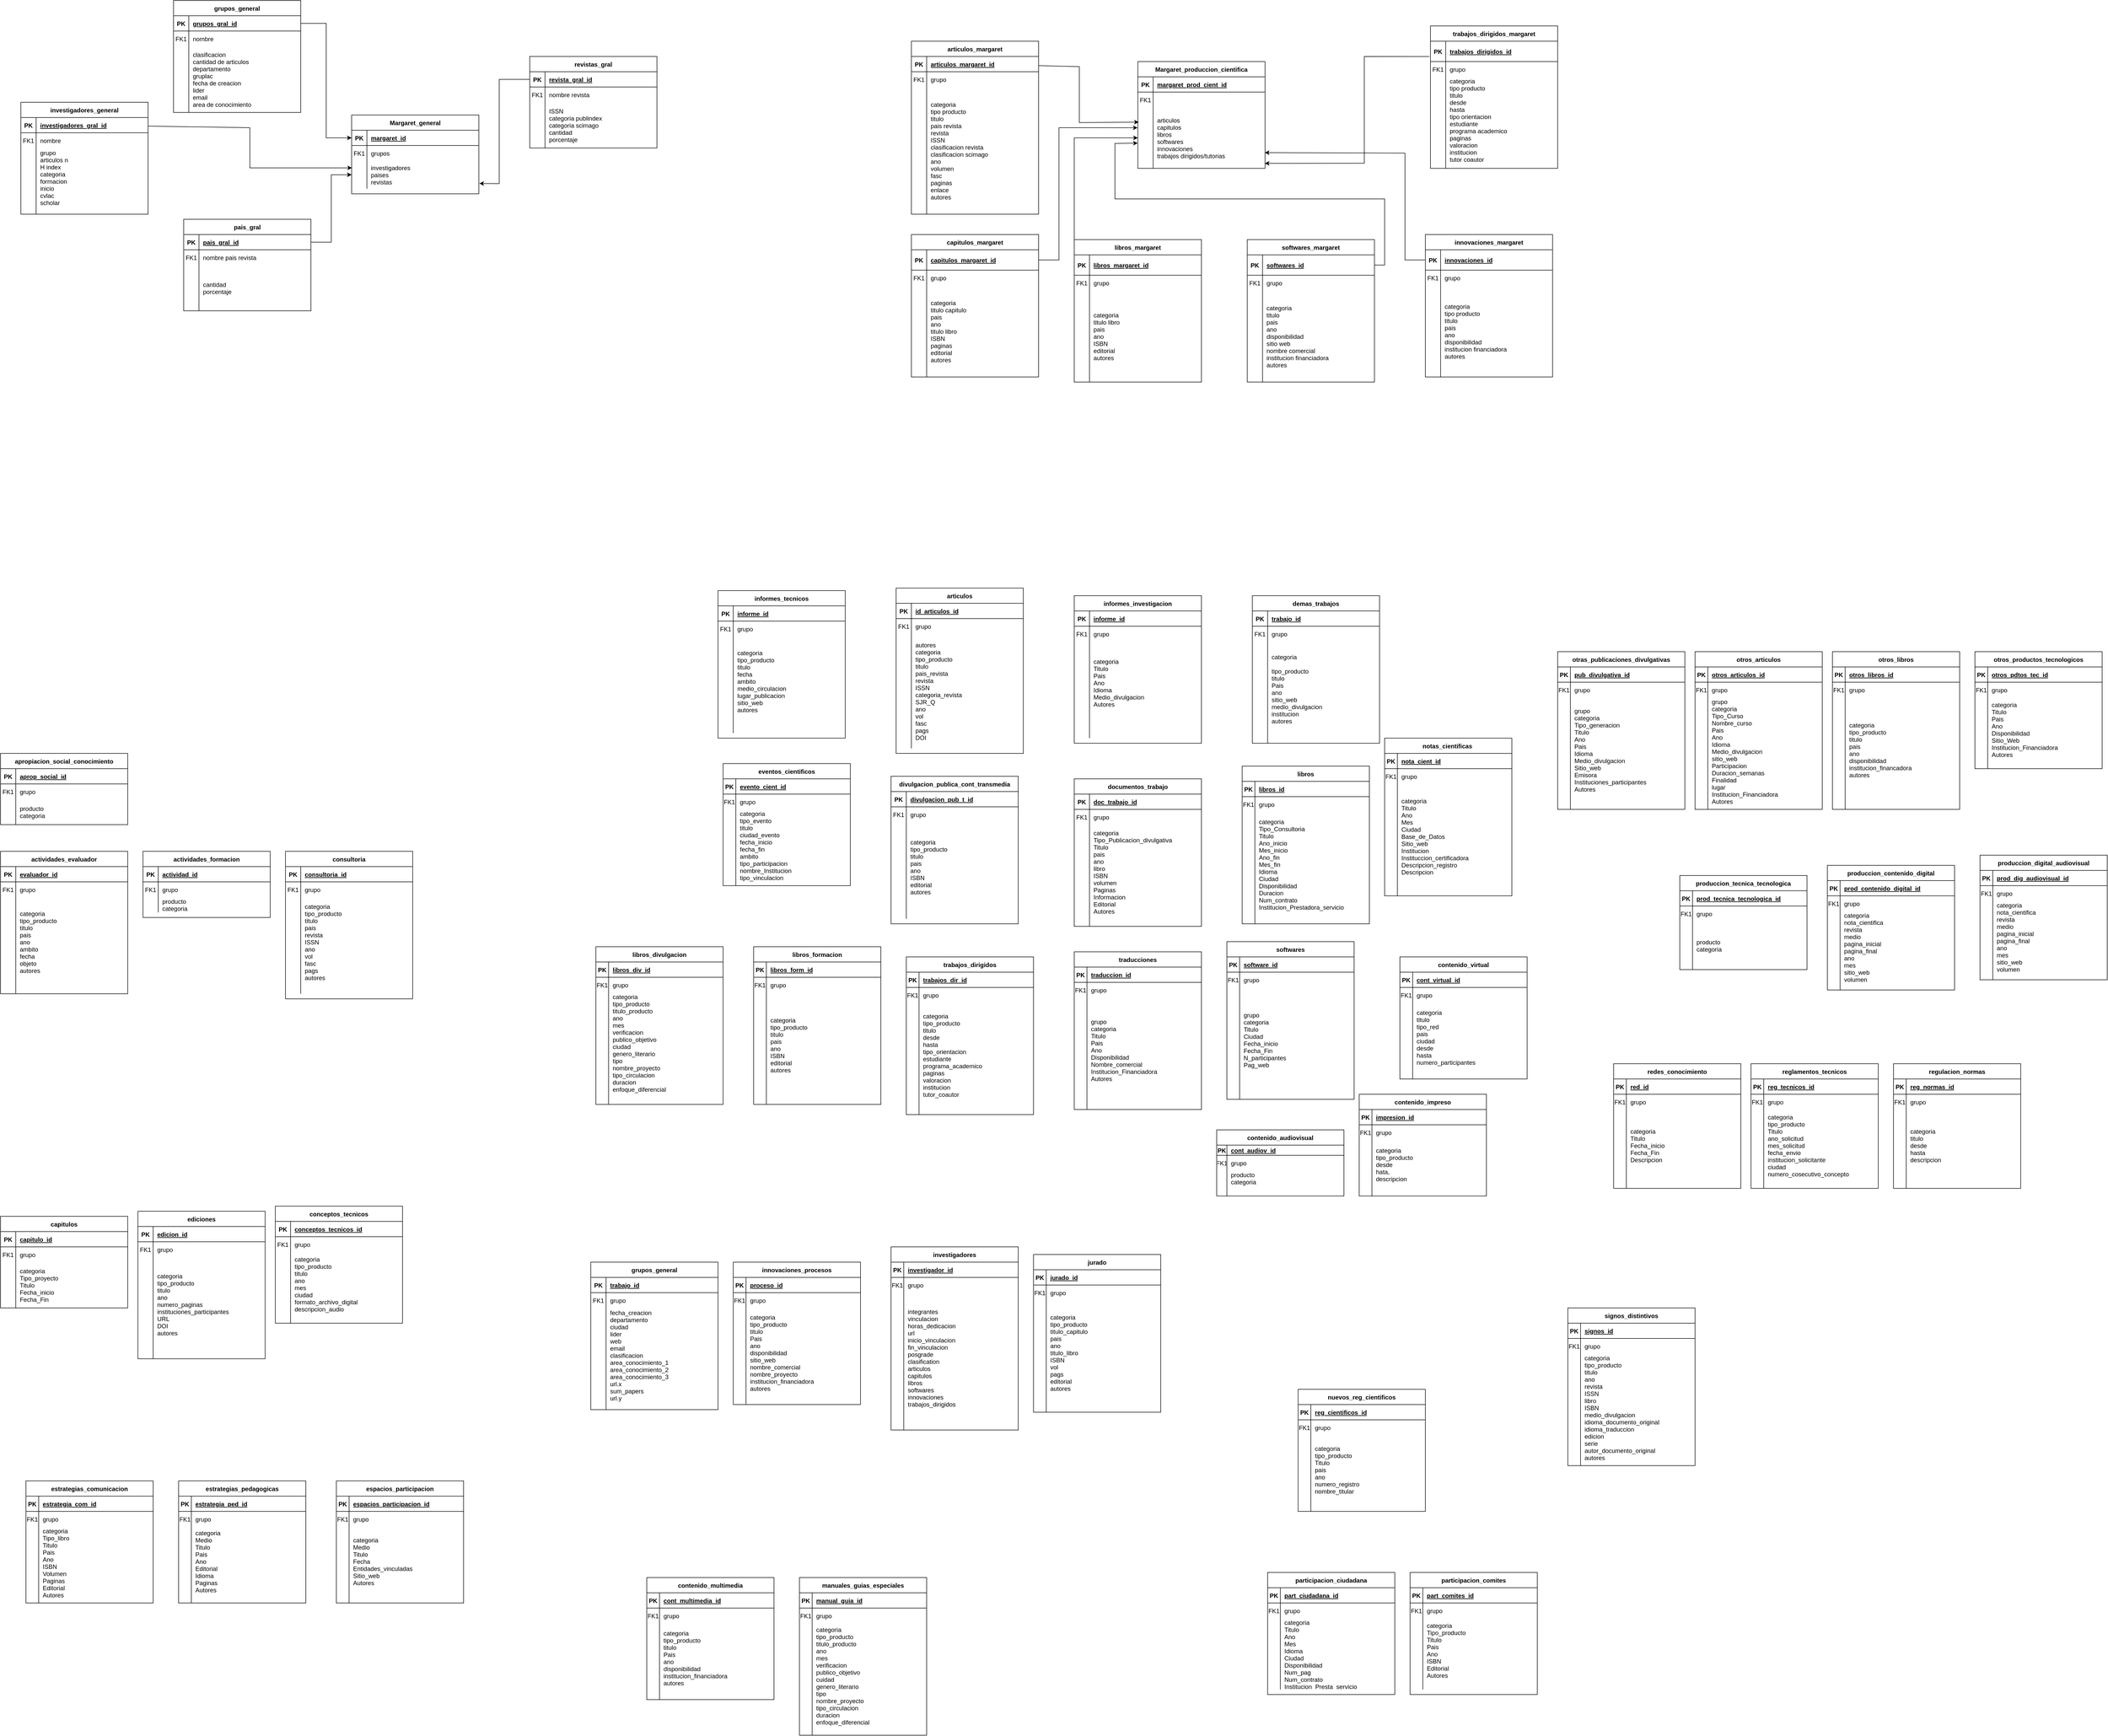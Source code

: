 <mxfile version="18.0.6" type="device"><diagram id="R2lEEEUBdFMjLlhIrx00" name="Page-1"><mxGraphModel dx="4660" dy="4817" grid="1" gridSize="10" guides="1" tooltips="1" connect="1" arrows="1" fold="1" page="1" pageScale="1" pageWidth="1600" pageHeight="1200" math="0" shadow="0" extFonts="Permanent Marker^https://fonts.googleapis.com/css?family=Permanent+Marker"><root><mxCell id="0"/><mxCell id="1" parent="0"/><mxCell id="C-vyLk0tnHw3VtMMgP7b-2" value="Margaret_general" style="shape=table;startSize=30;container=1;collapsible=1;childLayout=tableLayout;fixedRows=1;rowLines=0;fontStyle=1;align=center;resizeLast=1;" parent="1" vertex="1"><mxGeometry x="730" y="-2005" width="250" height="155" as="geometry"/></mxCell><mxCell id="C-vyLk0tnHw3VtMMgP7b-3" value="" style="shape=partialRectangle;collapsible=0;dropTarget=0;pointerEvents=0;fillColor=none;points=[[0,0.5],[1,0.5]];portConstraint=eastwest;top=0;left=0;right=0;bottom=1;" parent="C-vyLk0tnHw3VtMMgP7b-2" vertex="1"><mxGeometry y="30" width="250" height="30" as="geometry"/></mxCell><mxCell id="C-vyLk0tnHw3VtMMgP7b-4" value="PK" style="shape=partialRectangle;overflow=hidden;connectable=0;fillColor=none;top=0;left=0;bottom=0;right=0;fontStyle=1;" parent="C-vyLk0tnHw3VtMMgP7b-3" vertex="1"><mxGeometry width="30" height="30" as="geometry"><mxRectangle width="30" height="30" as="alternateBounds"/></mxGeometry></mxCell><mxCell id="C-vyLk0tnHw3VtMMgP7b-5" value="margaret_id" style="shape=partialRectangle;overflow=hidden;connectable=0;fillColor=none;top=0;left=0;bottom=0;right=0;align=left;spacingLeft=6;fontStyle=5;" parent="C-vyLk0tnHw3VtMMgP7b-3" vertex="1"><mxGeometry x="30" width="220" height="30" as="geometry"><mxRectangle width="220" height="30" as="alternateBounds"/></mxGeometry></mxCell><mxCell id="C-vyLk0tnHw3VtMMgP7b-6" value="" style="shape=partialRectangle;collapsible=0;dropTarget=0;pointerEvents=0;fillColor=none;points=[[0,0.5],[1,0.5]];portConstraint=eastwest;top=0;left=0;right=0;bottom=0;" parent="C-vyLk0tnHw3VtMMgP7b-2" vertex="1"><mxGeometry y="60" width="250" height="30" as="geometry"/></mxCell><mxCell id="C-vyLk0tnHw3VtMMgP7b-7" value="FK1" style="shape=partialRectangle;overflow=hidden;connectable=0;fillColor=none;top=0;left=0;bottom=0;right=0;" parent="C-vyLk0tnHw3VtMMgP7b-6" vertex="1"><mxGeometry width="30" height="30" as="geometry"><mxRectangle width="30" height="30" as="alternateBounds"/></mxGeometry></mxCell><mxCell id="C-vyLk0tnHw3VtMMgP7b-8" value="grupos" style="shape=partialRectangle;overflow=hidden;connectable=0;fillColor=none;top=0;left=0;bottom=0;right=0;align=left;spacingLeft=6;" parent="C-vyLk0tnHw3VtMMgP7b-6" vertex="1"><mxGeometry x="30" width="220" height="30" as="geometry"><mxRectangle width="220" height="30" as="alternateBounds"/></mxGeometry></mxCell><mxCell id="C-vyLk0tnHw3VtMMgP7b-9" value="" style="shape=partialRectangle;collapsible=0;dropTarget=0;pointerEvents=0;fillColor=none;points=[[0,0.5],[1,0.5]];portConstraint=eastwest;top=0;left=0;right=0;bottom=0;" parent="C-vyLk0tnHw3VtMMgP7b-2" vertex="1"><mxGeometry y="90" width="250" height="55" as="geometry"/></mxCell><mxCell id="C-vyLk0tnHw3VtMMgP7b-10" value="" style="shape=partialRectangle;overflow=hidden;connectable=0;fillColor=none;top=0;left=0;bottom=0;right=0;" parent="C-vyLk0tnHw3VtMMgP7b-9" vertex="1"><mxGeometry width="30" height="55" as="geometry"><mxRectangle width="30" height="55" as="alternateBounds"/></mxGeometry></mxCell><mxCell id="C-vyLk0tnHw3VtMMgP7b-11" value="investigadores&#10;paises&#10;revistas" style="shape=partialRectangle;overflow=hidden;connectable=0;fillColor=none;top=0;left=0;bottom=0;right=0;align=left;spacingLeft=6;" parent="C-vyLk0tnHw3VtMMgP7b-9" vertex="1"><mxGeometry x="30" width="220" height="55" as="geometry"><mxRectangle width="220" height="55" as="alternateBounds"/></mxGeometry></mxCell><mxCell id="C-vyLk0tnHw3VtMMgP7b-13" value="actividades_formacion" style="shape=table;startSize=30;container=1;collapsible=1;childLayout=tableLayout;fixedRows=1;rowLines=0;fontStyle=1;align=center;resizeLast=1;" parent="1" vertex="1"><mxGeometry x="320" y="-557.5" width="250" height="130" as="geometry"/></mxCell><mxCell id="C-vyLk0tnHw3VtMMgP7b-14" value="" style="shape=partialRectangle;collapsible=0;dropTarget=0;pointerEvents=0;fillColor=none;points=[[0,0.5],[1,0.5]];portConstraint=eastwest;top=0;left=0;right=0;bottom=1;" parent="C-vyLk0tnHw3VtMMgP7b-13" vertex="1"><mxGeometry y="30" width="250" height="30" as="geometry"/></mxCell><mxCell id="C-vyLk0tnHw3VtMMgP7b-15" value="PK" style="shape=partialRectangle;overflow=hidden;connectable=0;fillColor=none;top=0;left=0;bottom=0;right=0;fontStyle=1;" parent="C-vyLk0tnHw3VtMMgP7b-14" vertex="1"><mxGeometry width="30" height="30" as="geometry"><mxRectangle width="30" height="30" as="alternateBounds"/></mxGeometry></mxCell><mxCell id="C-vyLk0tnHw3VtMMgP7b-16" value="actividad_id" style="shape=partialRectangle;overflow=hidden;connectable=0;fillColor=none;top=0;left=0;bottom=0;right=0;align=left;spacingLeft=6;fontStyle=5;" parent="C-vyLk0tnHw3VtMMgP7b-14" vertex="1"><mxGeometry x="30" width="220" height="30" as="geometry"><mxRectangle width="220" height="30" as="alternateBounds"/></mxGeometry></mxCell><mxCell id="C-vyLk0tnHw3VtMMgP7b-17" value="" style="shape=partialRectangle;collapsible=0;dropTarget=0;pointerEvents=0;fillColor=none;points=[[0,0.5],[1,0.5]];portConstraint=eastwest;top=0;left=0;right=0;bottom=0;" parent="C-vyLk0tnHw3VtMMgP7b-13" vertex="1"><mxGeometry y="60" width="250" height="30" as="geometry"/></mxCell><mxCell id="C-vyLk0tnHw3VtMMgP7b-18" value="FK1" style="shape=partialRectangle;overflow=hidden;connectable=0;fillColor=none;top=0;left=0;bottom=0;right=0;" parent="C-vyLk0tnHw3VtMMgP7b-17" vertex="1"><mxGeometry width="30" height="30" as="geometry"><mxRectangle width="30" height="30" as="alternateBounds"/></mxGeometry></mxCell><mxCell id="C-vyLk0tnHw3VtMMgP7b-19" value="grupo" style="shape=partialRectangle;overflow=hidden;connectable=0;fillColor=none;top=0;left=0;bottom=0;right=0;align=left;spacingLeft=6;" parent="C-vyLk0tnHw3VtMMgP7b-17" vertex="1"><mxGeometry x="30" width="220" height="30" as="geometry"><mxRectangle width="220" height="30" as="alternateBounds"/></mxGeometry></mxCell><mxCell id="C-vyLk0tnHw3VtMMgP7b-20" value="" style="shape=partialRectangle;collapsible=0;dropTarget=0;pointerEvents=0;fillColor=none;points=[[0,0.5],[1,0.5]];portConstraint=eastwest;top=0;left=0;right=0;bottom=0;" parent="C-vyLk0tnHw3VtMMgP7b-13" vertex="1"><mxGeometry y="90" width="250" height="30" as="geometry"/></mxCell><mxCell id="C-vyLk0tnHw3VtMMgP7b-21" value="" style="shape=partialRectangle;overflow=hidden;connectable=0;fillColor=none;top=0;left=0;bottom=0;right=0;" parent="C-vyLk0tnHw3VtMMgP7b-20" vertex="1"><mxGeometry width="30" height="30" as="geometry"><mxRectangle width="30" height="30" as="alternateBounds"/></mxGeometry></mxCell><mxCell id="C-vyLk0tnHw3VtMMgP7b-22" value="producto&#10;categoria" style="shape=partialRectangle;overflow=hidden;connectable=0;fillColor=none;top=0;left=0;bottom=0;right=0;align=left;spacingLeft=6;" parent="C-vyLk0tnHw3VtMMgP7b-20" vertex="1"><mxGeometry x="30" width="220" height="30" as="geometry"><mxRectangle width="220" height="30" as="alternateBounds"/></mxGeometry></mxCell><mxCell id="hbxqvar7Pri2PGxbf0eo-1" value="apropiacion_social_conocimiento" style="shape=table;startSize=30;container=1;collapsible=1;childLayout=tableLayout;fixedRows=1;rowLines=0;fontStyle=1;align=center;resizeLast=1;" vertex="1" parent="1"><mxGeometry x="40" y="-750" width="250" height="140" as="geometry"/></mxCell><mxCell id="hbxqvar7Pri2PGxbf0eo-2" value="" style="shape=partialRectangle;collapsible=0;dropTarget=0;pointerEvents=0;fillColor=none;points=[[0,0.5],[1,0.5]];portConstraint=eastwest;top=0;left=0;right=0;bottom=1;" vertex="1" parent="hbxqvar7Pri2PGxbf0eo-1"><mxGeometry y="30" width="250" height="30" as="geometry"/></mxCell><mxCell id="hbxqvar7Pri2PGxbf0eo-3" value="PK" style="shape=partialRectangle;overflow=hidden;connectable=0;fillColor=none;top=0;left=0;bottom=0;right=0;fontStyle=1;" vertex="1" parent="hbxqvar7Pri2PGxbf0eo-2"><mxGeometry width="30" height="30" as="geometry"><mxRectangle width="30" height="30" as="alternateBounds"/></mxGeometry></mxCell><mxCell id="hbxqvar7Pri2PGxbf0eo-4" value="aprop_social_id" style="shape=partialRectangle;overflow=hidden;connectable=0;fillColor=none;top=0;left=0;bottom=0;right=0;align=left;spacingLeft=6;fontStyle=5;" vertex="1" parent="hbxqvar7Pri2PGxbf0eo-2"><mxGeometry x="30" width="220" height="30" as="geometry"><mxRectangle width="220" height="30" as="alternateBounds"/></mxGeometry></mxCell><mxCell id="hbxqvar7Pri2PGxbf0eo-5" value="" style="shape=partialRectangle;collapsible=0;dropTarget=0;pointerEvents=0;fillColor=none;points=[[0,0.5],[1,0.5]];portConstraint=eastwest;top=0;left=0;right=0;bottom=0;" vertex="1" parent="hbxqvar7Pri2PGxbf0eo-1"><mxGeometry y="60" width="250" height="30" as="geometry"/></mxCell><mxCell id="hbxqvar7Pri2PGxbf0eo-6" value="FK1" style="shape=partialRectangle;overflow=hidden;connectable=0;fillColor=none;top=0;left=0;bottom=0;right=0;" vertex="1" parent="hbxqvar7Pri2PGxbf0eo-5"><mxGeometry width="30" height="30" as="geometry"><mxRectangle width="30" height="30" as="alternateBounds"/></mxGeometry></mxCell><mxCell id="hbxqvar7Pri2PGxbf0eo-7" value="grupo" style="shape=partialRectangle;overflow=hidden;connectable=0;fillColor=none;top=0;left=0;bottom=0;right=0;align=left;spacingLeft=6;" vertex="1" parent="hbxqvar7Pri2PGxbf0eo-5"><mxGeometry x="30" width="220" height="30" as="geometry"><mxRectangle width="220" height="30" as="alternateBounds"/></mxGeometry></mxCell><mxCell id="hbxqvar7Pri2PGxbf0eo-8" value="" style="shape=partialRectangle;collapsible=0;dropTarget=0;pointerEvents=0;fillColor=none;points=[[0,0.5],[1,0.5]];portConstraint=eastwest;top=0;left=0;right=0;bottom=0;" vertex="1" parent="hbxqvar7Pri2PGxbf0eo-1"><mxGeometry y="90" width="250" height="50" as="geometry"/></mxCell><mxCell id="hbxqvar7Pri2PGxbf0eo-9" value="" style="shape=partialRectangle;overflow=hidden;connectable=0;fillColor=none;top=0;left=0;bottom=0;right=0;" vertex="1" parent="hbxqvar7Pri2PGxbf0eo-8"><mxGeometry width="30" height="50" as="geometry"><mxRectangle width="30" height="50" as="alternateBounds"/></mxGeometry></mxCell><mxCell id="hbxqvar7Pri2PGxbf0eo-10" value="producto&#10;categoria" style="shape=partialRectangle;overflow=hidden;connectable=0;fillColor=none;top=0;left=0;bottom=0;right=0;align=left;spacingLeft=6;" vertex="1" parent="hbxqvar7Pri2PGxbf0eo-8"><mxGeometry x="30" width="220" height="50" as="geometry"><mxRectangle width="220" height="50" as="alternateBounds"/></mxGeometry></mxCell><mxCell id="hbxqvar7Pri2PGxbf0eo-11" value="actividades_evaluador" style="shape=table;startSize=30;container=1;collapsible=1;childLayout=tableLayout;fixedRows=1;rowLines=0;fontStyle=1;align=center;resizeLast=1;" vertex="1" parent="1"><mxGeometry x="40" y="-557.5" width="250" height="280" as="geometry"/></mxCell><mxCell id="hbxqvar7Pri2PGxbf0eo-12" value="" style="shape=partialRectangle;collapsible=0;dropTarget=0;pointerEvents=0;fillColor=none;points=[[0,0.5],[1,0.5]];portConstraint=eastwest;top=0;left=0;right=0;bottom=1;" vertex="1" parent="hbxqvar7Pri2PGxbf0eo-11"><mxGeometry y="30" width="250" height="30" as="geometry"/></mxCell><mxCell id="hbxqvar7Pri2PGxbf0eo-13" value="PK" style="shape=partialRectangle;overflow=hidden;connectable=0;fillColor=none;top=0;left=0;bottom=0;right=0;fontStyle=1;" vertex="1" parent="hbxqvar7Pri2PGxbf0eo-12"><mxGeometry width="30" height="30" as="geometry"><mxRectangle width="30" height="30" as="alternateBounds"/></mxGeometry></mxCell><mxCell id="hbxqvar7Pri2PGxbf0eo-14" value="evaluador_id" style="shape=partialRectangle;overflow=hidden;connectable=0;fillColor=none;top=0;left=0;bottom=0;right=0;align=left;spacingLeft=6;fontStyle=5;" vertex="1" parent="hbxqvar7Pri2PGxbf0eo-12"><mxGeometry x="30" width="220" height="30" as="geometry"><mxRectangle width="220" height="30" as="alternateBounds"/></mxGeometry></mxCell><mxCell id="hbxqvar7Pri2PGxbf0eo-15" value="" style="shape=partialRectangle;collapsible=0;dropTarget=0;pointerEvents=0;fillColor=none;points=[[0,0.5],[1,0.5]];portConstraint=eastwest;top=0;left=0;right=0;bottom=0;" vertex="1" parent="hbxqvar7Pri2PGxbf0eo-11"><mxGeometry y="60" width="250" height="30" as="geometry"/></mxCell><mxCell id="hbxqvar7Pri2PGxbf0eo-16" value="FK1" style="shape=partialRectangle;overflow=hidden;connectable=0;fillColor=none;top=0;left=0;bottom=0;right=0;" vertex="1" parent="hbxqvar7Pri2PGxbf0eo-15"><mxGeometry width="30" height="30" as="geometry"><mxRectangle width="30" height="30" as="alternateBounds"/></mxGeometry></mxCell><mxCell id="hbxqvar7Pri2PGxbf0eo-17" value="grupo" style="shape=partialRectangle;overflow=hidden;connectable=0;fillColor=none;top=0;left=0;bottom=0;right=0;align=left;spacingLeft=6;" vertex="1" parent="hbxqvar7Pri2PGxbf0eo-15"><mxGeometry x="30" width="220" height="30" as="geometry"><mxRectangle width="220" height="30" as="alternateBounds"/></mxGeometry></mxCell><mxCell id="hbxqvar7Pri2PGxbf0eo-18" value="" style="shape=partialRectangle;collapsible=0;dropTarget=0;pointerEvents=0;fillColor=none;points=[[0,0.5],[1,0.5]];portConstraint=eastwest;top=0;left=0;right=0;bottom=0;" vertex="1" parent="hbxqvar7Pri2PGxbf0eo-11"><mxGeometry y="90" width="250" height="190" as="geometry"/></mxCell><mxCell id="hbxqvar7Pri2PGxbf0eo-19" value="" style="shape=partialRectangle;overflow=hidden;connectable=0;fillColor=none;top=0;left=0;bottom=0;right=0;" vertex="1" parent="hbxqvar7Pri2PGxbf0eo-18"><mxGeometry width="30" height="190" as="geometry"><mxRectangle width="30" height="190" as="alternateBounds"/></mxGeometry></mxCell><mxCell id="hbxqvar7Pri2PGxbf0eo-20" value="categoria&#10;tipo_producto&#10;titulo&#10;pais&#10;ano&#10;ambito&#10;fecha&#10;objeto&#10;autores&#10;" style="shape=partialRectangle;overflow=hidden;connectable=0;fillColor=none;top=0;left=0;bottom=0;right=0;align=left;spacingLeft=6;" vertex="1" parent="hbxqvar7Pri2PGxbf0eo-18"><mxGeometry x="30" width="220" height="190" as="geometry"><mxRectangle width="220" height="190" as="alternateBounds"/></mxGeometry></mxCell><mxCell id="hbxqvar7Pri2PGxbf0eo-22" value="articulos" style="shape=table;startSize=30;container=1;collapsible=1;childLayout=tableLayout;fixedRows=1;rowLines=0;fontStyle=1;align=center;resizeLast=1;" vertex="1" parent="1"><mxGeometry x="1800" y="-1075" width="250" height="325" as="geometry"/></mxCell><mxCell id="hbxqvar7Pri2PGxbf0eo-23" value="" style="shape=partialRectangle;collapsible=0;dropTarget=0;pointerEvents=0;fillColor=none;points=[[0,0.5],[1,0.5]];portConstraint=eastwest;top=0;left=0;right=0;bottom=1;" vertex="1" parent="hbxqvar7Pri2PGxbf0eo-22"><mxGeometry y="30" width="250" height="30" as="geometry"/></mxCell><mxCell id="hbxqvar7Pri2PGxbf0eo-24" value="PK" style="shape=partialRectangle;overflow=hidden;connectable=0;fillColor=none;top=0;left=0;bottom=0;right=0;fontStyle=1;" vertex="1" parent="hbxqvar7Pri2PGxbf0eo-23"><mxGeometry width="30" height="30" as="geometry"><mxRectangle width="30" height="30" as="alternateBounds"/></mxGeometry></mxCell><mxCell id="hbxqvar7Pri2PGxbf0eo-25" value="id_articulos_id" style="shape=partialRectangle;overflow=hidden;connectable=0;fillColor=none;top=0;left=0;bottom=0;right=0;align=left;spacingLeft=6;fontStyle=5;" vertex="1" parent="hbxqvar7Pri2PGxbf0eo-23"><mxGeometry x="30" width="220" height="30" as="geometry"><mxRectangle width="220" height="30" as="alternateBounds"/></mxGeometry></mxCell><mxCell id="hbxqvar7Pri2PGxbf0eo-26" value="" style="shape=partialRectangle;collapsible=0;dropTarget=0;pointerEvents=0;fillColor=none;points=[[0,0.5],[1,0.5]];portConstraint=eastwest;top=0;left=0;right=0;bottom=0;" vertex="1" parent="hbxqvar7Pri2PGxbf0eo-22"><mxGeometry y="60" width="250" height="30" as="geometry"/></mxCell><mxCell id="hbxqvar7Pri2PGxbf0eo-27" value="FK1" style="shape=partialRectangle;overflow=hidden;connectable=0;fillColor=none;top=0;left=0;bottom=0;right=0;" vertex="1" parent="hbxqvar7Pri2PGxbf0eo-26"><mxGeometry width="30" height="30" as="geometry"><mxRectangle width="30" height="30" as="alternateBounds"/></mxGeometry></mxCell><mxCell id="hbxqvar7Pri2PGxbf0eo-28" value="grupo" style="shape=partialRectangle;overflow=hidden;connectable=0;fillColor=none;top=0;left=0;bottom=0;right=0;align=left;spacingLeft=6;" vertex="1" parent="hbxqvar7Pri2PGxbf0eo-26"><mxGeometry x="30" width="220" height="30" as="geometry"><mxRectangle width="220" height="30" as="alternateBounds"/></mxGeometry></mxCell><mxCell id="hbxqvar7Pri2PGxbf0eo-29" value="" style="shape=partialRectangle;collapsible=0;dropTarget=0;pointerEvents=0;fillColor=none;points=[[0,0.5],[1,0.5]];portConstraint=eastwest;top=0;left=0;right=0;bottom=0;" vertex="1" parent="hbxqvar7Pri2PGxbf0eo-22"><mxGeometry y="90" width="250" height="225" as="geometry"/></mxCell><mxCell id="hbxqvar7Pri2PGxbf0eo-30" value="" style="shape=partialRectangle;overflow=hidden;connectable=0;fillColor=none;top=0;left=0;bottom=0;right=0;" vertex="1" parent="hbxqvar7Pri2PGxbf0eo-29"><mxGeometry width="30" height="225" as="geometry"><mxRectangle width="30" height="225" as="alternateBounds"/></mxGeometry></mxCell><mxCell id="hbxqvar7Pri2PGxbf0eo-31" value="autores&#10;categoria&#10;tipo_producto&#10;titulo&#10;pais_revista&#10;revista&#10;ISSN&#10;categoria_revista&#10;SJR_Q&#10;ano&#10;vol&#10;fasc&#10;pags&#10;DOI " style="shape=partialRectangle;overflow=hidden;connectable=0;fillColor=none;top=0;left=0;bottom=0;right=0;align=left;spacingLeft=6;" vertex="1" parent="hbxqvar7Pri2PGxbf0eo-29"><mxGeometry x="30" width="220" height="225" as="geometry"><mxRectangle width="220" height="225" as="alternateBounds"/></mxGeometry></mxCell><mxCell id="hbxqvar7Pri2PGxbf0eo-32" value="capitulos" style="shape=table;startSize=30;container=1;collapsible=1;childLayout=tableLayout;fixedRows=1;rowLines=0;fontStyle=1;align=center;resizeLast=1;" vertex="1" parent="1"><mxGeometry x="40" y="160" width="250" height="180" as="geometry"/></mxCell><mxCell id="hbxqvar7Pri2PGxbf0eo-33" value="" style="shape=partialRectangle;collapsible=0;dropTarget=0;pointerEvents=0;fillColor=none;points=[[0,0.5],[1,0.5]];portConstraint=eastwest;top=0;left=0;right=0;bottom=1;" vertex="1" parent="hbxqvar7Pri2PGxbf0eo-32"><mxGeometry y="30" width="250" height="30" as="geometry"/></mxCell><mxCell id="hbxqvar7Pri2PGxbf0eo-34" value="PK" style="shape=partialRectangle;overflow=hidden;connectable=0;fillColor=none;top=0;left=0;bottom=0;right=0;fontStyle=1;" vertex="1" parent="hbxqvar7Pri2PGxbf0eo-33"><mxGeometry width="30" height="30" as="geometry"><mxRectangle width="30" height="30" as="alternateBounds"/></mxGeometry></mxCell><mxCell id="hbxqvar7Pri2PGxbf0eo-35" value="capitulo_id" style="shape=partialRectangle;overflow=hidden;connectable=0;fillColor=none;top=0;left=0;bottom=0;right=0;align=left;spacingLeft=6;fontStyle=5;" vertex="1" parent="hbxqvar7Pri2PGxbf0eo-33"><mxGeometry x="30" width="220" height="30" as="geometry"><mxRectangle width="220" height="30" as="alternateBounds"/></mxGeometry></mxCell><mxCell id="hbxqvar7Pri2PGxbf0eo-36" value="" style="shape=partialRectangle;collapsible=0;dropTarget=0;pointerEvents=0;fillColor=none;points=[[0,0.5],[1,0.5]];portConstraint=eastwest;top=0;left=0;right=0;bottom=0;" vertex="1" parent="hbxqvar7Pri2PGxbf0eo-32"><mxGeometry y="60" width="250" height="30" as="geometry"/></mxCell><mxCell id="hbxqvar7Pri2PGxbf0eo-37" value="FK1" style="shape=partialRectangle;overflow=hidden;connectable=0;fillColor=none;top=0;left=0;bottom=0;right=0;" vertex="1" parent="hbxqvar7Pri2PGxbf0eo-36"><mxGeometry width="30" height="30" as="geometry"><mxRectangle width="30" height="30" as="alternateBounds"/></mxGeometry></mxCell><mxCell id="hbxqvar7Pri2PGxbf0eo-38" value="grupo" style="shape=partialRectangle;overflow=hidden;connectable=0;fillColor=none;top=0;left=0;bottom=0;right=0;align=left;spacingLeft=6;" vertex="1" parent="hbxqvar7Pri2PGxbf0eo-36"><mxGeometry x="30" width="220" height="30" as="geometry"><mxRectangle width="220" height="30" as="alternateBounds"/></mxGeometry></mxCell><mxCell id="hbxqvar7Pri2PGxbf0eo-39" value="" style="shape=partialRectangle;collapsible=0;dropTarget=0;pointerEvents=0;fillColor=none;points=[[0,0.5],[1,0.5]];portConstraint=eastwest;top=0;left=0;right=0;bottom=0;" vertex="1" parent="hbxqvar7Pri2PGxbf0eo-32"><mxGeometry y="90" width="250" height="90" as="geometry"/></mxCell><mxCell id="hbxqvar7Pri2PGxbf0eo-40" value="" style="shape=partialRectangle;overflow=hidden;connectable=0;fillColor=none;top=0;left=0;bottom=0;right=0;" vertex="1" parent="hbxqvar7Pri2PGxbf0eo-39"><mxGeometry width="30" height="90" as="geometry"><mxRectangle width="30" height="90" as="alternateBounds"/></mxGeometry></mxCell><mxCell id="hbxqvar7Pri2PGxbf0eo-41" value="categoria&#10;Tipo_proyecto&#10;Titulo&#10;Fecha_inicio&#10;Fecha_Fin" style="shape=partialRectangle;overflow=hidden;connectable=0;fillColor=none;top=0;left=0;bottom=0;right=0;align=left;spacingLeft=6;" vertex="1" parent="hbxqvar7Pri2PGxbf0eo-39"><mxGeometry x="30" width="220" height="90" as="geometry"><mxRectangle width="220" height="90" as="alternateBounds"/></mxGeometry></mxCell><mxCell id="hbxqvar7Pri2PGxbf0eo-42" value="conceptos_tecnicos" style="shape=table;startSize=30;container=1;collapsible=1;childLayout=tableLayout;fixedRows=1;rowLines=0;fontStyle=1;align=center;resizeLast=1;" vertex="1" parent="1"><mxGeometry x="580" y="140" width="250" height="230" as="geometry"/></mxCell><mxCell id="hbxqvar7Pri2PGxbf0eo-43" value="" style="shape=partialRectangle;collapsible=0;dropTarget=0;pointerEvents=0;fillColor=none;points=[[0,0.5],[1,0.5]];portConstraint=eastwest;top=0;left=0;right=0;bottom=1;" vertex="1" parent="hbxqvar7Pri2PGxbf0eo-42"><mxGeometry y="30" width="250" height="30" as="geometry"/></mxCell><mxCell id="hbxqvar7Pri2PGxbf0eo-44" value="PK" style="shape=partialRectangle;overflow=hidden;connectable=0;fillColor=none;top=0;left=0;bottom=0;right=0;fontStyle=1;" vertex="1" parent="hbxqvar7Pri2PGxbf0eo-43"><mxGeometry width="30" height="30" as="geometry"><mxRectangle width="30" height="30" as="alternateBounds"/></mxGeometry></mxCell><mxCell id="hbxqvar7Pri2PGxbf0eo-45" value="conceptos_tecnicos_id" style="shape=partialRectangle;overflow=hidden;connectable=0;fillColor=none;top=0;left=0;bottom=0;right=0;align=left;spacingLeft=6;fontStyle=5;" vertex="1" parent="hbxqvar7Pri2PGxbf0eo-43"><mxGeometry x="30" width="220" height="30" as="geometry"><mxRectangle width="220" height="30" as="alternateBounds"/></mxGeometry></mxCell><mxCell id="hbxqvar7Pri2PGxbf0eo-46" value="" style="shape=partialRectangle;collapsible=0;dropTarget=0;pointerEvents=0;fillColor=none;points=[[0,0.5],[1,0.5]];portConstraint=eastwest;top=0;left=0;right=0;bottom=0;" vertex="1" parent="hbxqvar7Pri2PGxbf0eo-42"><mxGeometry y="60" width="250" height="30" as="geometry"/></mxCell><mxCell id="hbxqvar7Pri2PGxbf0eo-47" value="FK1" style="shape=partialRectangle;overflow=hidden;connectable=0;fillColor=none;top=0;left=0;bottom=0;right=0;" vertex="1" parent="hbxqvar7Pri2PGxbf0eo-46"><mxGeometry width="30" height="30" as="geometry"><mxRectangle width="30" height="30" as="alternateBounds"/></mxGeometry></mxCell><mxCell id="hbxqvar7Pri2PGxbf0eo-48" value="grupo" style="shape=partialRectangle;overflow=hidden;connectable=0;fillColor=none;top=0;left=0;bottom=0;right=0;align=left;spacingLeft=6;" vertex="1" parent="hbxqvar7Pri2PGxbf0eo-46"><mxGeometry x="30" width="220" height="30" as="geometry"><mxRectangle width="220" height="30" as="alternateBounds"/></mxGeometry></mxCell><mxCell id="hbxqvar7Pri2PGxbf0eo-49" value="" style="shape=partialRectangle;collapsible=0;dropTarget=0;pointerEvents=0;fillColor=none;points=[[0,0.5],[1,0.5]];portConstraint=eastwest;top=0;left=0;right=0;bottom=0;" vertex="1" parent="hbxqvar7Pri2PGxbf0eo-42"><mxGeometry y="90" width="250" height="140" as="geometry"/></mxCell><mxCell id="hbxqvar7Pri2PGxbf0eo-50" value="" style="shape=partialRectangle;overflow=hidden;connectable=0;fillColor=none;top=0;left=0;bottom=0;right=0;" vertex="1" parent="hbxqvar7Pri2PGxbf0eo-49"><mxGeometry width="30" height="140" as="geometry"><mxRectangle width="30" height="140" as="alternateBounds"/></mxGeometry></mxCell><mxCell id="hbxqvar7Pri2PGxbf0eo-51" value="categoria&#10;tipo_producto&#10;titulo&#10;ano&#10;mes&#10;ciudad&#10;formato_archivo_digital&#10;descripcion_audio&#10;" style="shape=partialRectangle;overflow=hidden;connectable=0;fillColor=none;top=0;left=0;bottom=0;right=0;align=left;spacingLeft=6;" vertex="1" parent="hbxqvar7Pri2PGxbf0eo-49"><mxGeometry x="30" width="220" height="140" as="geometry"><mxRectangle width="220" height="140" as="alternateBounds"/></mxGeometry></mxCell><mxCell id="hbxqvar7Pri2PGxbf0eo-53" value="consultoria" style="shape=table;startSize=30;container=1;collapsible=1;childLayout=tableLayout;fixedRows=1;rowLines=0;fontStyle=1;align=center;resizeLast=1;" vertex="1" parent="1"><mxGeometry x="600" y="-557.5" width="250" height="290" as="geometry"/></mxCell><mxCell id="hbxqvar7Pri2PGxbf0eo-54" value="" style="shape=partialRectangle;collapsible=0;dropTarget=0;pointerEvents=0;fillColor=none;points=[[0,0.5],[1,0.5]];portConstraint=eastwest;top=0;left=0;right=0;bottom=1;" vertex="1" parent="hbxqvar7Pri2PGxbf0eo-53"><mxGeometry y="30" width="250" height="30" as="geometry"/></mxCell><mxCell id="hbxqvar7Pri2PGxbf0eo-55" value="PK" style="shape=partialRectangle;overflow=hidden;connectable=0;fillColor=none;top=0;left=0;bottom=0;right=0;fontStyle=1;" vertex="1" parent="hbxqvar7Pri2PGxbf0eo-54"><mxGeometry width="30" height="30" as="geometry"><mxRectangle width="30" height="30" as="alternateBounds"/></mxGeometry></mxCell><mxCell id="hbxqvar7Pri2PGxbf0eo-56" value="consultoria_id" style="shape=partialRectangle;overflow=hidden;connectable=0;fillColor=none;top=0;left=0;bottom=0;right=0;align=left;spacingLeft=6;fontStyle=5;" vertex="1" parent="hbxqvar7Pri2PGxbf0eo-54"><mxGeometry x="30" width="220" height="30" as="geometry"><mxRectangle width="220" height="30" as="alternateBounds"/></mxGeometry></mxCell><mxCell id="hbxqvar7Pri2PGxbf0eo-57" value="" style="shape=partialRectangle;collapsible=0;dropTarget=0;pointerEvents=0;fillColor=none;points=[[0,0.5],[1,0.5]];portConstraint=eastwest;top=0;left=0;right=0;bottom=0;" vertex="1" parent="hbxqvar7Pri2PGxbf0eo-53"><mxGeometry y="60" width="250" height="30" as="geometry"/></mxCell><mxCell id="hbxqvar7Pri2PGxbf0eo-58" value="FK1" style="shape=partialRectangle;overflow=hidden;connectable=0;fillColor=none;top=0;left=0;bottom=0;right=0;" vertex="1" parent="hbxqvar7Pri2PGxbf0eo-57"><mxGeometry width="30" height="30" as="geometry"><mxRectangle width="30" height="30" as="alternateBounds"/></mxGeometry></mxCell><mxCell id="hbxqvar7Pri2PGxbf0eo-59" value="grupo" style="shape=partialRectangle;overflow=hidden;connectable=0;fillColor=none;top=0;left=0;bottom=0;right=0;align=left;spacingLeft=6;" vertex="1" parent="hbxqvar7Pri2PGxbf0eo-57"><mxGeometry x="30" width="220" height="30" as="geometry"><mxRectangle width="220" height="30" as="alternateBounds"/></mxGeometry></mxCell><mxCell id="hbxqvar7Pri2PGxbf0eo-60" value="" style="shape=partialRectangle;collapsible=0;dropTarget=0;pointerEvents=0;fillColor=none;points=[[0,0.5],[1,0.5]];portConstraint=eastwest;top=0;left=0;right=0;bottom=0;" vertex="1" parent="hbxqvar7Pri2PGxbf0eo-53"><mxGeometry y="90" width="250" height="190" as="geometry"/></mxCell><mxCell id="hbxqvar7Pri2PGxbf0eo-61" value="" style="shape=partialRectangle;overflow=hidden;connectable=0;fillColor=none;top=0;left=0;bottom=0;right=0;" vertex="1" parent="hbxqvar7Pri2PGxbf0eo-60"><mxGeometry width="30" height="190" as="geometry"><mxRectangle width="30" height="190" as="alternateBounds"/></mxGeometry></mxCell><mxCell id="hbxqvar7Pri2PGxbf0eo-62" value="categoria&#10;tipo_producto&#10;titulo&#10;pais&#10;revista&#10;ISSN&#10;ano&#10;vol&#10;fasc&#10;pags&#10;autores&#10;" style="shape=partialRectangle;overflow=hidden;connectable=0;fillColor=none;top=0;left=0;bottom=0;right=0;align=left;spacingLeft=6;" vertex="1" parent="hbxqvar7Pri2PGxbf0eo-60"><mxGeometry x="30" width="220" height="190" as="geometry"><mxRectangle width="220" height="190" as="alternateBounds"/></mxGeometry></mxCell><mxCell id="hbxqvar7Pri2PGxbf0eo-73" value="demas_trabajos" style="shape=table;startSize=30;container=1;collapsible=1;childLayout=tableLayout;fixedRows=1;rowLines=0;fontStyle=1;align=center;resizeLast=1;" vertex="1" parent="1"><mxGeometry x="2500" y="-1060" width="250" height="290" as="geometry"/></mxCell><mxCell id="hbxqvar7Pri2PGxbf0eo-74" value="" style="shape=partialRectangle;collapsible=0;dropTarget=0;pointerEvents=0;fillColor=none;points=[[0,0.5],[1,0.5]];portConstraint=eastwest;top=0;left=0;right=0;bottom=1;" vertex="1" parent="hbxqvar7Pri2PGxbf0eo-73"><mxGeometry y="30" width="250" height="30" as="geometry"/></mxCell><mxCell id="hbxqvar7Pri2PGxbf0eo-75" value="PK" style="shape=partialRectangle;overflow=hidden;connectable=0;fillColor=none;top=0;left=0;bottom=0;right=0;fontStyle=1;" vertex="1" parent="hbxqvar7Pri2PGxbf0eo-74"><mxGeometry width="30" height="30" as="geometry"><mxRectangle width="30" height="30" as="alternateBounds"/></mxGeometry></mxCell><mxCell id="hbxqvar7Pri2PGxbf0eo-76" value="trabajo_id" style="shape=partialRectangle;overflow=hidden;connectable=0;fillColor=none;top=0;left=0;bottom=0;right=0;align=left;spacingLeft=6;fontStyle=5;" vertex="1" parent="hbxqvar7Pri2PGxbf0eo-74"><mxGeometry x="30" width="220" height="30" as="geometry"><mxRectangle width="220" height="30" as="alternateBounds"/></mxGeometry></mxCell><mxCell id="hbxqvar7Pri2PGxbf0eo-77" value="" style="shape=partialRectangle;collapsible=0;dropTarget=0;pointerEvents=0;fillColor=none;points=[[0,0.5],[1,0.5]];portConstraint=eastwest;top=0;left=0;right=0;bottom=0;" vertex="1" parent="hbxqvar7Pri2PGxbf0eo-73"><mxGeometry y="60" width="250" height="30" as="geometry"/></mxCell><mxCell id="hbxqvar7Pri2PGxbf0eo-78" value="FK1" style="shape=partialRectangle;overflow=hidden;connectable=0;fillColor=none;top=0;left=0;bottom=0;right=0;" vertex="1" parent="hbxqvar7Pri2PGxbf0eo-77"><mxGeometry width="30" height="30" as="geometry"><mxRectangle width="30" height="30" as="alternateBounds"/></mxGeometry></mxCell><mxCell id="hbxqvar7Pri2PGxbf0eo-79" value="grupo" style="shape=partialRectangle;overflow=hidden;connectable=0;fillColor=none;top=0;left=0;bottom=0;right=0;align=left;spacingLeft=6;" vertex="1" parent="hbxqvar7Pri2PGxbf0eo-77"><mxGeometry x="30" width="220" height="30" as="geometry"><mxRectangle width="220" height="30" as="alternateBounds"/></mxGeometry></mxCell><mxCell id="hbxqvar7Pri2PGxbf0eo-80" value="" style="shape=partialRectangle;collapsible=0;dropTarget=0;pointerEvents=0;fillColor=none;points=[[0,0.5],[1,0.5]];portConstraint=eastwest;top=0;left=0;right=0;bottom=0;" vertex="1" parent="hbxqvar7Pri2PGxbf0eo-73"><mxGeometry y="90" width="250" height="200" as="geometry"/></mxCell><mxCell id="hbxqvar7Pri2PGxbf0eo-81" value="" style="shape=partialRectangle;overflow=hidden;connectable=0;fillColor=none;top=0;left=0;bottom=0;right=0;" vertex="1" parent="hbxqvar7Pri2PGxbf0eo-80"><mxGeometry width="30" height="200" as="geometry"><mxRectangle width="30" height="200" as="alternateBounds"/></mxGeometry></mxCell><mxCell id="hbxqvar7Pri2PGxbf0eo-82" value="categoria&#10;&#10;tipo_producto&#10;titulo&#10;Pais&#10;ano&#10;sitio_web&#10;medio_divulgacion&#10;institucion&#10;autores&#10;" style="shape=partialRectangle;overflow=hidden;connectable=0;fillColor=none;top=0;left=0;bottom=0;right=0;align=left;spacingLeft=6;" vertex="1" parent="hbxqvar7Pri2PGxbf0eo-80"><mxGeometry x="30" width="220" height="200" as="geometry"><mxRectangle width="220" height="200" as="alternateBounds"/></mxGeometry></mxCell><mxCell id="hbxqvar7Pri2PGxbf0eo-83" value="divulgacion_publica_cont_transmedia" style="shape=table;startSize=30;container=1;collapsible=1;childLayout=tableLayout;fixedRows=1;rowLines=0;fontStyle=1;align=center;resizeLast=1;" vertex="1" parent="1"><mxGeometry x="1790" y="-705" width="250" height="290" as="geometry"/></mxCell><mxCell id="hbxqvar7Pri2PGxbf0eo-84" value="" style="shape=partialRectangle;collapsible=0;dropTarget=0;pointerEvents=0;fillColor=none;points=[[0,0.5],[1,0.5]];portConstraint=eastwest;top=0;left=0;right=0;bottom=1;" vertex="1" parent="hbxqvar7Pri2PGxbf0eo-83"><mxGeometry y="30" width="250" height="30" as="geometry"/></mxCell><mxCell id="hbxqvar7Pri2PGxbf0eo-85" value="PK" style="shape=partialRectangle;overflow=hidden;connectable=0;fillColor=none;top=0;left=0;bottom=0;right=0;fontStyle=1;" vertex="1" parent="hbxqvar7Pri2PGxbf0eo-84"><mxGeometry width="30" height="30" as="geometry"><mxRectangle width="30" height="30" as="alternateBounds"/></mxGeometry></mxCell><mxCell id="hbxqvar7Pri2PGxbf0eo-86" value="divulgacion_pub_t_id" style="shape=partialRectangle;overflow=hidden;connectable=0;fillColor=none;top=0;left=0;bottom=0;right=0;align=left;spacingLeft=6;fontStyle=5;" vertex="1" parent="hbxqvar7Pri2PGxbf0eo-84"><mxGeometry x="30" width="220" height="30" as="geometry"><mxRectangle width="220" height="30" as="alternateBounds"/></mxGeometry></mxCell><mxCell id="hbxqvar7Pri2PGxbf0eo-87" value="" style="shape=partialRectangle;collapsible=0;dropTarget=0;pointerEvents=0;fillColor=none;points=[[0,0.5],[1,0.5]];portConstraint=eastwest;top=0;left=0;right=0;bottom=0;" vertex="1" parent="hbxqvar7Pri2PGxbf0eo-83"><mxGeometry y="60" width="250" height="30" as="geometry"/></mxCell><mxCell id="hbxqvar7Pri2PGxbf0eo-88" value="FK1" style="shape=partialRectangle;overflow=hidden;connectable=0;fillColor=none;top=0;left=0;bottom=0;right=0;" vertex="1" parent="hbxqvar7Pri2PGxbf0eo-87"><mxGeometry width="30" height="30" as="geometry"><mxRectangle width="30" height="30" as="alternateBounds"/></mxGeometry></mxCell><mxCell id="hbxqvar7Pri2PGxbf0eo-89" value="grupo" style="shape=partialRectangle;overflow=hidden;connectable=0;fillColor=none;top=0;left=0;bottom=0;right=0;align=left;spacingLeft=6;" vertex="1" parent="hbxqvar7Pri2PGxbf0eo-87"><mxGeometry x="30" width="220" height="30" as="geometry"><mxRectangle width="220" height="30" as="alternateBounds"/></mxGeometry></mxCell><mxCell id="hbxqvar7Pri2PGxbf0eo-90" value="" style="shape=partialRectangle;collapsible=0;dropTarget=0;pointerEvents=0;fillColor=none;points=[[0,0.5],[1,0.5]];portConstraint=eastwest;top=0;left=0;right=0;bottom=0;" vertex="1" parent="hbxqvar7Pri2PGxbf0eo-83"><mxGeometry y="90" width="250" height="190" as="geometry"/></mxCell><mxCell id="hbxqvar7Pri2PGxbf0eo-91" value="" style="shape=partialRectangle;overflow=hidden;connectable=0;fillColor=none;top=0;left=0;bottom=0;right=0;" vertex="1" parent="hbxqvar7Pri2PGxbf0eo-90"><mxGeometry width="30" height="190" as="geometry"><mxRectangle width="30" height="190" as="alternateBounds"/></mxGeometry></mxCell><mxCell id="hbxqvar7Pri2PGxbf0eo-92" value="categoria&#10;tipo_producto&#10;titulo&#10;pais&#10;ano&#10;ISBN&#10;editorial&#10;autores&#10;" style="shape=partialRectangle;overflow=hidden;connectable=0;fillColor=none;top=0;left=0;bottom=0;right=0;align=left;spacingLeft=6;" vertex="1" parent="hbxqvar7Pri2PGxbf0eo-90"><mxGeometry x="30" width="220" height="190" as="geometry"><mxRectangle width="220" height="190" as="alternateBounds"/></mxGeometry></mxCell><mxCell id="hbxqvar7Pri2PGxbf0eo-95" value="documentos_trabajo" style="shape=table;startSize=30;container=1;collapsible=1;childLayout=tableLayout;fixedRows=1;rowLines=0;fontStyle=1;align=center;resizeLast=1;" vertex="1" parent="1"><mxGeometry x="2150" y="-700" width="250" height="290" as="geometry"/></mxCell><mxCell id="hbxqvar7Pri2PGxbf0eo-96" value="" style="shape=partialRectangle;collapsible=0;dropTarget=0;pointerEvents=0;fillColor=none;points=[[0,0.5],[1,0.5]];portConstraint=eastwest;top=0;left=0;right=0;bottom=1;" vertex="1" parent="hbxqvar7Pri2PGxbf0eo-95"><mxGeometry y="30" width="250" height="30" as="geometry"/></mxCell><mxCell id="hbxqvar7Pri2PGxbf0eo-97" value="PK" style="shape=partialRectangle;overflow=hidden;connectable=0;fillColor=none;top=0;left=0;bottom=0;right=0;fontStyle=1;" vertex="1" parent="hbxqvar7Pri2PGxbf0eo-96"><mxGeometry width="30" height="30" as="geometry"><mxRectangle width="30" height="30" as="alternateBounds"/></mxGeometry></mxCell><mxCell id="hbxqvar7Pri2PGxbf0eo-98" value="doc_trabajo_id" style="shape=partialRectangle;overflow=hidden;connectable=0;fillColor=none;top=0;left=0;bottom=0;right=0;align=left;spacingLeft=6;fontStyle=5;" vertex="1" parent="hbxqvar7Pri2PGxbf0eo-96"><mxGeometry x="30" width="220" height="30" as="geometry"><mxRectangle width="220" height="30" as="alternateBounds"/></mxGeometry></mxCell><mxCell id="hbxqvar7Pri2PGxbf0eo-99" value="" style="shape=partialRectangle;collapsible=0;dropTarget=0;pointerEvents=0;fillColor=none;points=[[0,0.5],[1,0.5]];portConstraint=eastwest;top=0;left=0;right=0;bottom=0;" vertex="1" parent="hbxqvar7Pri2PGxbf0eo-95"><mxGeometry y="60" width="250" height="30" as="geometry"/></mxCell><mxCell id="hbxqvar7Pri2PGxbf0eo-100" value="FK1" style="shape=partialRectangle;overflow=hidden;connectable=0;fillColor=none;top=0;left=0;bottom=0;right=0;" vertex="1" parent="hbxqvar7Pri2PGxbf0eo-99"><mxGeometry width="30" height="30" as="geometry"><mxRectangle width="30" height="30" as="alternateBounds"/></mxGeometry></mxCell><mxCell id="hbxqvar7Pri2PGxbf0eo-101" value="grupo" style="shape=partialRectangle;overflow=hidden;connectable=0;fillColor=none;top=0;left=0;bottom=0;right=0;align=left;spacingLeft=6;" vertex="1" parent="hbxqvar7Pri2PGxbf0eo-99"><mxGeometry x="30" width="220" height="30" as="geometry"><mxRectangle width="220" height="30" as="alternateBounds"/></mxGeometry></mxCell><mxCell id="hbxqvar7Pri2PGxbf0eo-102" value="" style="shape=partialRectangle;collapsible=0;dropTarget=0;pointerEvents=0;fillColor=none;points=[[0,0.5],[1,0.5]];portConstraint=eastwest;top=0;left=0;right=0;bottom=0;" vertex="1" parent="hbxqvar7Pri2PGxbf0eo-95"><mxGeometry y="90" width="250" height="200" as="geometry"/></mxCell><mxCell id="hbxqvar7Pri2PGxbf0eo-103" value="" style="shape=partialRectangle;overflow=hidden;connectable=0;fillColor=none;top=0;left=0;bottom=0;right=0;" vertex="1" parent="hbxqvar7Pri2PGxbf0eo-102"><mxGeometry width="30" height="200" as="geometry"><mxRectangle width="30" height="200" as="alternateBounds"/></mxGeometry></mxCell><mxCell id="hbxqvar7Pri2PGxbf0eo-104" value="categoria&#10;Tipo_Publicacion_divulgativa&#10;Titulo&#10;pais&#10;ano&#10;libro&#10;ISBN&#10;volumen&#10;Paginas&#10;Informacion&#10;Editorial&#10;Autores&#10;" style="shape=partialRectangle;overflow=hidden;connectable=0;fillColor=none;top=0;left=0;bottom=0;right=0;align=left;spacingLeft=6;" vertex="1" parent="hbxqvar7Pri2PGxbf0eo-102"><mxGeometry x="30" width="220" height="200" as="geometry"><mxRectangle width="220" height="200" as="alternateBounds"/></mxGeometry></mxCell><mxCell id="hbxqvar7Pri2PGxbf0eo-105" value="ediciones" style="shape=table;startSize=30;container=1;collapsible=1;childLayout=tableLayout;fixedRows=1;rowLines=0;fontStyle=1;align=center;resizeLast=1;" vertex="1" parent="1"><mxGeometry x="310" y="150" width="250" height="290" as="geometry"/></mxCell><mxCell id="hbxqvar7Pri2PGxbf0eo-106" value="" style="shape=partialRectangle;collapsible=0;dropTarget=0;pointerEvents=0;fillColor=none;points=[[0,0.5],[1,0.5]];portConstraint=eastwest;top=0;left=0;right=0;bottom=1;" vertex="1" parent="hbxqvar7Pri2PGxbf0eo-105"><mxGeometry y="30" width="250" height="30" as="geometry"/></mxCell><mxCell id="hbxqvar7Pri2PGxbf0eo-107" value="PK" style="shape=partialRectangle;overflow=hidden;connectable=0;fillColor=none;top=0;left=0;bottom=0;right=0;fontStyle=1;" vertex="1" parent="hbxqvar7Pri2PGxbf0eo-106"><mxGeometry width="30" height="30" as="geometry"><mxRectangle width="30" height="30" as="alternateBounds"/></mxGeometry></mxCell><mxCell id="hbxqvar7Pri2PGxbf0eo-108" value="edicion_id" style="shape=partialRectangle;overflow=hidden;connectable=0;fillColor=none;top=0;left=0;bottom=0;right=0;align=left;spacingLeft=6;fontStyle=5;" vertex="1" parent="hbxqvar7Pri2PGxbf0eo-106"><mxGeometry x="30" width="220" height="30" as="geometry"><mxRectangle width="220" height="30" as="alternateBounds"/></mxGeometry></mxCell><mxCell id="hbxqvar7Pri2PGxbf0eo-109" value="" style="shape=partialRectangle;collapsible=0;dropTarget=0;pointerEvents=0;fillColor=none;points=[[0,0.5],[1,0.5]];portConstraint=eastwest;top=0;left=0;right=0;bottom=0;" vertex="1" parent="hbxqvar7Pri2PGxbf0eo-105"><mxGeometry y="60" width="250" height="30" as="geometry"/></mxCell><mxCell id="hbxqvar7Pri2PGxbf0eo-110" value="FK1" style="shape=partialRectangle;overflow=hidden;connectable=0;fillColor=none;top=0;left=0;bottom=0;right=0;" vertex="1" parent="hbxqvar7Pri2PGxbf0eo-109"><mxGeometry width="30" height="30" as="geometry"><mxRectangle width="30" height="30" as="alternateBounds"/></mxGeometry></mxCell><mxCell id="hbxqvar7Pri2PGxbf0eo-111" value="grupo" style="shape=partialRectangle;overflow=hidden;connectable=0;fillColor=none;top=0;left=0;bottom=0;right=0;align=left;spacingLeft=6;" vertex="1" parent="hbxqvar7Pri2PGxbf0eo-109"><mxGeometry x="30" width="220" height="30" as="geometry"><mxRectangle width="220" height="30" as="alternateBounds"/></mxGeometry></mxCell><mxCell id="hbxqvar7Pri2PGxbf0eo-112" value="" style="shape=partialRectangle;collapsible=0;dropTarget=0;pointerEvents=0;fillColor=none;points=[[0,0.5],[1,0.5]];portConstraint=eastwest;top=0;left=0;right=0;bottom=0;" vertex="1" parent="hbxqvar7Pri2PGxbf0eo-105"><mxGeometry y="90" width="250" height="200" as="geometry"/></mxCell><mxCell id="hbxqvar7Pri2PGxbf0eo-113" value="" style="shape=partialRectangle;overflow=hidden;connectable=0;fillColor=none;top=0;left=0;bottom=0;right=0;" vertex="1" parent="hbxqvar7Pri2PGxbf0eo-112"><mxGeometry width="30" height="200" as="geometry"><mxRectangle width="30" height="200" as="alternateBounds"/></mxGeometry></mxCell><mxCell id="hbxqvar7Pri2PGxbf0eo-114" value="categoria&#10;tipo_producto&#10;titulo&#10;ano&#10;numero_paginas&#10;instituciones_participantes&#10;URL&#10;DOI&#10;autores&#10;" style="shape=partialRectangle;overflow=hidden;connectable=0;fillColor=none;top=0;left=0;bottom=0;right=0;align=left;spacingLeft=6;" vertex="1" parent="hbxqvar7Pri2PGxbf0eo-112"><mxGeometry x="30" width="220" height="200" as="geometry"><mxRectangle width="220" height="200" as="alternateBounds"/></mxGeometry></mxCell><mxCell id="hbxqvar7Pri2PGxbf0eo-115" value="espacios_participacion" style="shape=table;startSize=30;container=1;collapsible=1;childLayout=tableLayout;fixedRows=1;rowLines=0;fontStyle=1;align=center;resizeLast=1;" vertex="1" parent="1"><mxGeometry x="700" y="680" width="250" height="240" as="geometry"/></mxCell><mxCell id="hbxqvar7Pri2PGxbf0eo-116" value="" style="shape=partialRectangle;collapsible=0;dropTarget=0;pointerEvents=0;fillColor=none;points=[[0,0.5],[1,0.5]];portConstraint=eastwest;top=0;left=0;right=0;bottom=1;" vertex="1" parent="hbxqvar7Pri2PGxbf0eo-115"><mxGeometry y="30" width="250" height="30" as="geometry"/></mxCell><mxCell id="hbxqvar7Pri2PGxbf0eo-117" value="PK" style="shape=partialRectangle;overflow=hidden;connectable=0;fillColor=none;top=0;left=0;bottom=0;right=0;fontStyle=1;" vertex="1" parent="hbxqvar7Pri2PGxbf0eo-116"><mxGeometry width="25" height="30" as="geometry"><mxRectangle width="25" height="30" as="alternateBounds"/></mxGeometry></mxCell><mxCell id="hbxqvar7Pri2PGxbf0eo-118" value="espacios_participacion_id" style="shape=partialRectangle;overflow=hidden;connectable=0;fillColor=none;top=0;left=0;bottom=0;right=0;align=left;spacingLeft=6;fontStyle=5;" vertex="1" parent="hbxqvar7Pri2PGxbf0eo-116"><mxGeometry x="25" width="225" height="30" as="geometry"><mxRectangle width="225" height="30" as="alternateBounds"/></mxGeometry></mxCell><mxCell id="hbxqvar7Pri2PGxbf0eo-119" value="" style="shape=partialRectangle;collapsible=0;dropTarget=0;pointerEvents=0;fillColor=none;points=[[0,0.5],[1,0.5]];portConstraint=eastwest;top=0;left=0;right=0;bottom=0;" vertex="1" parent="hbxqvar7Pri2PGxbf0eo-115"><mxGeometry y="60" width="250" height="30" as="geometry"/></mxCell><mxCell id="hbxqvar7Pri2PGxbf0eo-120" value="FK1" style="shape=partialRectangle;overflow=hidden;connectable=0;fillColor=none;top=0;left=0;bottom=0;right=0;" vertex="1" parent="hbxqvar7Pri2PGxbf0eo-119"><mxGeometry width="25" height="30" as="geometry"><mxRectangle width="25" height="30" as="alternateBounds"/></mxGeometry></mxCell><mxCell id="hbxqvar7Pri2PGxbf0eo-121" value="grupo" style="shape=partialRectangle;overflow=hidden;connectable=0;fillColor=none;top=0;left=0;bottom=0;right=0;align=left;spacingLeft=6;" vertex="1" parent="hbxqvar7Pri2PGxbf0eo-119"><mxGeometry x="25" width="225" height="30" as="geometry"><mxRectangle width="225" height="30" as="alternateBounds"/></mxGeometry></mxCell><mxCell id="hbxqvar7Pri2PGxbf0eo-122" value="" style="shape=partialRectangle;collapsible=0;dropTarget=0;pointerEvents=0;fillColor=none;points=[[0,0.5],[1,0.5]];portConstraint=eastwest;top=0;left=0;right=0;bottom=0;" vertex="1" parent="hbxqvar7Pri2PGxbf0eo-115"><mxGeometry y="90" width="250" height="150" as="geometry"/></mxCell><mxCell id="hbxqvar7Pri2PGxbf0eo-123" value="" style="shape=partialRectangle;overflow=hidden;connectable=0;fillColor=none;top=0;left=0;bottom=0;right=0;" vertex="1" parent="hbxqvar7Pri2PGxbf0eo-122"><mxGeometry width="25" height="150" as="geometry"><mxRectangle width="25" height="150" as="alternateBounds"/></mxGeometry></mxCell><mxCell id="hbxqvar7Pri2PGxbf0eo-124" value="categoria&#10;Medio&#10;Titulo&#10;Fecha&#10;Entidades_vinculadas&#10;Sitio_web&#10;Autores&#10;" style="shape=partialRectangle;overflow=hidden;connectable=0;fillColor=none;top=0;left=0;bottom=0;right=0;align=left;spacingLeft=6;" vertex="1" parent="hbxqvar7Pri2PGxbf0eo-122"><mxGeometry x="25" width="225" height="150" as="geometry"><mxRectangle width="225" height="150" as="alternateBounds"/></mxGeometry></mxCell><mxCell id="hbxqvar7Pri2PGxbf0eo-125" value="estrategias_comunicacion" style="shape=table;startSize=30;container=1;collapsible=1;childLayout=tableLayout;fixedRows=1;rowLines=0;fontStyle=1;align=center;resizeLast=1;" vertex="1" parent="1"><mxGeometry x="90" y="680" width="250" height="240" as="geometry"/></mxCell><mxCell id="hbxqvar7Pri2PGxbf0eo-126" value="" style="shape=partialRectangle;collapsible=0;dropTarget=0;pointerEvents=0;fillColor=none;points=[[0,0.5],[1,0.5]];portConstraint=eastwest;top=0;left=0;right=0;bottom=1;" vertex="1" parent="hbxqvar7Pri2PGxbf0eo-125"><mxGeometry y="30" width="250" height="30" as="geometry"/></mxCell><mxCell id="hbxqvar7Pri2PGxbf0eo-127" value="PK" style="shape=partialRectangle;overflow=hidden;connectable=0;fillColor=none;top=0;left=0;bottom=0;right=0;fontStyle=1;" vertex="1" parent="hbxqvar7Pri2PGxbf0eo-126"><mxGeometry width="25" height="30" as="geometry"><mxRectangle width="25" height="30" as="alternateBounds"/></mxGeometry></mxCell><mxCell id="hbxqvar7Pri2PGxbf0eo-128" value="estrategia_com_id" style="shape=partialRectangle;overflow=hidden;connectable=0;fillColor=none;top=0;left=0;bottom=0;right=0;align=left;spacingLeft=6;fontStyle=5;" vertex="1" parent="hbxqvar7Pri2PGxbf0eo-126"><mxGeometry x="25" width="225" height="30" as="geometry"><mxRectangle width="225" height="30" as="alternateBounds"/></mxGeometry></mxCell><mxCell id="hbxqvar7Pri2PGxbf0eo-129" value="" style="shape=partialRectangle;collapsible=0;dropTarget=0;pointerEvents=0;fillColor=none;points=[[0,0.5],[1,0.5]];portConstraint=eastwest;top=0;left=0;right=0;bottom=0;" vertex="1" parent="hbxqvar7Pri2PGxbf0eo-125"><mxGeometry y="60" width="250" height="30" as="geometry"/></mxCell><mxCell id="hbxqvar7Pri2PGxbf0eo-130" value="FK1" style="shape=partialRectangle;overflow=hidden;connectable=0;fillColor=none;top=0;left=0;bottom=0;right=0;" vertex="1" parent="hbxqvar7Pri2PGxbf0eo-129"><mxGeometry width="25" height="30" as="geometry"><mxRectangle width="25" height="30" as="alternateBounds"/></mxGeometry></mxCell><mxCell id="hbxqvar7Pri2PGxbf0eo-131" value="grupo" style="shape=partialRectangle;overflow=hidden;connectable=0;fillColor=none;top=0;left=0;bottom=0;right=0;align=left;spacingLeft=6;" vertex="1" parent="hbxqvar7Pri2PGxbf0eo-129"><mxGeometry x="25" width="225" height="30" as="geometry"><mxRectangle width="225" height="30" as="alternateBounds"/></mxGeometry></mxCell><mxCell id="hbxqvar7Pri2PGxbf0eo-132" value="" style="shape=partialRectangle;collapsible=0;dropTarget=0;pointerEvents=0;fillColor=none;points=[[0,0.5],[1,0.5]];portConstraint=eastwest;top=0;left=0;right=0;bottom=0;" vertex="1" parent="hbxqvar7Pri2PGxbf0eo-125"><mxGeometry y="90" width="250" height="150" as="geometry"/></mxCell><mxCell id="hbxqvar7Pri2PGxbf0eo-133" value="" style="shape=partialRectangle;overflow=hidden;connectable=0;fillColor=none;top=0;left=0;bottom=0;right=0;" vertex="1" parent="hbxqvar7Pri2PGxbf0eo-132"><mxGeometry width="25" height="150" as="geometry"><mxRectangle width="25" height="150" as="alternateBounds"/></mxGeometry></mxCell><mxCell id="hbxqvar7Pri2PGxbf0eo-134" value="categoria&#10;Tipo_libro&#10;Titulo&#10;Pais&#10;Ano&#10;ISBN&#10;Volumen&#10;Paginas&#10;Editorial&#10;Autores&#10;" style="shape=partialRectangle;overflow=hidden;connectable=0;fillColor=none;top=0;left=0;bottom=0;right=0;align=left;spacingLeft=6;" vertex="1" parent="hbxqvar7Pri2PGxbf0eo-132"><mxGeometry x="25" width="225" height="150" as="geometry"><mxRectangle width="225" height="150" as="alternateBounds"/></mxGeometry></mxCell><mxCell id="hbxqvar7Pri2PGxbf0eo-135" value="estrategias_pedagogicas" style="shape=table;startSize=30;container=1;collapsible=1;childLayout=tableLayout;fixedRows=1;rowLines=0;fontStyle=1;align=center;resizeLast=1;" vertex="1" parent="1"><mxGeometry x="390" y="680" width="250" height="240" as="geometry"/></mxCell><mxCell id="hbxqvar7Pri2PGxbf0eo-136" value="" style="shape=partialRectangle;collapsible=0;dropTarget=0;pointerEvents=0;fillColor=none;points=[[0,0.5],[1,0.5]];portConstraint=eastwest;top=0;left=0;right=0;bottom=1;" vertex="1" parent="hbxqvar7Pri2PGxbf0eo-135"><mxGeometry y="30" width="250" height="30" as="geometry"/></mxCell><mxCell id="hbxqvar7Pri2PGxbf0eo-137" value="PK" style="shape=partialRectangle;overflow=hidden;connectable=0;fillColor=none;top=0;left=0;bottom=0;right=0;fontStyle=1;" vertex="1" parent="hbxqvar7Pri2PGxbf0eo-136"><mxGeometry width="25" height="30" as="geometry"><mxRectangle width="25" height="30" as="alternateBounds"/></mxGeometry></mxCell><mxCell id="hbxqvar7Pri2PGxbf0eo-138" value="estrategia_ped_id" style="shape=partialRectangle;overflow=hidden;connectable=0;fillColor=none;top=0;left=0;bottom=0;right=0;align=left;spacingLeft=6;fontStyle=5;" vertex="1" parent="hbxqvar7Pri2PGxbf0eo-136"><mxGeometry x="25" width="225" height="30" as="geometry"><mxRectangle width="225" height="30" as="alternateBounds"/></mxGeometry></mxCell><mxCell id="hbxqvar7Pri2PGxbf0eo-139" value="" style="shape=partialRectangle;collapsible=0;dropTarget=0;pointerEvents=0;fillColor=none;points=[[0,0.5],[1,0.5]];portConstraint=eastwest;top=0;left=0;right=0;bottom=0;" vertex="1" parent="hbxqvar7Pri2PGxbf0eo-135"><mxGeometry y="60" width="250" height="30" as="geometry"/></mxCell><mxCell id="hbxqvar7Pri2PGxbf0eo-140" value="FK1" style="shape=partialRectangle;overflow=hidden;connectable=0;fillColor=none;top=0;left=0;bottom=0;right=0;" vertex="1" parent="hbxqvar7Pri2PGxbf0eo-139"><mxGeometry width="25" height="30" as="geometry"><mxRectangle width="25" height="30" as="alternateBounds"/></mxGeometry></mxCell><mxCell id="hbxqvar7Pri2PGxbf0eo-141" value="grupo" style="shape=partialRectangle;overflow=hidden;connectable=0;fillColor=none;top=0;left=0;bottom=0;right=0;align=left;spacingLeft=6;" vertex="1" parent="hbxqvar7Pri2PGxbf0eo-139"><mxGeometry x="25" width="225" height="30" as="geometry"><mxRectangle width="225" height="30" as="alternateBounds"/></mxGeometry></mxCell><mxCell id="hbxqvar7Pri2PGxbf0eo-142" value="" style="shape=partialRectangle;collapsible=0;dropTarget=0;pointerEvents=0;fillColor=none;points=[[0,0.5],[1,0.5]];portConstraint=eastwest;top=0;left=0;right=0;bottom=0;" vertex="1" parent="hbxqvar7Pri2PGxbf0eo-135"><mxGeometry y="90" width="250" height="150" as="geometry"/></mxCell><mxCell id="hbxqvar7Pri2PGxbf0eo-143" value="" style="shape=partialRectangle;overflow=hidden;connectable=0;fillColor=none;top=0;left=0;bottom=0;right=0;" vertex="1" parent="hbxqvar7Pri2PGxbf0eo-142"><mxGeometry width="25" height="150" as="geometry"><mxRectangle width="25" height="150" as="alternateBounds"/></mxGeometry></mxCell><mxCell id="hbxqvar7Pri2PGxbf0eo-144" value="categoria&#10;Medio&#10;Titulo&#10;Pais&#10;Ano&#10;Editorial&#10;Idioma&#10;Paginas&#10;Autores&#10;" style="shape=partialRectangle;overflow=hidden;connectable=0;fillColor=none;top=0;left=0;bottom=0;right=0;align=left;spacingLeft=6;" vertex="1" parent="hbxqvar7Pri2PGxbf0eo-142"><mxGeometry x="25" width="225" height="150" as="geometry"><mxRectangle width="225" height="150" as="alternateBounds"/></mxGeometry></mxCell><mxCell id="hbxqvar7Pri2PGxbf0eo-145" value="eventos_cientificos" style="shape=table;startSize=30;container=1;collapsible=1;childLayout=tableLayout;fixedRows=1;rowLines=0;fontStyle=1;align=center;resizeLast=1;" vertex="1" parent="1"><mxGeometry x="1460" y="-730" width="250" height="240" as="geometry"/></mxCell><mxCell id="hbxqvar7Pri2PGxbf0eo-146" value="" style="shape=partialRectangle;collapsible=0;dropTarget=0;pointerEvents=0;fillColor=none;points=[[0,0.5],[1,0.5]];portConstraint=eastwest;top=0;left=0;right=0;bottom=1;" vertex="1" parent="hbxqvar7Pri2PGxbf0eo-145"><mxGeometry y="30" width="250" height="30" as="geometry"/></mxCell><mxCell id="hbxqvar7Pri2PGxbf0eo-147" value="PK" style="shape=partialRectangle;overflow=hidden;connectable=0;fillColor=none;top=0;left=0;bottom=0;right=0;fontStyle=1;" vertex="1" parent="hbxqvar7Pri2PGxbf0eo-146"><mxGeometry width="25" height="30" as="geometry"><mxRectangle width="25" height="30" as="alternateBounds"/></mxGeometry></mxCell><mxCell id="hbxqvar7Pri2PGxbf0eo-148" value="evento_cient_id" style="shape=partialRectangle;overflow=hidden;connectable=0;fillColor=none;top=0;left=0;bottom=0;right=0;align=left;spacingLeft=6;fontStyle=5;" vertex="1" parent="hbxqvar7Pri2PGxbf0eo-146"><mxGeometry x="25" width="225" height="30" as="geometry"><mxRectangle width="225" height="30" as="alternateBounds"/></mxGeometry></mxCell><mxCell id="hbxqvar7Pri2PGxbf0eo-149" value="" style="shape=partialRectangle;collapsible=0;dropTarget=0;pointerEvents=0;fillColor=none;points=[[0,0.5],[1,0.5]];portConstraint=eastwest;top=0;left=0;right=0;bottom=0;" vertex="1" parent="hbxqvar7Pri2PGxbf0eo-145"><mxGeometry y="60" width="250" height="30" as="geometry"/></mxCell><mxCell id="hbxqvar7Pri2PGxbf0eo-150" value="FK1" style="shape=partialRectangle;overflow=hidden;connectable=0;fillColor=none;top=0;left=0;bottom=0;right=0;" vertex="1" parent="hbxqvar7Pri2PGxbf0eo-149"><mxGeometry width="25" height="30" as="geometry"><mxRectangle width="25" height="30" as="alternateBounds"/></mxGeometry></mxCell><mxCell id="hbxqvar7Pri2PGxbf0eo-151" value="grupo" style="shape=partialRectangle;overflow=hidden;connectable=0;fillColor=none;top=0;left=0;bottom=0;right=0;align=left;spacingLeft=6;" vertex="1" parent="hbxqvar7Pri2PGxbf0eo-149"><mxGeometry x="25" width="225" height="30" as="geometry"><mxRectangle width="225" height="30" as="alternateBounds"/></mxGeometry></mxCell><mxCell id="hbxqvar7Pri2PGxbf0eo-152" value="" style="shape=partialRectangle;collapsible=0;dropTarget=0;pointerEvents=0;fillColor=none;points=[[0,0.5],[1,0.5]];portConstraint=eastwest;top=0;left=0;right=0;bottom=0;" vertex="1" parent="hbxqvar7Pri2PGxbf0eo-145"><mxGeometry y="90" width="250" height="150" as="geometry"/></mxCell><mxCell id="hbxqvar7Pri2PGxbf0eo-153" value="" style="shape=partialRectangle;overflow=hidden;connectable=0;fillColor=none;top=0;left=0;bottom=0;right=0;" vertex="1" parent="hbxqvar7Pri2PGxbf0eo-152"><mxGeometry width="25" height="150" as="geometry"><mxRectangle width="25" height="150" as="alternateBounds"/></mxGeometry></mxCell><mxCell id="hbxqvar7Pri2PGxbf0eo-154" value="categoria&#10;tipo_evento&#10;titulo&#10;ciudad_evento&#10;fecha_inicio&#10;fecha_fin&#10;ambito&#10;tipo_participacion&#10;nombre_Institucion&#10;tipo_vinculacion&#10;" style="shape=partialRectangle;overflow=hidden;connectable=0;fillColor=none;top=0;left=0;bottom=0;right=0;align=left;spacingLeft=6;" vertex="1" parent="hbxqvar7Pri2PGxbf0eo-152"><mxGeometry x="25" width="225" height="150" as="geometry"><mxRectangle width="225" height="150" as="alternateBounds"/></mxGeometry></mxCell><mxCell id="hbxqvar7Pri2PGxbf0eo-155" value="contenido_audiovisual" style="shape=table;startSize=30;container=1;collapsible=1;childLayout=tableLayout;fixedRows=1;rowLines=0;fontStyle=1;align=center;resizeLast=1;" vertex="1" parent="1"><mxGeometry x="2430" y="-10" width="250" height="130" as="geometry"/></mxCell><mxCell id="hbxqvar7Pri2PGxbf0eo-156" value="" style="shape=partialRectangle;collapsible=0;dropTarget=0;pointerEvents=0;fillColor=none;points=[[0,0.5],[1,0.5]];portConstraint=eastwest;top=0;left=0;right=0;bottom=1;" vertex="1" parent="hbxqvar7Pri2PGxbf0eo-155"><mxGeometry y="30" width="250" height="20" as="geometry"/></mxCell><mxCell id="hbxqvar7Pri2PGxbf0eo-157" value="PK" style="shape=partialRectangle;overflow=hidden;connectable=0;fillColor=none;top=0;left=0;bottom=0;right=0;fontStyle=1;" vertex="1" parent="hbxqvar7Pri2PGxbf0eo-156"><mxGeometry width="20" height="20" as="geometry"><mxRectangle width="20" height="20" as="alternateBounds"/></mxGeometry></mxCell><mxCell id="hbxqvar7Pri2PGxbf0eo-158" value="cont_audiov_id" style="shape=partialRectangle;overflow=hidden;connectable=0;fillColor=none;top=0;left=0;bottom=0;right=0;align=left;spacingLeft=6;fontStyle=5;" vertex="1" parent="hbxqvar7Pri2PGxbf0eo-156"><mxGeometry x="20" width="230" height="20" as="geometry"><mxRectangle width="230" height="20" as="alternateBounds"/></mxGeometry></mxCell><mxCell id="hbxqvar7Pri2PGxbf0eo-159" value="" style="shape=partialRectangle;collapsible=0;dropTarget=0;pointerEvents=0;fillColor=none;points=[[0,0.5],[1,0.5]];portConstraint=eastwest;top=0;left=0;right=0;bottom=0;" vertex="1" parent="hbxqvar7Pri2PGxbf0eo-155"><mxGeometry y="50" width="250" height="30" as="geometry"/></mxCell><mxCell id="hbxqvar7Pri2PGxbf0eo-160" value="FK1" style="shape=partialRectangle;overflow=hidden;connectable=0;fillColor=none;top=0;left=0;bottom=0;right=0;" vertex="1" parent="hbxqvar7Pri2PGxbf0eo-159"><mxGeometry width="20" height="30" as="geometry"><mxRectangle width="20" height="30" as="alternateBounds"/></mxGeometry></mxCell><mxCell id="hbxqvar7Pri2PGxbf0eo-161" value="grupo" style="shape=partialRectangle;overflow=hidden;connectable=0;fillColor=none;top=0;left=0;bottom=0;right=0;align=left;spacingLeft=6;" vertex="1" parent="hbxqvar7Pri2PGxbf0eo-159"><mxGeometry x="20" width="230" height="30" as="geometry"><mxRectangle width="230" height="30" as="alternateBounds"/></mxGeometry></mxCell><mxCell id="hbxqvar7Pri2PGxbf0eo-162" value="" style="shape=partialRectangle;collapsible=0;dropTarget=0;pointerEvents=0;fillColor=none;points=[[0,0.5],[1,0.5]];portConstraint=eastwest;top=0;left=0;right=0;bottom=0;" vertex="1" parent="hbxqvar7Pri2PGxbf0eo-155"><mxGeometry y="80" width="250" height="50" as="geometry"/></mxCell><mxCell id="hbxqvar7Pri2PGxbf0eo-163" value="" style="shape=partialRectangle;overflow=hidden;connectable=0;fillColor=none;top=0;left=0;bottom=0;right=0;" vertex="1" parent="hbxqvar7Pri2PGxbf0eo-162"><mxGeometry width="20" height="50" as="geometry"><mxRectangle width="20" height="50" as="alternateBounds"/></mxGeometry></mxCell><mxCell id="hbxqvar7Pri2PGxbf0eo-164" value="producto&#10;categoria&#10;&#10;" style="shape=partialRectangle;overflow=hidden;connectable=0;fillColor=none;top=0;left=0;bottom=0;right=0;align=left;spacingLeft=6;" vertex="1" parent="hbxqvar7Pri2PGxbf0eo-162"><mxGeometry x="20" width="230" height="50" as="geometry"><mxRectangle width="230" height="50" as="alternateBounds"/></mxGeometry></mxCell><mxCell id="hbxqvar7Pri2PGxbf0eo-175" value="contenido_impreso" style="shape=table;startSize=30;container=1;collapsible=1;childLayout=tableLayout;fixedRows=1;rowLines=0;fontStyle=1;align=center;resizeLast=1;" vertex="1" parent="1"><mxGeometry x="2710" y="-80" width="250" height="200" as="geometry"/></mxCell><mxCell id="hbxqvar7Pri2PGxbf0eo-176" value="" style="shape=partialRectangle;collapsible=0;dropTarget=0;pointerEvents=0;fillColor=none;points=[[0,0.5],[1,0.5]];portConstraint=eastwest;top=0;left=0;right=0;bottom=1;" vertex="1" parent="hbxqvar7Pri2PGxbf0eo-175"><mxGeometry y="30" width="250" height="30" as="geometry"/></mxCell><mxCell id="hbxqvar7Pri2PGxbf0eo-177" value="PK" style="shape=partialRectangle;overflow=hidden;connectable=0;fillColor=none;top=0;left=0;bottom=0;right=0;fontStyle=1;" vertex="1" parent="hbxqvar7Pri2PGxbf0eo-176"><mxGeometry width="25" height="30" as="geometry"><mxRectangle width="25" height="30" as="alternateBounds"/></mxGeometry></mxCell><mxCell id="hbxqvar7Pri2PGxbf0eo-178" value="impresion_id" style="shape=partialRectangle;overflow=hidden;connectable=0;fillColor=none;top=0;left=0;bottom=0;right=0;align=left;spacingLeft=6;fontStyle=5;" vertex="1" parent="hbxqvar7Pri2PGxbf0eo-176"><mxGeometry x="25" width="225" height="30" as="geometry"><mxRectangle width="225" height="30" as="alternateBounds"/></mxGeometry></mxCell><mxCell id="hbxqvar7Pri2PGxbf0eo-179" value="" style="shape=partialRectangle;collapsible=0;dropTarget=0;pointerEvents=0;fillColor=none;points=[[0,0.5],[1,0.5]];portConstraint=eastwest;top=0;left=0;right=0;bottom=0;" vertex="1" parent="hbxqvar7Pri2PGxbf0eo-175"><mxGeometry y="60" width="250" height="30" as="geometry"/></mxCell><mxCell id="hbxqvar7Pri2PGxbf0eo-180" value="FK1" style="shape=partialRectangle;overflow=hidden;connectable=0;fillColor=none;top=0;left=0;bottom=0;right=0;" vertex="1" parent="hbxqvar7Pri2PGxbf0eo-179"><mxGeometry width="25" height="30" as="geometry"><mxRectangle width="25" height="30" as="alternateBounds"/></mxGeometry></mxCell><mxCell id="hbxqvar7Pri2PGxbf0eo-181" value="grupo" style="shape=partialRectangle;overflow=hidden;connectable=0;fillColor=none;top=0;left=0;bottom=0;right=0;align=left;spacingLeft=6;" vertex="1" parent="hbxqvar7Pri2PGxbf0eo-179"><mxGeometry x="25" width="225" height="30" as="geometry"><mxRectangle width="225" height="30" as="alternateBounds"/></mxGeometry></mxCell><mxCell id="hbxqvar7Pri2PGxbf0eo-182" value="" style="shape=partialRectangle;collapsible=0;dropTarget=0;pointerEvents=0;fillColor=none;points=[[0,0.5],[1,0.5]];portConstraint=eastwest;top=0;left=0;right=0;bottom=0;" vertex="1" parent="hbxqvar7Pri2PGxbf0eo-175"><mxGeometry y="90" width="250" height="110" as="geometry"/></mxCell><mxCell id="hbxqvar7Pri2PGxbf0eo-183" value="" style="shape=partialRectangle;overflow=hidden;connectable=0;fillColor=none;top=0;left=0;bottom=0;right=0;" vertex="1" parent="hbxqvar7Pri2PGxbf0eo-182"><mxGeometry width="25" height="110" as="geometry"><mxRectangle width="25" height="110" as="alternateBounds"/></mxGeometry></mxCell><mxCell id="hbxqvar7Pri2PGxbf0eo-184" value="categoria&#10;tipo_producto&#10;desde&#10;hata,&#10;descripcion&#10;" style="shape=partialRectangle;overflow=hidden;connectable=0;fillColor=none;top=0;left=0;bottom=0;right=0;align=left;spacingLeft=6;" vertex="1" parent="hbxqvar7Pri2PGxbf0eo-182"><mxGeometry x="25" width="225" height="110" as="geometry"><mxRectangle width="225" height="110" as="alternateBounds"/></mxGeometry></mxCell><mxCell id="hbxqvar7Pri2PGxbf0eo-185" value="contenido_virtual" style="shape=table;startSize=30;container=1;collapsible=1;childLayout=tableLayout;fixedRows=1;rowLines=0;fontStyle=1;align=center;resizeLast=1;" vertex="1" parent="1"><mxGeometry x="2790" y="-350" width="250" height="240" as="geometry"/></mxCell><mxCell id="hbxqvar7Pri2PGxbf0eo-186" value="" style="shape=partialRectangle;collapsible=0;dropTarget=0;pointerEvents=0;fillColor=none;points=[[0,0.5],[1,0.5]];portConstraint=eastwest;top=0;left=0;right=0;bottom=1;" vertex="1" parent="hbxqvar7Pri2PGxbf0eo-185"><mxGeometry y="30" width="250" height="30" as="geometry"/></mxCell><mxCell id="hbxqvar7Pri2PGxbf0eo-187" value="PK" style="shape=partialRectangle;overflow=hidden;connectable=0;fillColor=none;top=0;left=0;bottom=0;right=0;fontStyle=1;" vertex="1" parent="hbxqvar7Pri2PGxbf0eo-186"><mxGeometry width="25" height="30" as="geometry"><mxRectangle width="25" height="30" as="alternateBounds"/></mxGeometry></mxCell><mxCell id="hbxqvar7Pri2PGxbf0eo-188" value="cont_virtual_id" style="shape=partialRectangle;overflow=hidden;connectable=0;fillColor=none;top=0;left=0;bottom=0;right=0;align=left;spacingLeft=6;fontStyle=5;" vertex="1" parent="hbxqvar7Pri2PGxbf0eo-186"><mxGeometry x="25" width="225" height="30" as="geometry"><mxRectangle width="225" height="30" as="alternateBounds"/></mxGeometry></mxCell><mxCell id="hbxqvar7Pri2PGxbf0eo-189" value="" style="shape=partialRectangle;collapsible=0;dropTarget=0;pointerEvents=0;fillColor=none;points=[[0,0.5],[1,0.5]];portConstraint=eastwest;top=0;left=0;right=0;bottom=0;" vertex="1" parent="hbxqvar7Pri2PGxbf0eo-185"><mxGeometry y="60" width="250" height="30" as="geometry"/></mxCell><mxCell id="hbxqvar7Pri2PGxbf0eo-190" value="FK1" style="shape=partialRectangle;overflow=hidden;connectable=0;fillColor=none;top=0;left=0;bottom=0;right=0;" vertex="1" parent="hbxqvar7Pri2PGxbf0eo-189"><mxGeometry width="25" height="30" as="geometry"><mxRectangle width="25" height="30" as="alternateBounds"/></mxGeometry></mxCell><mxCell id="hbxqvar7Pri2PGxbf0eo-191" value="grupo" style="shape=partialRectangle;overflow=hidden;connectable=0;fillColor=none;top=0;left=0;bottom=0;right=0;align=left;spacingLeft=6;" vertex="1" parent="hbxqvar7Pri2PGxbf0eo-189"><mxGeometry x="25" width="225" height="30" as="geometry"><mxRectangle width="225" height="30" as="alternateBounds"/></mxGeometry></mxCell><mxCell id="hbxqvar7Pri2PGxbf0eo-192" value="" style="shape=partialRectangle;collapsible=0;dropTarget=0;pointerEvents=0;fillColor=none;points=[[0,0.5],[1,0.5]];portConstraint=eastwest;top=0;left=0;right=0;bottom=0;" vertex="1" parent="hbxqvar7Pri2PGxbf0eo-185"><mxGeometry y="90" width="250" height="150" as="geometry"/></mxCell><mxCell id="hbxqvar7Pri2PGxbf0eo-193" value="" style="shape=partialRectangle;overflow=hidden;connectable=0;fillColor=none;top=0;left=0;bottom=0;right=0;" vertex="1" parent="hbxqvar7Pri2PGxbf0eo-192"><mxGeometry width="25" height="150" as="geometry"><mxRectangle width="25" height="150" as="alternateBounds"/></mxGeometry></mxCell><mxCell id="hbxqvar7Pri2PGxbf0eo-194" value="categoria&#10;titulo&#10;tipo_red&#10;pais&#10;ciudad&#10;desde&#10;hasta&#10;numero_participantes&#10;" style="shape=partialRectangle;overflow=hidden;connectable=0;fillColor=none;top=0;left=0;bottom=0;right=0;align=left;spacingLeft=6;" vertex="1" parent="hbxqvar7Pri2PGxbf0eo-192"><mxGeometry x="25" width="225" height="150" as="geometry"><mxRectangle width="225" height="150" as="alternateBounds"/></mxGeometry></mxCell><mxCell id="hbxqvar7Pri2PGxbf0eo-196" value="contenido_multimedia" style="shape=table;startSize=30;container=1;collapsible=1;childLayout=tableLayout;fixedRows=1;rowLines=0;fontStyle=1;align=center;resizeLast=1;" vertex="1" parent="1"><mxGeometry x="1310" y="870" width="250" height="240" as="geometry"/></mxCell><mxCell id="hbxqvar7Pri2PGxbf0eo-197" value="" style="shape=partialRectangle;collapsible=0;dropTarget=0;pointerEvents=0;fillColor=none;points=[[0,0.5],[1,0.5]];portConstraint=eastwest;top=0;left=0;right=0;bottom=1;" vertex="1" parent="hbxqvar7Pri2PGxbf0eo-196"><mxGeometry y="30" width="250" height="30" as="geometry"/></mxCell><mxCell id="hbxqvar7Pri2PGxbf0eo-198" value="PK" style="shape=partialRectangle;overflow=hidden;connectable=0;fillColor=none;top=0;left=0;bottom=0;right=0;fontStyle=1;" vertex="1" parent="hbxqvar7Pri2PGxbf0eo-197"><mxGeometry width="25" height="30" as="geometry"><mxRectangle width="25" height="30" as="alternateBounds"/></mxGeometry></mxCell><mxCell id="hbxqvar7Pri2PGxbf0eo-199" value="cont_multimedia_id" style="shape=partialRectangle;overflow=hidden;connectable=0;fillColor=none;top=0;left=0;bottom=0;right=0;align=left;spacingLeft=6;fontStyle=5;" vertex="1" parent="hbxqvar7Pri2PGxbf0eo-197"><mxGeometry x="25" width="225" height="30" as="geometry"><mxRectangle width="225" height="30" as="alternateBounds"/></mxGeometry></mxCell><mxCell id="hbxqvar7Pri2PGxbf0eo-200" value="" style="shape=partialRectangle;collapsible=0;dropTarget=0;pointerEvents=0;fillColor=none;points=[[0,0.5],[1,0.5]];portConstraint=eastwest;top=0;left=0;right=0;bottom=0;" vertex="1" parent="hbxqvar7Pri2PGxbf0eo-196"><mxGeometry y="60" width="250" height="30" as="geometry"/></mxCell><mxCell id="hbxqvar7Pri2PGxbf0eo-201" value="FK1" style="shape=partialRectangle;overflow=hidden;connectable=0;fillColor=none;top=0;left=0;bottom=0;right=0;" vertex="1" parent="hbxqvar7Pri2PGxbf0eo-200"><mxGeometry width="25" height="30" as="geometry"><mxRectangle width="25" height="30" as="alternateBounds"/></mxGeometry></mxCell><mxCell id="hbxqvar7Pri2PGxbf0eo-202" value="grupo" style="shape=partialRectangle;overflow=hidden;connectable=0;fillColor=none;top=0;left=0;bottom=0;right=0;align=left;spacingLeft=6;" vertex="1" parent="hbxqvar7Pri2PGxbf0eo-200"><mxGeometry x="25" width="225" height="30" as="geometry"><mxRectangle width="225" height="30" as="alternateBounds"/></mxGeometry></mxCell><mxCell id="hbxqvar7Pri2PGxbf0eo-203" value="" style="shape=partialRectangle;collapsible=0;dropTarget=0;pointerEvents=0;fillColor=none;points=[[0,0.5],[1,0.5]];portConstraint=eastwest;top=0;left=0;right=0;bottom=0;" vertex="1" parent="hbxqvar7Pri2PGxbf0eo-196"><mxGeometry y="90" width="250" height="150" as="geometry"/></mxCell><mxCell id="hbxqvar7Pri2PGxbf0eo-204" value="" style="shape=partialRectangle;overflow=hidden;connectable=0;fillColor=none;top=0;left=0;bottom=0;right=0;" vertex="1" parent="hbxqvar7Pri2PGxbf0eo-203"><mxGeometry width="25" height="150" as="geometry"><mxRectangle width="25" height="150" as="alternateBounds"/></mxGeometry></mxCell><mxCell id="hbxqvar7Pri2PGxbf0eo-205" value="categoria&#10;tipo_producto&#10;titulo&#10;Pais&#10;ano&#10;disponibilidad&#10;institucion_financiadora&#10;autores&#10;" style="shape=partialRectangle;overflow=hidden;connectable=0;fillColor=none;top=0;left=0;bottom=0;right=0;align=left;spacingLeft=6;" vertex="1" parent="hbxqvar7Pri2PGxbf0eo-203"><mxGeometry x="25" width="225" height="150" as="geometry"><mxRectangle width="225" height="150" as="alternateBounds"/></mxGeometry></mxCell><mxCell id="hbxqvar7Pri2PGxbf0eo-206" value="grupos_general" style="shape=table;startSize=30;container=1;collapsible=1;childLayout=tableLayout;fixedRows=1;rowLines=0;fontStyle=1;align=center;resizeLast=1;" vertex="1" parent="1"><mxGeometry x="1200" y="250" width="250" height="290" as="geometry"/></mxCell><mxCell id="hbxqvar7Pri2PGxbf0eo-207" value="" style="shape=partialRectangle;collapsible=0;dropTarget=0;pointerEvents=0;fillColor=none;points=[[0,0.5],[1,0.5]];portConstraint=eastwest;top=0;left=0;right=0;bottom=1;" vertex="1" parent="hbxqvar7Pri2PGxbf0eo-206"><mxGeometry y="30" width="250" height="30" as="geometry"/></mxCell><mxCell id="hbxqvar7Pri2PGxbf0eo-208" value="PK" style="shape=partialRectangle;overflow=hidden;connectable=0;fillColor=none;top=0;left=0;bottom=0;right=0;fontStyle=1;" vertex="1" parent="hbxqvar7Pri2PGxbf0eo-207"><mxGeometry width="30" height="30" as="geometry"><mxRectangle width="30" height="30" as="alternateBounds"/></mxGeometry></mxCell><mxCell id="hbxqvar7Pri2PGxbf0eo-209" value="trabajo_id" style="shape=partialRectangle;overflow=hidden;connectable=0;fillColor=none;top=0;left=0;bottom=0;right=0;align=left;spacingLeft=6;fontStyle=5;" vertex="1" parent="hbxqvar7Pri2PGxbf0eo-207"><mxGeometry x="30" width="220" height="30" as="geometry"><mxRectangle width="220" height="30" as="alternateBounds"/></mxGeometry></mxCell><mxCell id="hbxqvar7Pri2PGxbf0eo-210" value="" style="shape=partialRectangle;collapsible=0;dropTarget=0;pointerEvents=0;fillColor=none;points=[[0,0.5],[1,0.5]];portConstraint=eastwest;top=0;left=0;right=0;bottom=0;" vertex="1" parent="hbxqvar7Pri2PGxbf0eo-206"><mxGeometry y="60" width="250" height="30" as="geometry"/></mxCell><mxCell id="hbxqvar7Pri2PGxbf0eo-211" value="FK1" style="shape=partialRectangle;overflow=hidden;connectable=0;fillColor=none;top=0;left=0;bottom=0;right=0;" vertex="1" parent="hbxqvar7Pri2PGxbf0eo-210"><mxGeometry width="30" height="30" as="geometry"><mxRectangle width="30" height="30" as="alternateBounds"/></mxGeometry></mxCell><mxCell id="hbxqvar7Pri2PGxbf0eo-212" value="grupo" style="shape=partialRectangle;overflow=hidden;connectable=0;fillColor=none;top=0;left=0;bottom=0;right=0;align=left;spacingLeft=6;" vertex="1" parent="hbxqvar7Pri2PGxbf0eo-210"><mxGeometry x="30" width="220" height="30" as="geometry"><mxRectangle width="220" height="30" as="alternateBounds"/></mxGeometry></mxCell><mxCell id="hbxqvar7Pri2PGxbf0eo-213" value="" style="shape=partialRectangle;collapsible=0;dropTarget=0;pointerEvents=0;fillColor=none;points=[[0,0.5],[1,0.5]];portConstraint=eastwest;top=0;left=0;right=0;bottom=0;" vertex="1" parent="hbxqvar7Pri2PGxbf0eo-206"><mxGeometry y="90" width="250" height="200" as="geometry"/></mxCell><mxCell id="hbxqvar7Pri2PGxbf0eo-214" value="" style="shape=partialRectangle;overflow=hidden;connectable=0;fillColor=none;top=0;left=0;bottom=0;right=0;" vertex="1" parent="hbxqvar7Pri2PGxbf0eo-213"><mxGeometry width="30" height="200" as="geometry"><mxRectangle width="30" height="200" as="alternateBounds"/></mxGeometry></mxCell><mxCell id="hbxqvar7Pri2PGxbf0eo-215" value="fecha_creacion&#10;departamento&#10;ciudad&#10;lider&#10;web&#10;email&#10;clasificacion&#10;area_conocimiento_1&#10;area_conocimiento_2&#10;area_conocimiento_3&#10;url.x&#10;sum_papers&#10;url.y&#10;" style="shape=partialRectangle;overflow=hidden;connectable=0;fillColor=none;top=0;left=0;bottom=0;right=0;align=left;spacingLeft=6;" vertex="1" parent="hbxqvar7Pri2PGxbf0eo-213"><mxGeometry x="30" width="220" height="200" as="geometry"><mxRectangle width="220" height="200" as="alternateBounds"/></mxGeometry></mxCell><mxCell id="hbxqvar7Pri2PGxbf0eo-216" value="informes_investigacion" style="shape=table;startSize=30;container=1;collapsible=1;childLayout=tableLayout;fixedRows=1;rowLines=0;fontStyle=1;align=center;resizeLast=1;" vertex="1" parent="1"><mxGeometry x="2150" y="-1060" width="250" height="290" as="geometry"/></mxCell><mxCell id="hbxqvar7Pri2PGxbf0eo-217" value="" style="shape=partialRectangle;collapsible=0;dropTarget=0;pointerEvents=0;fillColor=none;points=[[0,0.5],[1,0.5]];portConstraint=eastwest;top=0;left=0;right=0;bottom=1;" vertex="1" parent="hbxqvar7Pri2PGxbf0eo-216"><mxGeometry y="30" width="250" height="30" as="geometry"/></mxCell><mxCell id="hbxqvar7Pri2PGxbf0eo-218" value="PK" style="shape=partialRectangle;overflow=hidden;connectable=0;fillColor=none;top=0;left=0;bottom=0;right=0;fontStyle=1;" vertex="1" parent="hbxqvar7Pri2PGxbf0eo-217"><mxGeometry width="30" height="30" as="geometry"><mxRectangle width="30" height="30" as="alternateBounds"/></mxGeometry></mxCell><mxCell id="hbxqvar7Pri2PGxbf0eo-219" value="informe_id" style="shape=partialRectangle;overflow=hidden;connectable=0;fillColor=none;top=0;left=0;bottom=0;right=0;align=left;spacingLeft=6;fontStyle=5;" vertex="1" parent="hbxqvar7Pri2PGxbf0eo-217"><mxGeometry x="30" width="220" height="30" as="geometry"><mxRectangle width="220" height="30" as="alternateBounds"/></mxGeometry></mxCell><mxCell id="hbxqvar7Pri2PGxbf0eo-220" value="" style="shape=partialRectangle;collapsible=0;dropTarget=0;pointerEvents=0;fillColor=none;points=[[0,0.5],[1,0.5]];portConstraint=eastwest;top=0;left=0;right=0;bottom=0;" vertex="1" parent="hbxqvar7Pri2PGxbf0eo-216"><mxGeometry y="60" width="250" height="30" as="geometry"/></mxCell><mxCell id="hbxqvar7Pri2PGxbf0eo-221" value="FK1" style="shape=partialRectangle;overflow=hidden;connectable=0;fillColor=none;top=0;left=0;bottom=0;right=0;" vertex="1" parent="hbxqvar7Pri2PGxbf0eo-220"><mxGeometry width="30" height="30" as="geometry"><mxRectangle width="30" height="30" as="alternateBounds"/></mxGeometry></mxCell><mxCell id="hbxqvar7Pri2PGxbf0eo-222" value="grupo" style="shape=partialRectangle;overflow=hidden;connectable=0;fillColor=none;top=0;left=0;bottom=0;right=0;align=left;spacingLeft=6;" vertex="1" parent="hbxqvar7Pri2PGxbf0eo-220"><mxGeometry x="30" width="220" height="30" as="geometry"><mxRectangle width="220" height="30" as="alternateBounds"/></mxGeometry></mxCell><mxCell id="hbxqvar7Pri2PGxbf0eo-223" value="" style="shape=partialRectangle;collapsible=0;dropTarget=0;pointerEvents=0;fillColor=none;points=[[0,0.5],[1,0.5]];portConstraint=eastwest;top=0;left=0;right=0;bottom=0;" vertex="1" parent="hbxqvar7Pri2PGxbf0eo-216"><mxGeometry y="90" width="250" height="190" as="geometry"/></mxCell><mxCell id="hbxqvar7Pri2PGxbf0eo-224" value="" style="shape=partialRectangle;overflow=hidden;connectable=0;fillColor=none;top=0;left=0;bottom=0;right=0;" vertex="1" parent="hbxqvar7Pri2PGxbf0eo-223"><mxGeometry width="30" height="190" as="geometry"><mxRectangle width="30" height="190" as="alternateBounds"/></mxGeometry></mxCell><mxCell id="hbxqvar7Pri2PGxbf0eo-225" value="categoria&#10;Titulo&#10;Pais&#10;Ano&#10;Idioma&#10;Medio_divulgacion&#10;Autores&#10;&#10;" style="shape=partialRectangle;overflow=hidden;connectable=0;fillColor=none;top=0;left=0;bottom=0;right=0;align=left;spacingLeft=6;" vertex="1" parent="hbxqvar7Pri2PGxbf0eo-223"><mxGeometry x="30" width="220" height="190" as="geometry"><mxRectangle width="220" height="190" as="alternateBounds"/></mxGeometry></mxCell><mxCell id="hbxqvar7Pri2PGxbf0eo-226" value="informes_tecnicos" style="shape=table;startSize=30;container=1;collapsible=1;childLayout=tableLayout;fixedRows=1;rowLines=0;fontStyle=1;align=center;resizeLast=1;" vertex="1" parent="1"><mxGeometry x="1450" y="-1070" width="250" height="290" as="geometry"/></mxCell><mxCell id="hbxqvar7Pri2PGxbf0eo-227" value="" style="shape=partialRectangle;collapsible=0;dropTarget=0;pointerEvents=0;fillColor=none;points=[[0,0.5],[1,0.5]];portConstraint=eastwest;top=0;left=0;right=0;bottom=1;" vertex="1" parent="hbxqvar7Pri2PGxbf0eo-226"><mxGeometry y="30" width="250" height="30" as="geometry"/></mxCell><mxCell id="hbxqvar7Pri2PGxbf0eo-228" value="PK" style="shape=partialRectangle;overflow=hidden;connectable=0;fillColor=none;top=0;left=0;bottom=0;right=0;fontStyle=1;" vertex="1" parent="hbxqvar7Pri2PGxbf0eo-227"><mxGeometry width="30" height="30" as="geometry"><mxRectangle width="30" height="30" as="alternateBounds"/></mxGeometry></mxCell><mxCell id="hbxqvar7Pri2PGxbf0eo-229" value="informe_id" style="shape=partialRectangle;overflow=hidden;connectable=0;fillColor=none;top=0;left=0;bottom=0;right=0;align=left;spacingLeft=6;fontStyle=5;" vertex="1" parent="hbxqvar7Pri2PGxbf0eo-227"><mxGeometry x="30" width="220" height="30" as="geometry"><mxRectangle width="220" height="30" as="alternateBounds"/></mxGeometry></mxCell><mxCell id="hbxqvar7Pri2PGxbf0eo-230" value="" style="shape=partialRectangle;collapsible=0;dropTarget=0;pointerEvents=0;fillColor=none;points=[[0,0.5],[1,0.5]];portConstraint=eastwest;top=0;left=0;right=0;bottom=0;" vertex="1" parent="hbxqvar7Pri2PGxbf0eo-226"><mxGeometry y="60" width="250" height="30" as="geometry"/></mxCell><mxCell id="hbxqvar7Pri2PGxbf0eo-231" value="FK1" style="shape=partialRectangle;overflow=hidden;connectable=0;fillColor=none;top=0;left=0;bottom=0;right=0;" vertex="1" parent="hbxqvar7Pri2PGxbf0eo-230"><mxGeometry width="30" height="30" as="geometry"><mxRectangle width="30" height="30" as="alternateBounds"/></mxGeometry></mxCell><mxCell id="hbxqvar7Pri2PGxbf0eo-232" value="grupo" style="shape=partialRectangle;overflow=hidden;connectable=0;fillColor=none;top=0;left=0;bottom=0;right=0;align=left;spacingLeft=6;" vertex="1" parent="hbxqvar7Pri2PGxbf0eo-230"><mxGeometry x="30" width="220" height="30" as="geometry"><mxRectangle width="220" height="30" as="alternateBounds"/></mxGeometry></mxCell><mxCell id="hbxqvar7Pri2PGxbf0eo-233" value="" style="shape=partialRectangle;collapsible=0;dropTarget=0;pointerEvents=0;fillColor=none;points=[[0,0.5],[1,0.5]];portConstraint=eastwest;top=0;left=0;right=0;bottom=0;" vertex="1" parent="hbxqvar7Pri2PGxbf0eo-226"><mxGeometry y="90" width="250" height="190" as="geometry"/></mxCell><mxCell id="hbxqvar7Pri2PGxbf0eo-234" value="" style="shape=partialRectangle;overflow=hidden;connectable=0;fillColor=none;top=0;left=0;bottom=0;right=0;" vertex="1" parent="hbxqvar7Pri2PGxbf0eo-233"><mxGeometry width="30" height="190" as="geometry"><mxRectangle width="30" height="190" as="alternateBounds"/></mxGeometry></mxCell><mxCell id="hbxqvar7Pri2PGxbf0eo-235" value="categoria&#10;tipo_producto&#10;titulo&#10;fecha&#10;ambito&#10;medio_circulacion&#10;lugar_publicacion&#10;sitio_web&#10;autores&#10;" style="shape=partialRectangle;overflow=hidden;connectable=0;fillColor=none;top=0;left=0;bottom=0;right=0;align=left;spacingLeft=6;" vertex="1" parent="hbxqvar7Pri2PGxbf0eo-233"><mxGeometry x="30" width="220" height="190" as="geometry"><mxRectangle width="220" height="190" as="alternateBounds"/></mxGeometry></mxCell><mxCell id="hbxqvar7Pri2PGxbf0eo-236" value="innovaciones_procesos" style="shape=table;startSize=30;container=1;collapsible=1;childLayout=tableLayout;fixedRows=1;rowLines=0;fontStyle=1;align=center;resizeLast=1;" vertex="1" parent="1"><mxGeometry x="1480" y="250" width="250" height="280" as="geometry"/></mxCell><mxCell id="hbxqvar7Pri2PGxbf0eo-237" value="" style="shape=partialRectangle;collapsible=0;dropTarget=0;pointerEvents=0;fillColor=none;points=[[0,0.5],[1,0.5]];portConstraint=eastwest;top=0;left=0;right=0;bottom=1;" vertex="1" parent="hbxqvar7Pri2PGxbf0eo-236"><mxGeometry y="30" width="250" height="30" as="geometry"/></mxCell><mxCell id="hbxqvar7Pri2PGxbf0eo-238" value="PK" style="shape=partialRectangle;overflow=hidden;connectable=0;fillColor=none;top=0;left=0;bottom=0;right=0;fontStyle=1;" vertex="1" parent="hbxqvar7Pri2PGxbf0eo-237"><mxGeometry width="25" height="30" as="geometry"><mxRectangle width="25" height="30" as="alternateBounds"/></mxGeometry></mxCell><mxCell id="hbxqvar7Pri2PGxbf0eo-239" value="proceso_id" style="shape=partialRectangle;overflow=hidden;connectable=0;fillColor=none;top=0;left=0;bottom=0;right=0;align=left;spacingLeft=6;fontStyle=5;" vertex="1" parent="hbxqvar7Pri2PGxbf0eo-237"><mxGeometry x="25" width="225" height="30" as="geometry"><mxRectangle width="225" height="30" as="alternateBounds"/></mxGeometry></mxCell><mxCell id="hbxqvar7Pri2PGxbf0eo-240" value="" style="shape=partialRectangle;collapsible=0;dropTarget=0;pointerEvents=0;fillColor=none;points=[[0,0.5],[1,0.5]];portConstraint=eastwest;top=0;left=0;right=0;bottom=0;" vertex="1" parent="hbxqvar7Pri2PGxbf0eo-236"><mxGeometry y="60" width="250" height="30" as="geometry"/></mxCell><mxCell id="hbxqvar7Pri2PGxbf0eo-241" value="FK1" style="shape=partialRectangle;overflow=hidden;connectable=0;fillColor=none;top=0;left=0;bottom=0;right=0;" vertex="1" parent="hbxqvar7Pri2PGxbf0eo-240"><mxGeometry width="25" height="30" as="geometry"><mxRectangle width="25" height="30" as="alternateBounds"/></mxGeometry></mxCell><mxCell id="hbxqvar7Pri2PGxbf0eo-242" value="grupo" style="shape=partialRectangle;overflow=hidden;connectable=0;fillColor=none;top=0;left=0;bottom=0;right=0;align=left;spacingLeft=6;" vertex="1" parent="hbxqvar7Pri2PGxbf0eo-240"><mxGeometry x="25" width="225" height="30" as="geometry"><mxRectangle width="225" height="30" as="alternateBounds"/></mxGeometry></mxCell><mxCell id="hbxqvar7Pri2PGxbf0eo-243" value="" style="shape=partialRectangle;collapsible=0;dropTarget=0;pointerEvents=0;fillColor=none;points=[[0,0.5],[1,0.5]];portConstraint=eastwest;top=0;left=0;right=0;bottom=0;" vertex="1" parent="hbxqvar7Pri2PGxbf0eo-236"><mxGeometry y="90" width="250" height="190" as="geometry"/></mxCell><mxCell id="hbxqvar7Pri2PGxbf0eo-244" value="" style="shape=partialRectangle;overflow=hidden;connectable=0;fillColor=none;top=0;left=0;bottom=0;right=0;" vertex="1" parent="hbxqvar7Pri2PGxbf0eo-243"><mxGeometry width="25" height="190" as="geometry"><mxRectangle width="25" height="190" as="alternateBounds"/></mxGeometry></mxCell><mxCell id="hbxqvar7Pri2PGxbf0eo-245" value="categoria&#10;tipo_producto&#10;titulo&#10;Pais&#10;ano&#10;disponibilidad&#10;sitio_web&#10;nombre_comercial&#10;nombre_proyecto&#10;institucion_financiadora&#10;autores&#10;" style="shape=partialRectangle;overflow=hidden;connectable=0;fillColor=none;top=0;left=0;bottom=0;right=0;align=left;spacingLeft=6;" vertex="1" parent="hbxqvar7Pri2PGxbf0eo-243"><mxGeometry x="25" width="225" height="190" as="geometry"><mxRectangle width="225" height="190" as="alternateBounds"/></mxGeometry></mxCell><mxCell id="hbxqvar7Pri2PGxbf0eo-246" value="investigadores" style="shape=table;startSize=30;container=1;collapsible=1;childLayout=tableLayout;fixedRows=1;rowLines=0;fontStyle=1;align=center;resizeLast=1;" vertex="1" parent="1"><mxGeometry x="1790" y="220" width="250" height="360" as="geometry"/></mxCell><mxCell id="hbxqvar7Pri2PGxbf0eo-247" value="" style="shape=partialRectangle;collapsible=0;dropTarget=0;pointerEvents=0;fillColor=none;points=[[0,0.5],[1,0.5]];portConstraint=eastwest;top=0;left=0;right=0;bottom=1;" vertex="1" parent="hbxqvar7Pri2PGxbf0eo-246"><mxGeometry y="30" width="250" height="30" as="geometry"/></mxCell><mxCell id="hbxqvar7Pri2PGxbf0eo-248" value="PK" style="shape=partialRectangle;overflow=hidden;connectable=0;fillColor=none;top=0;left=0;bottom=0;right=0;fontStyle=1;" vertex="1" parent="hbxqvar7Pri2PGxbf0eo-247"><mxGeometry width="25" height="30" as="geometry"><mxRectangle width="25" height="30" as="alternateBounds"/></mxGeometry></mxCell><mxCell id="hbxqvar7Pri2PGxbf0eo-249" value="investigador_id" style="shape=partialRectangle;overflow=hidden;connectable=0;fillColor=none;top=0;left=0;bottom=0;right=0;align=left;spacingLeft=6;fontStyle=5;" vertex="1" parent="hbxqvar7Pri2PGxbf0eo-247"><mxGeometry x="25" width="225" height="30" as="geometry"><mxRectangle width="225" height="30" as="alternateBounds"/></mxGeometry></mxCell><mxCell id="hbxqvar7Pri2PGxbf0eo-250" value="" style="shape=partialRectangle;collapsible=0;dropTarget=0;pointerEvents=0;fillColor=none;points=[[0,0.5],[1,0.5]];portConstraint=eastwest;top=0;left=0;right=0;bottom=0;" vertex="1" parent="hbxqvar7Pri2PGxbf0eo-246"><mxGeometry y="60" width="250" height="30" as="geometry"/></mxCell><mxCell id="hbxqvar7Pri2PGxbf0eo-251" value="FK1" style="shape=partialRectangle;overflow=hidden;connectable=0;fillColor=none;top=0;left=0;bottom=0;right=0;" vertex="1" parent="hbxqvar7Pri2PGxbf0eo-250"><mxGeometry width="25" height="30" as="geometry"><mxRectangle width="25" height="30" as="alternateBounds"/></mxGeometry></mxCell><mxCell id="hbxqvar7Pri2PGxbf0eo-252" value="grupo" style="shape=partialRectangle;overflow=hidden;connectable=0;fillColor=none;top=0;left=0;bottom=0;right=0;align=left;spacingLeft=6;" vertex="1" parent="hbxqvar7Pri2PGxbf0eo-250"><mxGeometry x="25" width="225" height="30" as="geometry"><mxRectangle width="225" height="30" as="alternateBounds"/></mxGeometry></mxCell><mxCell id="hbxqvar7Pri2PGxbf0eo-253" value="" style="shape=partialRectangle;collapsible=0;dropTarget=0;pointerEvents=0;fillColor=none;points=[[0,0.5],[1,0.5]];portConstraint=eastwest;top=0;left=0;right=0;bottom=0;" vertex="1" parent="hbxqvar7Pri2PGxbf0eo-246"><mxGeometry y="90" width="250" height="270" as="geometry"/></mxCell><mxCell id="hbxqvar7Pri2PGxbf0eo-254" value="" style="shape=partialRectangle;overflow=hidden;connectable=0;fillColor=none;top=0;left=0;bottom=0;right=0;" vertex="1" parent="hbxqvar7Pri2PGxbf0eo-253"><mxGeometry width="25" height="270" as="geometry"><mxRectangle width="25" height="270" as="alternateBounds"/></mxGeometry></mxCell><mxCell id="hbxqvar7Pri2PGxbf0eo-255" value="integrantes&#10;vinculacion&#10;horas_dedicacion&#10;url&#10;inicio_vinculacion&#10;fin_vinculacion&#10;posgrade&#10;clasification&#10;articulos&#10;capitulos&#10;libros&#10;softwares&#10;innovaciones&#10;trabajos_dirigidos&#10;" style="shape=partialRectangle;overflow=hidden;connectable=0;fillColor=none;top=0;left=0;bottom=0;right=0;align=left;spacingLeft=6;" vertex="1" parent="hbxqvar7Pri2PGxbf0eo-253"><mxGeometry x="25" width="225" height="270" as="geometry"><mxRectangle width="225" height="270" as="alternateBounds"/></mxGeometry></mxCell><mxCell id="hbxqvar7Pri2PGxbf0eo-256" value="jurado" style="shape=table;startSize=30;container=1;collapsible=1;childLayout=tableLayout;fixedRows=1;rowLines=0;fontStyle=1;align=center;resizeLast=1;" vertex="1" parent="1"><mxGeometry x="2070" y="235" width="250" height="310" as="geometry"/></mxCell><mxCell id="hbxqvar7Pri2PGxbf0eo-257" value="" style="shape=partialRectangle;collapsible=0;dropTarget=0;pointerEvents=0;fillColor=none;points=[[0,0.5],[1,0.5]];portConstraint=eastwest;top=0;left=0;right=0;bottom=1;" vertex="1" parent="hbxqvar7Pri2PGxbf0eo-256"><mxGeometry y="30" width="250" height="30" as="geometry"/></mxCell><mxCell id="hbxqvar7Pri2PGxbf0eo-258" value="PK" style="shape=partialRectangle;overflow=hidden;connectable=0;fillColor=none;top=0;left=0;bottom=0;right=0;fontStyle=1;" vertex="1" parent="hbxqvar7Pri2PGxbf0eo-257"><mxGeometry width="25" height="30" as="geometry"><mxRectangle width="25" height="30" as="alternateBounds"/></mxGeometry></mxCell><mxCell id="hbxqvar7Pri2PGxbf0eo-259" value="jurado_id" style="shape=partialRectangle;overflow=hidden;connectable=0;fillColor=none;top=0;left=0;bottom=0;right=0;align=left;spacingLeft=6;fontStyle=5;" vertex="1" parent="hbxqvar7Pri2PGxbf0eo-257"><mxGeometry x="25" width="225" height="30" as="geometry"><mxRectangle width="225" height="30" as="alternateBounds"/></mxGeometry></mxCell><mxCell id="hbxqvar7Pri2PGxbf0eo-260" value="" style="shape=partialRectangle;collapsible=0;dropTarget=0;pointerEvents=0;fillColor=none;points=[[0,0.5],[1,0.5]];portConstraint=eastwest;top=0;left=0;right=0;bottom=0;" vertex="1" parent="hbxqvar7Pri2PGxbf0eo-256"><mxGeometry y="60" width="250" height="30" as="geometry"/></mxCell><mxCell id="hbxqvar7Pri2PGxbf0eo-261" value="FK1" style="shape=partialRectangle;overflow=hidden;connectable=0;fillColor=none;top=0;left=0;bottom=0;right=0;" vertex="1" parent="hbxqvar7Pri2PGxbf0eo-260"><mxGeometry width="25" height="30" as="geometry"><mxRectangle width="25" height="30" as="alternateBounds"/></mxGeometry></mxCell><mxCell id="hbxqvar7Pri2PGxbf0eo-262" value="grupo" style="shape=partialRectangle;overflow=hidden;connectable=0;fillColor=none;top=0;left=0;bottom=0;right=0;align=left;spacingLeft=6;" vertex="1" parent="hbxqvar7Pri2PGxbf0eo-260"><mxGeometry x="25" width="225" height="30" as="geometry"><mxRectangle width="225" height="30" as="alternateBounds"/></mxGeometry></mxCell><mxCell id="hbxqvar7Pri2PGxbf0eo-263" value="" style="shape=partialRectangle;collapsible=0;dropTarget=0;pointerEvents=0;fillColor=none;points=[[0,0.5],[1,0.5]];portConstraint=eastwest;top=0;left=0;right=0;bottom=0;" vertex="1" parent="hbxqvar7Pri2PGxbf0eo-256"><mxGeometry y="90" width="250" height="220" as="geometry"/></mxCell><mxCell id="hbxqvar7Pri2PGxbf0eo-264" value="" style="shape=partialRectangle;overflow=hidden;connectable=0;fillColor=none;top=0;left=0;bottom=0;right=0;" vertex="1" parent="hbxqvar7Pri2PGxbf0eo-263"><mxGeometry width="25" height="220" as="geometry"><mxRectangle width="25" height="220" as="alternateBounds"/></mxGeometry></mxCell><mxCell id="hbxqvar7Pri2PGxbf0eo-265" value="categoria&#10;tipo_producto&#10;titulo_capitulo&#10;pais&#10;ano&#10;titulo_libro&#10;ISBN&#10;vol&#10;pags&#10;editorial&#10;autores&#10;" style="shape=partialRectangle;overflow=hidden;connectable=0;fillColor=none;top=0;left=0;bottom=0;right=0;align=left;spacingLeft=6;" vertex="1" parent="hbxqvar7Pri2PGxbf0eo-263"><mxGeometry x="25" width="225" height="220" as="geometry"><mxRectangle width="225" height="220" as="alternateBounds"/></mxGeometry></mxCell><mxCell id="hbxqvar7Pri2PGxbf0eo-266" value="libros_divulgacion" style="shape=table;startSize=30;container=1;collapsible=1;childLayout=tableLayout;fixedRows=1;rowLines=0;fontStyle=1;align=center;resizeLast=1;" vertex="1" parent="1"><mxGeometry x="1210" y="-370" width="250" height="310" as="geometry"/></mxCell><mxCell id="hbxqvar7Pri2PGxbf0eo-267" value="" style="shape=partialRectangle;collapsible=0;dropTarget=0;pointerEvents=0;fillColor=none;points=[[0,0.5],[1,0.5]];portConstraint=eastwest;top=0;left=0;right=0;bottom=1;" vertex="1" parent="hbxqvar7Pri2PGxbf0eo-266"><mxGeometry y="30" width="250" height="30" as="geometry"/></mxCell><mxCell id="hbxqvar7Pri2PGxbf0eo-268" value="PK" style="shape=partialRectangle;overflow=hidden;connectable=0;fillColor=none;top=0;left=0;bottom=0;right=0;fontStyle=1;" vertex="1" parent="hbxqvar7Pri2PGxbf0eo-267"><mxGeometry width="25" height="30" as="geometry"><mxRectangle width="25" height="30" as="alternateBounds"/></mxGeometry></mxCell><mxCell id="hbxqvar7Pri2PGxbf0eo-269" value="libros_div_id" style="shape=partialRectangle;overflow=hidden;connectable=0;fillColor=none;top=0;left=0;bottom=0;right=0;align=left;spacingLeft=6;fontStyle=5;" vertex="1" parent="hbxqvar7Pri2PGxbf0eo-267"><mxGeometry x="25" width="225" height="30" as="geometry"><mxRectangle width="225" height="30" as="alternateBounds"/></mxGeometry></mxCell><mxCell id="hbxqvar7Pri2PGxbf0eo-270" value="" style="shape=partialRectangle;collapsible=0;dropTarget=0;pointerEvents=0;fillColor=none;points=[[0,0.5],[1,0.5]];portConstraint=eastwest;top=0;left=0;right=0;bottom=0;" vertex="1" parent="hbxqvar7Pri2PGxbf0eo-266"><mxGeometry y="60" width="250" height="30" as="geometry"/></mxCell><mxCell id="hbxqvar7Pri2PGxbf0eo-271" value="FK1" style="shape=partialRectangle;overflow=hidden;connectable=0;fillColor=none;top=0;left=0;bottom=0;right=0;" vertex="1" parent="hbxqvar7Pri2PGxbf0eo-270"><mxGeometry width="25" height="30" as="geometry"><mxRectangle width="25" height="30" as="alternateBounds"/></mxGeometry></mxCell><mxCell id="hbxqvar7Pri2PGxbf0eo-272" value="grupo" style="shape=partialRectangle;overflow=hidden;connectable=0;fillColor=none;top=0;left=0;bottom=0;right=0;align=left;spacingLeft=6;" vertex="1" parent="hbxqvar7Pri2PGxbf0eo-270"><mxGeometry x="25" width="225" height="30" as="geometry"><mxRectangle width="225" height="30" as="alternateBounds"/></mxGeometry></mxCell><mxCell id="hbxqvar7Pri2PGxbf0eo-273" value="" style="shape=partialRectangle;collapsible=0;dropTarget=0;pointerEvents=0;fillColor=none;points=[[0,0.5],[1,0.5]];portConstraint=eastwest;top=0;left=0;right=0;bottom=0;" vertex="1" parent="hbxqvar7Pri2PGxbf0eo-266"><mxGeometry y="90" width="250" height="220" as="geometry"/></mxCell><mxCell id="hbxqvar7Pri2PGxbf0eo-274" value="" style="shape=partialRectangle;overflow=hidden;connectable=0;fillColor=none;top=0;left=0;bottom=0;right=0;" vertex="1" parent="hbxqvar7Pri2PGxbf0eo-273"><mxGeometry width="25" height="220" as="geometry"><mxRectangle width="25" height="220" as="alternateBounds"/></mxGeometry></mxCell><mxCell id="hbxqvar7Pri2PGxbf0eo-275" value="categoria&#10;tipo_producto&#10;titulo_producto&#10;ano&#10;mes&#10;verificacion&#10;publico_objetivo&#10;ciudad&#10;genero_literario&#10;tipo&#10;nombre_proyecto&#10;tipo_circulacion&#10;duracion&#10;enfoque_diferencial&#10;&#10;" style="shape=partialRectangle;overflow=hidden;connectable=0;fillColor=none;top=0;left=0;bottom=0;right=0;align=left;spacingLeft=6;" vertex="1" parent="hbxqvar7Pri2PGxbf0eo-273"><mxGeometry x="25" width="225" height="220" as="geometry"><mxRectangle width="225" height="220" as="alternateBounds"/></mxGeometry></mxCell><mxCell id="hbxqvar7Pri2PGxbf0eo-276" value="libros_formacion" style="shape=table;startSize=30;container=1;collapsible=1;childLayout=tableLayout;fixedRows=1;rowLines=0;fontStyle=1;align=center;resizeLast=1;" vertex="1" parent="1"><mxGeometry x="1520" y="-370" width="250" height="310" as="geometry"/></mxCell><mxCell id="hbxqvar7Pri2PGxbf0eo-277" value="" style="shape=partialRectangle;collapsible=0;dropTarget=0;pointerEvents=0;fillColor=none;points=[[0,0.5],[1,0.5]];portConstraint=eastwest;top=0;left=0;right=0;bottom=1;" vertex="1" parent="hbxqvar7Pri2PGxbf0eo-276"><mxGeometry y="30" width="250" height="30" as="geometry"/></mxCell><mxCell id="hbxqvar7Pri2PGxbf0eo-278" value="PK" style="shape=partialRectangle;overflow=hidden;connectable=0;fillColor=none;top=0;left=0;bottom=0;right=0;fontStyle=1;" vertex="1" parent="hbxqvar7Pri2PGxbf0eo-277"><mxGeometry width="25" height="30" as="geometry"><mxRectangle width="25" height="30" as="alternateBounds"/></mxGeometry></mxCell><mxCell id="hbxqvar7Pri2PGxbf0eo-279" value="libros_form_id" style="shape=partialRectangle;overflow=hidden;connectable=0;fillColor=none;top=0;left=0;bottom=0;right=0;align=left;spacingLeft=6;fontStyle=5;" vertex="1" parent="hbxqvar7Pri2PGxbf0eo-277"><mxGeometry x="25" width="225" height="30" as="geometry"><mxRectangle width="225" height="30" as="alternateBounds"/></mxGeometry></mxCell><mxCell id="hbxqvar7Pri2PGxbf0eo-280" value="" style="shape=partialRectangle;collapsible=0;dropTarget=0;pointerEvents=0;fillColor=none;points=[[0,0.5],[1,0.5]];portConstraint=eastwest;top=0;left=0;right=0;bottom=0;" vertex="1" parent="hbxqvar7Pri2PGxbf0eo-276"><mxGeometry y="60" width="250" height="30" as="geometry"/></mxCell><mxCell id="hbxqvar7Pri2PGxbf0eo-281" value="FK1" style="shape=partialRectangle;overflow=hidden;connectable=0;fillColor=none;top=0;left=0;bottom=0;right=0;" vertex="1" parent="hbxqvar7Pri2PGxbf0eo-280"><mxGeometry width="25" height="30" as="geometry"><mxRectangle width="25" height="30" as="alternateBounds"/></mxGeometry></mxCell><mxCell id="hbxqvar7Pri2PGxbf0eo-282" value="grupo" style="shape=partialRectangle;overflow=hidden;connectable=0;fillColor=none;top=0;left=0;bottom=0;right=0;align=left;spacingLeft=6;" vertex="1" parent="hbxqvar7Pri2PGxbf0eo-280"><mxGeometry x="25" width="225" height="30" as="geometry"><mxRectangle width="225" height="30" as="alternateBounds"/></mxGeometry></mxCell><mxCell id="hbxqvar7Pri2PGxbf0eo-283" value="" style="shape=partialRectangle;collapsible=0;dropTarget=0;pointerEvents=0;fillColor=none;points=[[0,0.5],[1,0.5]];portConstraint=eastwest;top=0;left=0;right=0;bottom=0;" vertex="1" parent="hbxqvar7Pri2PGxbf0eo-276"><mxGeometry y="90" width="250" height="220" as="geometry"/></mxCell><mxCell id="hbxqvar7Pri2PGxbf0eo-284" value="" style="shape=partialRectangle;overflow=hidden;connectable=0;fillColor=none;top=0;left=0;bottom=0;right=0;" vertex="1" parent="hbxqvar7Pri2PGxbf0eo-283"><mxGeometry width="25" height="220" as="geometry"><mxRectangle width="25" height="220" as="alternateBounds"/></mxGeometry></mxCell><mxCell id="hbxqvar7Pri2PGxbf0eo-285" value="categoria&#10;tipo_producto&#10;titulo&#10;pais&#10;ano&#10;ISBN&#10;editorial&#10;autores&#10;" style="shape=partialRectangle;overflow=hidden;connectable=0;fillColor=none;top=0;left=0;bottom=0;right=0;align=left;spacingLeft=6;" vertex="1" parent="hbxqvar7Pri2PGxbf0eo-283"><mxGeometry x="25" width="225" height="220" as="geometry"><mxRectangle width="225" height="220" as="alternateBounds"/></mxGeometry></mxCell><mxCell id="hbxqvar7Pri2PGxbf0eo-286" value="libros" style="shape=table;startSize=30;container=1;collapsible=1;childLayout=tableLayout;fixedRows=1;rowLines=0;fontStyle=1;align=center;resizeLast=1;" vertex="1" parent="1"><mxGeometry x="2480" y="-725" width="250" height="310" as="geometry"/></mxCell><mxCell id="hbxqvar7Pri2PGxbf0eo-287" value="" style="shape=partialRectangle;collapsible=0;dropTarget=0;pointerEvents=0;fillColor=none;points=[[0,0.5],[1,0.5]];portConstraint=eastwest;top=0;left=0;right=0;bottom=1;" vertex="1" parent="hbxqvar7Pri2PGxbf0eo-286"><mxGeometry y="30" width="250" height="30" as="geometry"/></mxCell><mxCell id="hbxqvar7Pri2PGxbf0eo-288" value="PK" style="shape=partialRectangle;overflow=hidden;connectable=0;fillColor=none;top=0;left=0;bottom=0;right=0;fontStyle=1;" vertex="1" parent="hbxqvar7Pri2PGxbf0eo-287"><mxGeometry width="25" height="30" as="geometry"><mxRectangle width="25" height="30" as="alternateBounds"/></mxGeometry></mxCell><mxCell id="hbxqvar7Pri2PGxbf0eo-289" value="libros_id" style="shape=partialRectangle;overflow=hidden;connectable=0;fillColor=none;top=0;left=0;bottom=0;right=0;align=left;spacingLeft=6;fontStyle=5;" vertex="1" parent="hbxqvar7Pri2PGxbf0eo-287"><mxGeometry x="25" width="225" height="30" as="geometry"><mxRectangle width="225" height="30" as="alternateBounds"/></mxGeometry></mxCell><mxCell id="hbxqvar7Pri2PGxbf0eo-290" value="" style="shape=partialRectangle;collapsible=0;dropTarget=0;pointerEvents=0;fillColor=none;points=[[0,0.5],[1,0.5]];portConstraint=eastwest;top=0;left=0;right=0;bottom=0;" vertex="1" parent="hbxqvar7Pri2PGxbf0eo-286"><mxGeometry y="60" width="250" height="30" as="geometry"/></mxCell><mxCell id="hbxqvar7Pri2PGxbf0eo-291" value="FK1" style="shape=partialRectangle;overflow=hidden;connectable=0;fillColor=none;top=0;left=0;bottom=0;right=0;" vertex="1" parent="hbxqvar7Pri2PGxbf0eo-290"><mxGeometry width="25" height="30" as="geometry"><mxRectangle width="25" height="30" as="alternateBounds"/></mxGeometry></mxCell><mxCell id="hbxqvar7Pri2PGxbf0eo-292" value="grupo" style="shape=partialRectangle;overflow=hidden;connectable=0;fillColor=none;top=0;left=0;bottom=0;right=0;align=left;spacingLeft=6;" vertex="1" parent="hbxqvar7Pri2PGxbf0eo-290"><mxGeometry x="25" width="225" height="30" as="geometry"><mxRectangle width="225" height="30" as="alternateBounds"/></mxGeometry></mxCell><mxCell id="hbxqvar7Pri2PGxbf0eo-293" value="" style="shape=partialRectangle;collapsible=0;dropTarget=0;pointerEvents=0;fillColor=none;points=[[0,0.5],[1,0.5]];portConstraint=eastwest;top=0;left=0;right=0;bottom=0;" vertex="1" parent="hbxqvar7Pri2PGxbf0eo-286"><mxGeometry y="90" width="250" height="220" as="geometry"/></mxCell><mxCell id="hbxqvar7Pri2PGxbf0eo-294" value="" style="shape=partialRectangle;overflow=hidden;connectable=0;fillColor=none;top=0;left=0;bottom=0;right=0;" vertex="1" parent="hbxqvar7Pri2PGxbf0eo-293"><mxGeometry width="25" height="220" as="geometry"><mxRectangle width="25" height="220" as="alternateBounds"/></mxGeometry></mxCell><mxCell id="hbxqvar7Pri2PGxbf0eo-295" value="categoria&#10;Tipo_Consultoria&#10;Titulo&#10;Ano_inicio&#10;Mes_inicio&#10;Ano_fin&#10;Mes_fin&#10;Idioma&#10;Ciudad&#10;Disponibilidad&#10;Duracion&#10;Num_contrato&#10;Institucion_Prestadora_servicio&#10;" style="shape=partialRectangle;overflow=hidden;connectable=0;fillColor=none;top=0;left=0;bottom=0;right=0;align=left;spacingLeft=6;" vertex="1" parent="hbxqvar7Pri2PGxbf0eo-293"><mxGeometry x="25" width="225" height="220" as="geometry"><mxRectangle width="225" height="220" as="alternateBounds"/></mxGeometry></mxCell><mxCell id="hbxqvar7Pri2PGxbf0eo-296" value="manuales_guias_especiales" style="shape=table;startSize=30;container=1;collapsible=1;childLayout=tableLayout;fixedRows=1;rowLines=0;fontStyle=1;align=center;resizeLast=1;" vertex="1" parent="1"><mxGeometry x="1610" y="870" width="250" height="310" as="geometry"/></mxCell><mxCell id="hbxqvar7Pri2PGxbf0eo-297" value="" style="shape=partialRectangle;collapsible=0;dropTarget=0;pointerEvents=0;fillColor=none;points=[[0,0.5],[1,0.5]];portConstraint=eastwest;top=0;left=0;right=0;bottom=1;" vertex="1" parent="hbxqvar7Pri2PGxbf0eo-296"><mxGeometry y="30" width="250" height="30" as="geometry"/></mxCell><mxCell id="hbxqvar7Pri2PGxbf0eo-298" value="PK" style="shape=partialRectangle;overflow=hidden;connectable=0;fillColor=none;top=0;left=0;bottom=0;right=0;fontStyle=1;" vertex="1" parent="hbxqvar7Pri2PGxbf0eo-297"><mxGeometry width="25" height="30" as="geometry"><mxRectangle width="25" height="30" as="alternateBounds"/></mxGeometry></mxCell><mxCell id="hbxqvar7Pri2PGxbf0eo-299" value="manual_guia_id" style="shape=partialRectangle;overflow=hidden;connectable=0;fillColor=none;top=0;left=0;bottom=0;right=0;align=left;spacingLeft=6;fontStyle=5;" vertex="1" parent="hbxqvar7Pri2PGxbf0eo-297"><mxGeometry x="25" width="225" height="30" as="geometry"><mxRectangle width="225" height="30" as="alternateBounds"/></mxGeometry></mxCell><mxCell id="hbxqvar7Pri2PGxbf0eo-300" value="" style="shape=partialRectangle;collapsible=0;dropTarget=0;pointerEvents=0;fillColor=none;points=[[0,0.5],[1,0.5]];portConstraint=eastwest;top=0;left=0;right=0;bottom=0;" vertex="1" parent="hbxqvar7Pri2PGxbf0eo-296"><mxGeometry y="60" width="250" height="30" as="geometry"/></mxCell><mxCell id="hbxqvar7Pri2PGxbf0eo-301" value="FK1" style="shape=partialRectangle;overflow=hidden;connectable=0;fillColor=none;top=0;left=0;bottom=0;right=0;" vertex="1" parent="hbxqvar7Pri2PGxbf0eo-300"><mxGeometry width="25" height="30" as="geometry"><mxRectangle width="25" height="30" as="alternateBounds"/></mxGeometry></mxCell><mxCell id="hbxqvar7Pri2PGxbf0eo-302" value="grupo" style="shape=partialRectangle;overflow=hidden;connectable=0;fillColor=none;top=0;left=0;bottom=0;right=0;align=left;spacingLeft=6;" vertex="1" parent="hbxqvar7Pri2PGxbf0eo-300"><mxGeometry x="25" width="225" height="30" as="geometry"><mxRectangle width="225" height="30" as="alternateBounds"/></mxGeometry></mxCell><mxCell id="hbxqvar7Pri2PGxbf0eo-303" value="" style="shape=partialRectangle;collapsible=0;dropTarget=0;pointerEvents=0;fillColor=none;points=[[0,0.5],[1,0.5]];portConstraint=eastwest;top=0;left=0;right=0;bottom=0;" vertex="1" parent="hbxqvar7Pri2PGxbf0eo-296"><mxGeometry y="90" width="250" height="220" as="geometry"/></mxCell><mxCell id="hbxqvar7Pri2PGxbf0eo-304" value="" style="shape=partialRectangle;overflow=hidden;connectable=0;fillColor=none;top=0;left=0;bottom=0;right=0;" vertex="1" parent="hbxqvar7Pri2PGxbf0eo-303"><mxGeometry width="25" height="220" as="geometry"><mxRectangle width="25" height="220" as="alternateBounds"/></mxGeometry></mxCell><mxCell id="hbxqvar7Pri2PGxbf0eo-305" value="categoria&#10;tipo_producto&#10;titulo_producto&#10;ano&#10;mes&#10;verificacion&#10;publico_objetivo&#10;cuidad&#10;genero_literario&#10;tipo&#10;nombre_proyecto&#10;tipo_circulacion&#10;duracion&#10;enfoque_diferencial&#10;" style="shape=partialRectangle;overflow=hidden;connectable=0;fillColor=none;top=0;left=0;bottom=0;right=0;align=left;spacingLeft=6;" vertex="1" parent="hbxqvar7Pri2PGxbf0eo-303"><mxGeometry x="25" width="225" height="220" as="geometry"><mxRectangle width="225" height="220" as="alternateBounds"/></mxGeometry></mxCell><mxCell id="hbxqvar7Pri2PGxbf0eo-306" value="notas_cientificas " style="shape=table;startSize=30;container=1;collapsible=1;childLayout=tableLayout;fixedRows=1;rowLines=0;fontStyle=1;align=center;resizeLast=1;" vertex="1" parent="1"><mxGeometry x="2760" y="-780" width="250" height="310" as="geometry"/></mxCell><mxCell id="hbxqvar7Pri2PGxbf0eo-307" value="" style="shape=partialRectangle;collapsible=0;dropTarget=0;pointerEvents=0;fillColor=none;points=[[0,0.5],[1,0.5]];portConstraint=eastwest;top=0;left=0;right=0;bottom=1;" vertex="1" parent="hbxqvar7Pri2PGxbf0eo-306"><mxGeometry y="30" width="250" height="30" as="geometry"/></mxCell><mxCell id="hbxqvar7Pri2PGxbf0eo-308" value="PK" style="shape=partialRectangle;overflow=hidden;connectable=0;fillColor=none;top=0;left=0;bottom=0;right=0;fontStyle=1;" vertex="1" parent="hbxqvar7Pri2PGxbf0eo-307"><mxGeometry width="25" height="30" as="geometry"><mxRectangle width="25" height="30" as="alternateBounds"/></mxGeometry></mxCell><mxCell id="hbxqvar7Pri2PGxbf0eo-309" value="nota_cient_id" style="shape=partialRectangle;overflow=hidden;connectable=0;fillColor=none;top=0;left=0;bottom=0;right=0;align=left;spacingLeft=6;fontStyle=5;" vertex="1" parent="hbxqvar7Pri2PGxbf0eo-307"><mxGeometry x="25" width="225" height="30" as="geometry"><mxRectangle width="225" height="30" as="alternateBounds"/></mxGeometry></mxCell><mxCell id="hbxqvar7Pri2PGxbf0eo-310" value="" style="shape=partialRectangle;collapsible=0;dropTarget=0;pointerEvents=0;fillColor=none;points=[[0,0.5],[1,0.5]];portConstraint=eastwest;top=0;left=0;right=0;bottom=0;" vertex="1" parent="hbxqvar7Pri2PGxbf0eo-306"><mxGeometry y="60" width="250" height="30" as="geometry"/></mxCell><mxCell id="hbxqvar7Pri2PGxbf0eo-311" value="FK1" style="shape=partialRectangle;overflow=hidden;connectable=0;fillColor=none;top=0;left=0;bottom=0;right=0;" vertex="1" parent="hbxqvar7Pri2PGxbf0eo-310"><mxGeometry width="25" height="30" as="geometry"><mxRectangle width="25" height="30" as="alternateBounds"/></mxGeometry></mxCell><mxCell id="hbxqvar7Pri2PGxbf0eo-312" value="grupo" style="shape=partialRectangle;overflow=hidden;connectable=0;fillColor=none;top=0;left=0;bottom=0;right=0;align=left;spacingLeft=6;" vertex="1" parent="hbxqvar7Pri2PGxbf0eo-310"><mxGeometry x="25" width="225" height="30" as="geometry"><mxRectangle width="225" height="30" as="alternateBounds"/></mxGeometry></mxCell><mxCell id="hbxqvar7Pri2PGxbf0eo-313" value="" style="shape=partialRectangle;collapsible=0;dropTarget=0;pointerEvents=0;fillColor=none;points=[[0,0.5],[1,0.5]];portConstraint=eastwest;top=0;left=0;right=0;bottom=0;" vertex="1" parent="hbxqvar7Pri2PGxbf0eo-306"><mxGeometry y="90" width="250" height="220" as="geometry"/></mxCell><mxCell id="hbxqvar7Pri2PGxbf0eo-314" value="" style="shape=partialRectangle;overflow=hidden;connectable=0;fillColor=none;top=0;left=0;bottom=0;right=0;" vertex="1" parent="hbxqvar7Pri2PGxbf0eo-313"><mxGeometry width="25" height="220" as="geometry"><mxRectangle width="25" height="220" as="alternateBounds"/></mxGeometry></mxCell><mxCell id="hbxqvar7Pri2PGxbf0eo-315" value="categoria&#10;Titulo&#10;Ano&#10;Mes&#10;Ciudad&#10;Base_de_Datos&#10;Sitio_web&#10;Institucion&#10;Instituccion_certificadora&#10;Descripcion_registro&#10;Descripcion&#10;" style="shape=partialRectangle;overflow=hidden;connectable=0;fillColor=none;top=0;left=0;bottom=0;right=0;align=left;spacingLeft=6;" vertex="1" parent="hbxqvar7Pri2PGxbf0eo-313"><mxGeometry x="25" width="225" height="220" as="geometry"><mxRectangle width="225" height="220" as="alternateBounds"/></mxGeometry></mxCell><mxCell id="hbxqvar7Pri2PGxbf0eo-316" value="nuevos_reg_cientificos" style="shape=table;startSize=30;container=1;collapsible=1;childLayout=tableLayout;fixedRows=1;rowLines=0;fontStyle=1;align=center;resizeLast=1;" vertex="1" parent="1"><mxGeometry x="2590" y="500" width="250" height="240" as="geometry"/></mxCell><mxCell id="hbxqvar7Pri2PGxbf0eo-317" value="" style="shape=partialRectangle;collapsible=0;dropTarget=0;pointerEvents=0;fillColor=none;points=[[0,0.5],[1,0.5]];portConstraint=eastwest;top=0;left=0;right=0;bottom=1;" vertex="1" parent="hbxqvar7Pri2PGxbf0eo-316"><mxGeometry y="30" width="250" height="30" as="geometry"/></mxCell><mxCell id="hbxqvar7Pri2PGxbf0eo-318" value="PK" style="shape=partialRectangle;overflow=hidden;connectable=0;fillColor=none;top=0;left=0;bottom=0;right=0;fontStyle=1;" vertex="1" parent="hbxqvar7Pri2PGxbf0eo-317"><mxGeometry width="25" height="30" as="geometry"><mxRectangle width="25" height="30" as="alternateBounds"/></mxGeometry></mxCell><mxCell id="hbxqvar7Pri2PGxbf0eo-319" value="reg_cientificos_id" style="shape=partialRectangle;overflow=hidden;connectable=0;fillColor=none;top=0;left=0;bottom=0;right=0;align=left;spacingLeft=6;fontStyle=5;" vertex="1" parent="hbxqvar7Pri2PGxbf0eo-317"><mxGeometry x="25" width="225" height="30" as="geometry"><mxRectangle width="225" height="30" as="alternateBounds"/></mxGeometry></mxCell><mxCell id="hbxqvar7Pri2PGxbf0eo-320" value="" style="shape=partialRectangle;collapsible=0;dropTarget=0;pointerEvents=0;fillColor=none;points=[[0,0.5],[1,0.5]];portConstraint=eastwest;top=0;left=0;right=0;bottom=0;" vertex="1" parent="hbxqvar7Pri2PGxbf0eo-316"><mxGeometry y="60" width="250" height="30" as="geometry"/></mxCell><mxCell id="hbxqvar7Pri2PGxbf0eo-321" value="FK1" style="shape=partialRectangle;overflow=hidden;connectable=0;fillColor=none;top=0;left=0;bottom=0;right=0;" vertex="1" parent="hbxqvar7Pri2PGxbf0eo-320"><mxGeometry width="25" height="30" as="geometry"><mxRectangle width="25" height="30" as="alternateBounds"/></mxGeometry></mxCell><mxCell id="hbxqvar7Pri2PGxbf0eo-322" value="grupo" style="shape=partialRectangle;overflow=hidden;connectable=0;fillColor=none;top=0;left=0;bottom=0;right=0;align=left;spacingLeft=6;" vertex="1" parent="hbxqvar7Pri2PGxbf0eo-320"><mxGeometry x="25" width="225" height="30" as="geometry"><mxRectangle width="225" height="30" as="alternateBounds"/></mxGeometry></mxCell><mxCell id="hbxqvar7Pri2PGxbf0eo-323" value="" style="shape=partialRectangle;collapsible=0;dropTarget=0;pointerEvents=0;fillColor=none;points=[[0,0.5],[1,0.5]];portConstraint=eastwest;top=0;left=0;right=0;bottom=0;" vertex="1" parent="hbxqvar7Pri2PGxbf0eo-316"><mxGeometry y="90" width="250" height="150" as="geometry"/></mxCell><mxCell id="hbxqvar7Pri2PGxbf0eo-324" value="" style="shape=partialRectangle;overflow=hidden;connectable=0;fillColor=none;top=0;left=0;bottom=0;right=0;" vertex="1" parent="hbxqvar7Pri2PGxbf0eo-323"><mxGeometry width="25" height="150" as="geometry"><mxRectangle width="25" height="150" as="alternateBounds"/></mxGeometry></mxCell><mxCell id="hbxqvar7Pri2PGxbf0eo-325" value="categoria&#10;tipo_producto&#10;Titulo&#10;pais&#10;ano&#10;numero_registro&#10;nombre_titular&#10;" style="shape=partialRectangle;overflow=hidden;connectable=0;fillColor=none;top=0;left=0;bottom=0;right=0;align=left;spacingLeft=6;" vertex="1" parent="hbxqvar7Pri2PGxbf0eo-323"><mxGeometry x="25" width="225" height="150" as="geometry"><mxRectangle width="225" height="150" as="alternateBounds"/></mxGeometry></mxCell><mxCell id="hbxqvar7Pri2PGxbf0eo-326" value="otras_publicaciones_divulgativas" style="shape=table;startSize=30;container=1;collapsible=1;childLayout=tableLayout;fixedRows=1;rowLines=0;fontStyle=1;align=center;resizeLast=1;" vertex="1" parent="1"><mxGeometry x="3100" y="-950" width="250" height="310" as="geometry"/></mxCell><mxCell id="hbxqvar7Pri2PGxbf0eo-327" value="" style="shape=partialRectangle;collapsible=0;dropTarget=0;pointerEvents=0;fillColor=none;points=[[0,0.5],[1,0.5]];portConstraint=eastwest;top=0;left=0;right=0;bottom=1;" vertex="1" parent="hbxqvar7Pri2PGxbf0eo-326"><mxGeometry y="30" width="250" height="30" as="geometry"/></mxCell><mxCell id="hbxqvar7Pri2PGxbf0eo-328" value="PK" style="shape=partialRectangle;overflow=hidden;connectable=0;fillColor=none;top=0;left=0;bottom=0;right=0;fontStyle=1;" vertex="1" parent="hbxqvar7Pri2PGxbf0eo-327"><mxGeometry width="25" height="30" as="geometry"><mxRectangle width="25" height="30" as="alternateBounds"/></mxGeometry></mxCell><mxCell id="hbxqvar7Pri2PGxbf0eo-329" value="pub_divulgativa_id" style="shape=partialRectangle;overflow=hidden;connectable=0;fillColor=none;top=0;left=0;bottom=0;right=0;align=left;spacingLeft=6;fontStyle=5;" vertex="1" parent="hbxqvar7Pri2PGxbf0eo-327"><mxGeometry x="25" width="225" height="30" as="geometry"><mxRectangle width="225" height="30" as="alternateBounds"/></mxGeometry></mxCell><mxCell id="hbxqvar7Pri2PGxbf0eo-330" value="" style="shape=partialRectangle;collapsible=0;dropTarget=0;pointerEvents=0;fillColor=none;points=[[0,0.5],[1,0.5]];portConstraint=eastwest;top=0;left=0;right=0;bottom=0;" vertex="1" parent="hbxqvar7Pri2PGxbf0eo-326"><mxGeometry y="60" width="250" height="30" as="geometry"/></mxCell><mxCell id="hbxqvar7Pri2PGxbf0eo-331" value="FK1" style="shape=partialRectangle;overflow=hidden;connectable=0;fillColor=none;top=0;left=0;bottom=0;right=0;" vertex="1" parent="hbxqvar7Pri2PGxbf0eo-330"><mxGeometry width="25" height="30" as="geometry"><mxRectangle width="25" height="30" as="alternateBounds"/></mxGeometry></mxCell><mxCell id="hbxqvar7Pri2PGxbf0eo-332" value="grupo" style="shape=partialRectangle;overflow=hidden;connectable=0;fillColor=none;top=0;left=0;bottom=0;right=0;align=left;spacingLeft=6;" vertex="1" parent="hbxqvar7Pri2PGxbf0eo-330"><mxGeometry x="25" width="225" height="30" as="geometry"><mxRectangle width="225" height="30" as="alternateBounds"/></mxGeometry></mxCell><mxCell id="hbxqvar7Pri2PGxbf0eo-333" value="" style="shape=partialRectangle;collapsible=0;dropTarget=0;pointerEvents=0;fillColor=none;points=[[0,0.5],[1,0.5]];portConstraint=eastwest;top=0;left=0;right=0;bottom=0;" vertex="1" parent="hbxqvar7Pri2PGxbf0eo-326"><mxGeometry y="90" width="250" height="220" as="geometry"/></mxCell><mxCell id="hbxqvar7Pri2PGxbf0eo-334" value="" style="shape=partialRectangle;overflow=hidden;connectable=0;fillColor=none;top=0;left=0;bottom=0;right=0;" vertex="1" parent="hbxqvar7Pri2PGxbf0eo-333"><mxGeometry width="25" height="220" as="geometry"><mxRectangle width="25" height="220" as="alternateBounds"/></mxGeometry></mxCell><mxCell id="hbxqvar7Pri2PGxbf0eo-335" value="grupo&#10;categoria&#10;Tipo_generacion&#10;Titulo&#10;Ano&#10;Pais&#10;Idioma&#10;Medio_divulgacion&#10;Sitio_web&#10;Emisora&#10;Instituciones_participantes&#10;Autores&#10;" style="shape=partialRectangle;overflow=hidden;connectable=0;fillColor=none;top=0;left=0;bottom=0;right=0;align=left;spacingLeft=6;" vertex="1" parent="hbxqvar7Pri2PGxbf0eo-333"><mxGeometry x="25" width="225" height="220" as="geometry"><mxRectangle width="225" height="220" as="alternateBounds"/></mxGeometry></mxCell><mxCell id="hbxqvar7Pri2PGxbf0eo-336" value="otros_articulos" style="shape=table;startSize=30;container=1;collapsible=1;childLayout=tableLayout;fixedRows=1;rowLines=0;fontStyle=1;align=center;resizeLast=1;" vertex="1" parent="1"><mxGeometry x="3370" y="-950" width="250" height="310" as="geometry"/></mxCell><mxCell id="hbxqvar7Pri2PGxbf0eo-337" value="" style="shape=partialRectangle;collapsible=0;dropTarget=0;pointerEvents=0;fillColor=none;points=[[0,0.5],[1,0.5]];portConstraint=eastwest;top=0;left=0;right=0;bottom=1;" vertex="1" parent="hbxqvar7Pri2PGxbf0eo-336"><mxGeometry y="30" width="250" height="30" as="geometry"/></mxCell><mxCell id="hbxqvar7Pri2PGxbf0eo-338" value="PK" style="shape=partialRectangle;overflow=hidden;connectable=0;fillColor=none;top=0;left=0;bottom=0;right=0;fontStyle=1;" vertex="1" parent="hbxqvar7Pri2PGxbf0eo-337"><mxGeometry width="25" height="30" as="geometry"><mxRectangle width="25" height="30" as="alternateBounds"/></mxGeometry></mxCell><mxCell id="hbxqvar7Pri2PGxbf0eo-339" value="otros_articulos_id" style="shape=partialRectangle;overflow=hidden;connectable=0;fillColor=none;top=0;left=0;bottom=0;right=0;align=left;spacingLeft=6;fontStyle=5;" vertex="1" parent="hbxqvar7Pri2PGxbf0eo-337"><mxGeometry x="25" width="225" height="30" as="geometry"><mxRectangle width="225" height="30" as="alternateBounds"/></mxGeometry></mxCell><mxCell id="hbxqvar7Pri2PGxbf0eo-340" value="" style="shape=partialRectangle;collapsible=0;dropTarget=0;pointerEvents=0;fillColor=none;points=[[0,0.5],[1,0.5]];portConstraint=eastwest;top=0;left=0;right=0;bottom=0;" vertex="1" parent="hbxqvar7Pri2PGxbf0eo-336"><mxGeometry y="60" width="250" height="30" as="geometry"/></mxCell><mxCell id="hbxqvar7Pri2PGxbf0eo-341" value="FK1" style="shape=partialRectangle;overflow=hidden;connectable=0;fillColor=none;top=0;left=0;bottom=0;right=0;" vertex="1" parent="hbxqvar7Pri2PGxbf0eo-340"><mxGeometry width="25" height="30" as="geometry"><mxRectangle width="25" height="30" as="alternateBounds"/></mxGeometry></mxCell><mxCell id="hbxqvar7Pri2PGxbf0eo-342" value="grupo" style="shape=partialRectangle;overflow=hidden;connectable=0;fillColor=none;top=0;left=0;bottom=0;right=0;align=left;spacingLeft=6;" vertex="1" parent="hbxqvar7Pri2PGxbf0eo-340"><mxGeometry x="25" width="225" height="30" as="geometry"><mxRectangle width="225" height="30" as="alternateBounds"/></mxGeometry></mxCell><mxCell id="hbxqvar7Pri2PGxbf0eo-343" value="" style="shape=partialRectangle;collapsible=0;dropTarget=0;pointerEvents=0;fillColor=none;points=[[0,0.5],[1,0.5]];portConstraint=eastwest;top=0;left=0;right=0;bottom=0;" vertex="1" parent="hbxqvar7Pri2PGxbf0eo-336"><mxGeometry y="90" width="250" height="220" as="geometry"/></mxCell><mxCell id="hbxqvar7Pri2PGxbf0eo-344" value="" style="shape=partialRectangle;overflow=hidden;connectable=0;fillColor=none;top=0;left=0;bottom=0;right=0;" vertex="1" parent="hbxqvar7Pri2PGxbf0eo-343"><mxGeometry width="25" height="220" as="geometry"><mxRectangle width="25" height="220" as="alternateBounds"/></mxGeometry></mxCell><mxCell id="hbxqvar7Pri2PGxbf0eo-345" value="grupo&#10;categoria&#10;Tipo_Curso&#10;Nombre_curso&#10;Pais&#10;Ano&#10;Idioma&#10;Medio_divulgacion&#10;sitio_web&#10;Participacion&#10;Duracion_semanas&#10;Finalidad&#10;lugar&#10;Institucion_Financiadora&#10;Autores&#10;" style="shape=partialRectangle;overflow=hidden;connectable=0;fillColor=none;top=0;left=0;bottom=0;right=0;align=left;spacingLeft=6;" vertex="1" parent="hbxqvar7Pri2PGxbf0eo-343"><mxGeometry x="25" width="225" height="220" as="geometry"><mxRectangle width="225" height="220" as="alternateBounds"/></mxGeometry></mxCell><mxCell id="hbxqvar7Pri2PGxbf0eo-346" value="otros_libros" style="shape=table;startSize=30;container=1;collapsible=1;childLayout=tableLayout;fixedRows=1;rowLines=0;fontStyle=1;align=center;resizeLast=1;" vertex="1" parent="1"><mxGeometry x="3640" y="-950" width="250" height="310" as="geometry"/></mxCell><mxCell id="hbxqvar7Pri2PGxbf0eo-347" value="" style="shape=partialRectangle;collapsible=0;dropTarget=0;pointerEvents=0;fillColor=none;points=[[0,0.5],[1,0.5]];portConstraint=eastwest;top=0;left=0;right=0;bottom=1;" vertex="1" parent="hbxqvar7Pri2PGxbf0eo-346"><mxGeometry y="30" width="250" height="30" as="geometry"/></mxCell><mxCell id="hbxqvar7Pri2PGxbf0eo-348" value="PK" style="shape=partialRectangle;overflow=hidden;connectable=0;fillColor=none;top=0;left=0;bottom=0;right=0;fontStyle=1;" vertex="1" parent="hbxqvar7Pri2PGxbf0eo-347"><mxGeometry width="25" height="30" as="geometry"><mxRectangle width="25" height="30" as="alternateBounds"/></mxGeometry></mxCell><mxCell id="hbxqvar7Pri2PGxbf0eo-349" value="otros_libros_id" style="shape=partialRectangle;overflow=hidden;connectable=0;fillColor=none;top=0;left=0;bottom=0;right=0;align=left;spacingLeft=6;fontStyle=5;" vertex="1" parent="hbxqvar7Pri2PGxbf0eo-347"><mxGeometry x="25" width="225" height="30" as="geometry"><mxRectangle width="225" height="30" as="alternateBounds"/></mxGeometry></mxCell><mxCell id="hbxqvar7Pri2PGxbf0eo-350" value="" style="shape=partialRectangle;collapsible=0;dropTarget=0;pointerEvents=0;fillColor=none;points=[[0,0.5],[1,0.5]];portConstraint=eastwest;top=0;left=0;right=0;bottom=0;" vertex="1" parent="hbxqvar7Pri2PGxbf0eo-346"><mxGeometry y="60" width="250" height="30" as="geometry"/></mxCell><mxCell id="hbxqvar7Pri2PGxbf0eo-351" value="FK1" style="shape=partialRectangle;overflow=hidden;connectable=0;fillColor=none;top=0;left=0;bottom=0;right=0;" vertex="1" parent="hbxqvar7Pri2PGxbf0eo-350"><mxGeometry width="25" height="30" as="geometry"><mxRectangle width="25" height="30" as="alternateBounds"/></mxGeometry></mxCell><mxCell id="hbxqvar7Pri2PGxbf0eo-352" value="grupo" style="shape=partialRectangle;overflow=hidden;connectable=0;fillColor=none;top=0;left=0;bottom=0;right=0;align=left;spacingLeft=6;" vertex="1" parent="hbxqvar7Pri2PGxbf0eo-350"><mxGeometry x="25" width="225" height="30" as="geometry"><mxRectangle width="225" height="30" as="alternateBounds"/></mxGeometry></mxCell><mxCell id="hbxqvar7Pri2PGxbf0eo-353" value="" style="shape=partialRectangle;collapsible=0;dropTarget=0;pointerEvents=0;fillColor=none;points=[[0,0.5],[1,0.5]];portConstraint=eastwest;top=0;left=0;right=0;bottom=0;" vertex="1" parent="hbxqvar7Pri2PGxbf0eo-346"><mxGeometry y="90" width="250" height="220" as="geometry"/></mxCell><mxCell id="hbxqvar7Pri2PGxbf0eo-354" value="" style="shape=partialRectangle;overflow=hidden;connectable=0;fillColor=none;top=0;left=0;bottom=0;right=0;" vertex="1" parent="hbxqvar7Pri2PGxbf0eo-353"><mxGeometry width="25" height="220" as="geometry"><mxRectangle width="25" height="220" as="alternateBounds"/></mxGeometry></mxCell><mxCell id="hbxqvar7Pri2PGxbf0eo-355" value="categoria&#10;tipo_producto&#10;titulo&#10;pais&#10;ano&#10;disponibilidad&#10;institucion_financadora&#10;autores&#10;" style="shape=partialRectangle;overflow=hidden;connectable=0;fillColor=none;top=0;left=0;bottom=0;right=0;align=left;spacingLeft=6;" vertex="1" parent="hbxqvar7Pri2PGxbf0eo-353"><mxGeometry x="25" width="225" height="220" as="geometry"><mxRectangle width="225" height="220" as="alternateBounds"/></mxGeometry></mxCell><mxCell id="hbxqvar7Pri2PGxbf0eo-356" value="otros_productos_tecnologicos" style="shape=table;startSize=30;container=1;collapsible=1;childLayout=tableLayout;fixedRows=1;rowLines=0;fontStyle=1;align=center;resizeLast=1;" vertex="1" parent="1"><mxGeometry x="3920" y="-950" width="250" height="230" as="geometry"/></mxCell><mxCell id="hbxqvar7Pri2PGxbf0eo-357" value="" style="shape=partialRectangle;collapsible=0;dropTarget=0;pointerEvents=0;fillColor=none;points=[[0,0.5],[1,0.5]];portConstraint=eastwest;top=0;left=0;right=0;bottom=1;" vertex="1" parent="hbxqvar7Pri2PGxbf0eo-356"><mxGeometry y="30" width="250" height="30" as="geometry"/></mxCell><mxCell id="hbxqvar7Pri2PGxbf0eo-358" value="PK" style="shape=partialRectangle;overflow=hidden;connectable=0;fillColor=none;top=0;left=0;bottom=0;right=0;fontStyle=1;" vertex="1" parent="hbxqvar7Pri2PGxbf0eo-357"><mxGeometry width="25" height="30" as="geometry"><mxRectangle width="25" height="30" as="alternateBounds"/></mxGeometry></mxCell><mxCell id="hbxqvar7Pri2PGxbf0eo-359" value="otros_pdtos_tec_id" style="shape=partialRectangle;overflow=hidden;connectable=0;fillColor=none;top=0;left=0;bottom=0;right=0;align=left;spacingLeft=6;fontStyle=5;" vertex="1" parent="hbxqvar7Pri2PGxbf0eo-357"><mxGeometry x="25" width="225" height="30" as="geometry"><mxRectangle width="225" height="30" as="alternateBounds"/></mxGeometry></mxCell><mxCell id="hbxqvar7Pri2PGxbf0eo-360" value="" style="shape=partialRectangle;collapsible=0;dropTarget=0;pointerEvents=0;fillColor=none;points=[[0,0.5],[1,0.5]];portConstraint=eastwest;top=0;left=0;right=0;bottom=0;" vertex="1" parent="hbxqvar7Pri2PGxbf0eo-356"><mxGeometry y="60" width="250" height="30" as="geometry"/></mxCell><mxCell id="hbxqvar7Pri2PGxbf0eo-361" value="FK1" style="shape=partialRectangle;overflow=hidden;connectable=0;fillColor=none;top=0;left=0;bottom=0;right=0;" vertex="1" parent="hbxqvar7Pri2PGxbf0eo-360"><mxGeometry width="25" height="30" as="geometry"><mxRectangle width="25" height="30" as="alternateBounds"/></mxGeometry></mxCell><mxCell id="hbxqvar7Pri2PGxbf0eo-362" value="grupo" style="shape=partialRectangle;overflow=hidden;connectable=0;fillColor=none;top=0;left=0;bottom=0;right=0;align=left;spacingLeft=6;" vertex="1" parent="hbxqvar7Pri2PGxbf0eo-360"><mxGeometry x="25" width="225" height="30" as="geometry"><mxRectangle width="225" height="30" as="alternateBounds"/></mxGeometry></mxCell><mxCell id="hbxqvar7Pri2PGxbf0eo-363" value="" style="shape=partialRectangle;collapsible=0;dropTarget=0;pointerEvents=0;fillColor=none;points=[[0,0.5],[1,0.5]];portConstraint=eastwest;top=0;left=0;right=0;bottom=0;" vertex="1" parent="hbxqvar7Pri2PGxbf0eo-356"><mxGeometry y="90" width="250" height="140" as="geometry"/></mxCell><mxCell id="hbxqvar7Pri2PGxbf0eo-364" value="" style="shape=partialRectangle;overflow=hidden;connectable=0;fillColor=none;top=0;left=0;bottom=0;right=0;" vertex="1" parent="hbxqvar7Pri2PGxbf0eo-363"><mxGeometry width="25" height="140" as="geometry"><mxRectangle width="25" height="140" as="alternateBounds"/></mxGeometry></mxCell><mxCell id="hbxqvar7Pri2PGxbf0eo-365" value="categoria&#10;Titulo&#10;Pais&#10;Ano&#10;Disponibilidad&#10;Sitio_Web&#10;Institucion_Financiadora&#10;Autores&#10;" style="shape=partialRectangle;overflow=hidden;connectable=0;fillColor=none;top=0;left=0;bottom=0;right=0;align=left;spacingLeft=6;" vertex="1" parent="hbxqvar7Pri2PGxbf0eo-363"><mxGeometry x="25" width="225" height="140" as="geometry"><mxRectangle width="225" height="140" as="alternateBounds"/></mxGeometry></mxCell><mxCell id="hbxqvar7Pri2PGxbf0eo-366" value="participacion_ciudadana" style="shape=table;startSize=30;container=1;collapsible=1;childLayout=tableLayout;fixedRows=1;rowLines=0;fontStyle=1;align=center;resizeLast=1;" vertex="1" parent="1"><mxGeometry x="2530" y="860" width="250" height="240" as="geometry"/></mxCell><mxCell id="hbxqvar7Pri2PGxbf0eo-367" value="" style="shape=partialRectangle;collapsible=0;dropTarget=0;pointerEvents=0;fillColor=none;points=[[0,0.5],[1,0.5]];portConstraint=eastwest;top=0;left=0;right=0;bottom=1;" vertex="1" parent="hbxqvar7Pri2PGxbf0eo-366"><mxGeometry y="30" width="250" height="30" as="geometry"/></mxCell><mxCell id="hbxqvar7Pri2PGxbf0eo-368" value="PK" style="shape=partialRectangle;overflow=hidden;connectable=0;fillColor=none;top=0;left=0;bottom=0;right=0;fontStyle=1;" vertex="1" parent="hbxqvar7Pri2PGxbf0eo-367"><mxGeometry width="25" height="30" as="geometry"><mxRectangle width="25" height="30" as="alternateBounds"/></mxGeometry></mxCell><mxCell id="hbxqvar7Pri2PGxbf0eo-369" value="part_ciudadana_id" style="shape=partialRectangle;overflow=hidden;connectable=0;fillColor=none;top=0;left=0;bottom=0;right=0;align=left;spacingLeft=6;fontStyle=5;" vertex="1" parent="hbxqvar7Pri2PGxbf0eo-367"><mxGeometry x="25" width="225" height="30" as="geometry"><mxRectangle width="225" height="30" as="alternateBounds"/></mxGeometry></mxCell><mxCell id="hbxqvar7Pri2PGxbf0eo-370" value="" style="shape=partialRectangle;collapsible=0;dropTarget=0;pointerEvents=0;fillColor=none;points=[[0,0.5],[1,0.5]];portConstraint=eastwest;top=0;left=0;right=0;bottom=0;" vertex="1" parent="hbxqvar7Pri2PGxbf0eo-366"><mxGeometry y="60" width="250" height="30" as="geometry"/></mxCell><mxCell id="hbxqvar7Pri2PGxbf0eo-371" value="FK1" style="shape=partialRectangle;overflow=hidden;connectable=0;fillColor=none;top=0;left=0;bottom=0;right=0;" vertex="1" parent="hbxqvar7Pri2PGxbf0eo-370"><mxGeometry width="25" height="30" as="geometry"><mxRectangle width="25" height="30" as="alternateBounds"/></mxGeometry></mxCell><mxCell id="hbxqvar7Pri2PGxbf0eo-372" value="grupo" style="shape=partialRectangle;overflow=hidden;connectable=0;fillColor=none;top=0;left=0;bottom=0;right=0;align=left;spacingLeft=6;" vertex="1" parent="hbxqvar7Pri2PGxbf0eo-370"><mxGeometry x="25" width="225" height="30" as="geometry"><mxRectangle width="225" height="30" as="alternateBounds"/></mxGeometry></mxCell><mxCell id="hbxqvar7Pri2PGxbf0eo-373" value="" style="shape=partialRectangle;collapsible=0;dropTarget=0;pointerEvents=0;fillColor=none;points=[[0,0.5],[1,0.5]];portConstraint=eastwest;top=0;left=0;right=0;bottom=0;" vertex="1" parent="hbxqvar7Pri2PGxbf0eo-366"><mxGeometry y="90" width="250" height="140" as="geometry"/></mxCell><mxCell id="hbxqvar7Pri2PGxbf0eo-374" value="" style="shape=partialRectangle;overflow=hidden;connectable=0;fillColor=none;top=0;left=0;bottom=0;right=0;" vertex="1" parent="hbxqvar7Pri2PGxbf0eo-373"><mxGeometry width="25" height="140" as="geometry"><mxRectangle width="25" height="140" as="alternateBounds"/></mxGeometry></mxCell><mxCell id="hbxqvar7Pri2PGxbf0eo-375" value="categoria&#10;Titulo&#10;Ano&#10;Mes&#10;Idioma&#10;Ciudad&#10;Disponibilidad&#10;Num_pag&#10;Num_contrato&#10;Institucion_Presta_servicio&#10;" style="shape=partialRectangle;overflow=hidden;connectable=0;fillColor=none;top=0;left=0;bottom=0;right=0;align=left;spacingLeft=6;" vertex="1" parent="hbxqvar7Pri2PGxbf0eo-373"><mxGeometry x="25" width="225" height="140" as="geometry"><mxRectangle width="225" height="140" as="alternateBounds"/></mxGeometry></mxCell><mxCell id="hbxqvar7Pri2PGxbf0eo-376" value="participacion_comites" style="shape=table;startSize=30;container=1;collapsible=1;childLayout=tableLayout;fixedRows=1;rowLines=0;fontStyle=1;align=center;resizeLast=1;" vertex="1" parent="1"><mxGeometry x="2810" y="860" width="250" height="240" as="geometry"/></mxCell><mxCell id="hbxqvar7Pri2PGxbf0eo-377" value="" style="shape=partialRectangle;collapsible=0;dropTarget=0;pointerEvents=0;fillColor=none;points=[[0,0.5],[1,0.5]];portConstraint=eastwest;top=0;left=0;right=0;bottom=1;" vertex="1" parent="hbxqvar7Pri2PGxbf0eo-376"><mxGeometry y="30" width="250" height="30" as="geometry"/></mxCell><mxCell id="hbxqvar7Pri2PGxbf0eo-378" value="PK" style="shape=partialRectangle;overflow=hidden;connectable=0;fillColor=none;top=0;left=0;bottom=0;right=0;fontStyle=1;" vertex="1" parent="hbxqvar7Pri2PGxbf0eo-377"><mxGeometry width="25" height="30" as="geometry"><mxRectangle width="25" height="30" as="alternateBounds"/></mxGeometry></mxCell><mxCell id="hbxqvar7Pri2PGxbf0eo-379" value="part_comites_id" style="shape=partialRectangle;overflow=hidden;connectable=0;fillColor=none;top=0;left=0;bottom=0;right=0;align=left;spacingLeft=6;fontStyle=5;" vertex="1" parent="hbxqvar7Pri2PGxbf0eo-377"><mxGeometry x="25" width="225" height="30" as="geometry"><mxRectangle width="225" height="30" as="alternateBounds"/></mxGeometry></mxCell><mxCell id="hbxqvar7Pri2PGxbf0eo-380" value="" style="shape=partialRectangle;collapsible=0;dropTarget=0;pointerEvents=0;fillColor=none;points=[[0,0.5],[1,0.5]];portConstraint=eastwest;top=0;left=0;right=0;bottom=0;" vertex="1" parent="hbxqvar7Pri2PGxbf0eo-376"><mxGeometry y="60" width="250" height="30" as="geometry"/></mxCell><mxCell id="hbxqvar7Pri2PGxbf0eo-381" value="FK1" style="shape=partialRectangle;overflow=hidden;connectable=0;fillColor=none;top=0;left=0;bottom=0;right=0;" vertex="1" parent="hbxqvar7Pri2PGxbf0eo-380"><mxGeometry width="25" height="30" as="geometry"><mxRectangle width="25" height="30" as="alternateBounds"/></mxGeometry></mxCell><mxCell id="hbxqvar7Pri2PGxbf0eo-382" value="grupo" style="shape=partialRectangle;overflow=hidden;connectable=0;fillColor=none;top=0;left=0;bottom=0;right=0;align=left;spacingLeft=6;" vertex="1" parent="hbxqvar7Pri2PGxbf0eo-380"><mxGeometry x="25" width="225" height="30" as="geometry"><mxRectangle width="225" height="30" as="alternateBounds"/></mxGeometry></mxCell><mxCell id="hbxqvar7Pri2PGxbf0eo-383" value="" style="shape=partialRectangle;collapsible=0;dropTarget=0;pointerEvents=0;fillColor=none;points=[[0,0.5],[1,0.5]];portConstraint=eastwest;top=0;left=0;right=0;bottom=0;" vertex="1" parent="hbxqvar7Pri2PGxbf0eo-376"><mxGeometry y="90" width="250" height="140" as="geometry"/></mxCell><mxCell id="hbxqvar7Pri2PGxbf0eo-384" value="" style="shape=partialRectangle;overflow=hidden;connectable=0;fillColor=none;top=0;left=0;bottom=0;right=0;" vertex="1" parent="hbxqvar7Pri2PGxbf0eo-383"><mxGeometry width="25" height="140" as="geometry"><mxRectangle width="25" height="140" as="alternateBounds"/></mxGeometry></mxCell><mxCell id="hbxqvar7Pri2PGxbf0eo-385" value="categoria&#10;Tipo_producto&#10;Titulo&#10;Pais&#10;Ano&#10;ISBN&#10;Editorial&#10;Autores&#10;" style="shape=partialRectangle;overflow=hidden;connectable=0;fillColor=none;top=0;left=0;bottom=0;right=0;align=left;spacingLeft=6;" vertex="1" parent="hbxqvar7Pri2PGxbf0eo-383"><mxGeometry x="25" width="225" height="140" as="geometry"><mxRectangle width="225" height="140" as="alternateBounds"/></mxGeometry></mxCell><mxCell id="hbxqvar7Pri2PGxbf0eo-386" value="produccion_tecnica_tecnologica" style="shape=table;startSize=30;container=1;collapsible=1;childLayout=tableLayout;fixedRows=1;rowLines=0;fontStyle=1;align=center;resizeLast=1;" vertex="1" parent="1"><mxGeometry x="3340" y="-510" width="250" height="185" as="geometry"/></mxCell><mxCell id="hbxqvar7Pri2PGxbf0eo-387" value="" style="shape=partialRectangle;collapsible=0;dropTarget=0;pointerEvents=0;fillColor=none;points=[[0,0.5],[1,0.5]];portConstraint=eastwest;top=0;left=0;right=0;bottom=1;" vertex="1" parent="hbxqvar7Pri2PGxbf0eo-386"><mxGeometry y="30" width="250" height="30" as="geometry"/></mxCell><mxCell id="hbxqvar7Pri2PGxbf0eo-388" value="PK" style="shape=partialRectangle;overflow=hidden;connectable=0;fillColor=none;top=0;left=0;bottom=0;right=0;fontStyle=1;" vertex="1" parent="hbxqvar7Pri2PGxbf0eo-387"><mxGeometry width="25" height="30" as="geometry"><mxRectangle width="25" height="30" as="alternateBounds"/></mxGeometry></mxCell><mxCell id="hbxqvar7Pri2PGxbf0eo-389" value="prod_tecnica_tecnologica_id" style="shape=partialRectangle;overflow=hidden;connectable=0;fillColor=none;top=0;left=0;bottom=0;right=0;align=left;spacingLeft=6;fontStyle=5;" vertex="1" parent="hbxqvar7Pri2PGxbf0eo-387"><mxGeometry x="25" width="225" height="30" as="geometry"><mxRectangle width="225" height="30" as="alternateBounds"/></mxGeometry></mxCell><mxCell id="hbxqvar7Pri2PGxbf0eo-390" value="" style="shape=partialRectangle;collapsible=0;dropTarget=0;pointerEvents=0;fillColor=none;points=[[0,0.5],[1,0.5]];portConstraint=eastwest;top=0;left=0;right=0;bottom=0;" vertex="1" parent="hbxqvar7Pri2PGxbf0eo-386"><mxGeometry y="60" width="250" height="30" as="geometry"/></mxCell><mxCell id="hbxqvar7Pri2PGxbf0eo-391" value="FK1" style="shape=partialRectangle;overflow=hidden;connectable=0;fillColor=none;top=0;left=0;bottom=0;right=0;" vertex="1" parent="hbxqvar7Pri2PGxbf0eo-390"><mxGeometry width="25" height="30" as="geometry"><mxRectangle width="25" height="30" as="alternateBounds"/></mxGeometry></mxCell><mxCell id="hbxqvar7Pri2PGxbf0eo-392" value="grupo" style="shape=partialRectangle;overflow=hidden;connectable=0;fillColor=none;top=0;left=0;bottom=0;right=0;align=left;spacingLeft=6;" vertex="1" parent="hbxqvar7Pri2PGxbf0eo-390"><mxGeometry x="25" width="225" height="30" as="geometry"><mxRectangle width="225" height="30" as="alternateBounds"/></mxGeometry></mxCell><mxCell id="hbxqvar7Pri2PGxbf0eo-393" value="" style="shape=partialRectangle;collapsible=0;dropTarget=0;pointerEvents=0;fillColor=none;points=[[0,0.5],[1,0.5]];portConstraint=eastwest;top=0;left=0;right=0;bottom=0;" vertex="1" parent="hbxqvar7Pri2PGxbf0eo-386"><mxGeometry y="90" width="250" height="95" as="geometry"/></mxCell><mxCell id="hbxqvar7Pri2PGxbf0eo-394" value="" style="shape=partialRectangle;overflow=hidden;connectable=0;fillColor=none;top=0;left=0;bottom=0;right=0;" vertex="1" parent="hbxqvar7Pri2PGxbf0eo-393"><mxGeometry width="25" height="95" as="geometry"><mxRectangle width="25" height="95" as="alternateBounds"/></mxGeometry></mxCell><mxCell id="hbxqvar7Pri2PGxbf0eo-395" value="producto &#10;categoria" style="shape=partialRectangle;overflow=hidden;connectable=0;fillColor=none;top=0;left=0;bottom=0;right=0;align=left;spacingLeft=6;" vertex="1" parent="hbxqvar7Pri2PGxbf0eo-393"><mxGeometry x="25" width="225" height="95" as="geometry"><mxRectangle width="225" height="95" as="alternateBounds"/></mxGeometry></mxCell><mxCell id="hbxqvar7Pri2PGxbf0eo-396" value="produccion_contenido_digital" style="shape=table;startSize=30;container=1;collapsible=1;childLayout=tableLayout;fixedRows=1;rowLines=0;fontStyle=1;align=center;resizeLast=1;" vertex="1" parent="1"><mxGeometry x="3630" y="-530" width="250" height="245" as="geometry"/></mxCell><mxCell id="hbxqvar7Pri2PGxbf0eo-397" value="" style="shape=partialRectangle;collapsible=0;dropTarget=0;pointerEvents=0;fillColor=none;points=[[0,0.5],[1,0.5]];portConstraint=eastwest;top=0;left=0;right=0;bottom=1;" vertex="1" parent="hbxqvar7Pri2PGxbf0eo-396"><mxGeometry y="30" width="250" height="30" as="geometry"/></mxCell><mxCell id="hbxqvar7Pri2PGxbf0eo-398" value="PK" style="shape=partialRectangle;overflow=hidden;connectable=0;fillColor=none;top=0;left=0;bottom=0;right=0;fontStyle=1;" vertex="1" parent="hbxqvar7Pri2PGxbf0eo-397"><mxGeometry width="25" height="30" as="geometry"><mxRectangle width="25" height="30" as="alternateBounds"/></mxGeometry></mxCell><mxCell id="hbxqvar7Pri2PGxbf0eo-399" value="prod_contenido_digital_id" style="shape=partialRectangle;overflow=hidden;connectable=0;fillColor=none;top=0;left=0;bottom=0;right=0;align=left;spacingLeft=6;fontStyle=5;" vertex="1" parent="hbxqvar7Pri2PGxbf0eo-397"><mxGeometry x="25" width="225" height="30" as="geometry"><mxRectangle width="225" height="30" as="alternateBounds"/></mxGeometry></mxCell><mxCell id="hbxqvar7Pri2PGxbf0eo-400" value="" style="shape=partialRectangle;collapsible=0;dropTarget=0;pointerEvents=0;fillColor=none;points=[[0,0.5],[1,0.5]];portConstraint=eastwest;top=0;left=0;right=0;bottom=0;" vertex="1" parent="hbxqvar7Pri2PGxbf0eo-396"><mxGeometry y="60" width="250" height="30" as="geometry"/></mxCell><mxCell id="hbxqvar7Pri2PGxbf0eo-401" value="FK1" style="shape=partialRectangle;overflow=hidden;connectable=0;fillColor=none;top=0;left=0;bottom=0;right=0;" vertex="1" parent="hbxqvar7Pri2PGxbf0eo-400"><mxGeometry width="25" height="30" as="geometry"><mxRectangle width="25" height="30" as="alternateBounds"/></mxGeometry></mxCell><mxCell id="hbxqvar7Pri2PGxbf0eo-402" value="grupo" style="shape=partialRectangle;overflow=hidden;connectable=0;fillColor=none;top=0;left=0;bottom=0;right=0;align=left;spacingLeft=6;" vertex="1" parent="hbxqvar7Pri2PGxbf0eo-400"><mxGeometry x="25" width="225" height="30" as="geometry"><mxRectangle width="225" height="30" as="alternateBounds"/></mxGeometry></mxCell><mxCell id="hbxqvar7Pri2PGxbf0eo-403" value="" style="shape=partialRectangle;collapsible=0;dropTarget=0;pointerEvents=0;fillColor=none;points=[[0,0.5],[1,0.5]];portConstraint=eastwest;top=0;left=0;right=0;bottom=0;" vertex="1" parent="hbxqvar7Pri2PGxbf0eo-396"><mxGeometry y="90" width="250" height="155" as="geometry"/></mxCell><mxCell id="hbxqvar7Pri2PGxbf0eo-404" value="" style="shape=partialRectangle;overflow=hidden;connectable=0;fillColor=none;top=0;left=0;bottom=0;right=0;" vertex="1" parent="hbxqvar7Pri2PGxbf0eo-403"><mxGeometry width="25" height="155" as="geometry"><mxRectangle width="25" height="155" as="alternateBounds"/></mxGeometry></mxCell><mxCell id="hbxqvar7Pri2PGxbf0eo-405" value="categoria&#10;nota_cientifica&#10;revista&#10;medio&#10;pagina_inicial&#10;pagina_final&#10;ano&#10;mes&#10;sitio_web&#10;volumen&#10;" style="shape=partialRectangle;overflow=hidden;connectable=0;fillColor=none;top=0;left=0;bottom=0;right=0;align=left;spacingLeft=6;" vertex="1" parent="hbxqvar7Pri2PGxbf0eo-403"><mxGeometry x="25" width="225" height="155" as="geometry"><mxRectangle width="225" height="155" as="alternateBounds"/></mxGeometry></mxCell><mxCell id="hbxqvar7Pri2PGxbf0eo-407" value="produccion_digital_audiovisual" style="shape=table;startSize=30;container=1;collapsible=1;childLayout=tableLayout;fixedRows=1;rowLines=0;fontStyle=1;align=center;resizeLast=1;" vertex="1" parent="1"><mxGeometry x="3930" y="-550" width="250" height="245" as="geometry"/></mxCell><mxCell id="hbxqvar7Pri2PGxbf0eo-408" value="" style="shape=partialRectangle;collapsible=0;dropTarget=0;pointerEvents=0;fillColor=none;points=[[0,0.5],[1,0.5]];portConstraint=eastwest;top=0;left=0;right=0;bottom=1;" vertex="1" parent="hbxqvar7Pri2PGxbf0eo-407"><mxGeometry y="30" width="250" height="30" as="geometry"/></mxCell><mxCell id="hbxqvar7Pri2PGxbf0eo-409" value="PK" style="shape=partialRectangle;overflow=hidden;connectable=0;fillColor=none;top=0;left=0;bottom=0;right=0;fontStyle=1;" vertex="1" parent="hbxqvar7Pri2PGxbf0eo-408"><mxGeometry width="25" height="30" as="geometry"><mxRectangle width="25" height="30" as="alternateBounds"/></mxGeometry></mxCell><mxCell id="hbxqvar7Pri2PGxbf0eo-410" value="prod_dig_audiovisual_id" style="shape=partialRectangle;overflow=hidden;connectable=0;fillColor=none;top=0;left=0;bottom=0;right=0;align=left;spacingLeft=6;fontStyle=5;" vertex="1" parent="hbxqvar7Pri2PGxbf0eo-408"><mxGeometry x="25" width="225" height="30" as="geometry"><mxRectangle width="225" height="30" as="alternateBounds"/></mxGeometry></mxCell><mxCell id="hbxqvar7Pri2PGxbf0eo-411" value="" style="shape=partialRectangle;collapsible=0;dropTarget=0;pointerEvents=0;fillColor=none;points=[[0,0.5],[1,0.5]];portConstraint=eastwest;top=0;left=0;right=0;bottom=0;" vertex="1" parent="hbxqvar7Pri2PGxbf0eo-407"><mxGeometry y="60" width="250" height="30" as="geometry"/></mxCell><mxCell id="hbxqvar7Pri2PGxbf0eo-412" value="FK1" style="shape=partialRectangle;overflow=hidden;connectable=0;fillColor=none;top=0;left=0;bottom=0;right=0;" vertex="1" parent="hbxqvar7Pri2PGxbf0eo-411"><mxGeometry width="25" height="30" as="geometry"><mxRectangle width="25" height="30" as="alternateBounds"/></mxGeometry></mxCell><mxCell id="hbxqvar7Pri2PGxbf0eo-413" value="grupo" style="shape=partialRectangle;overflow=hidden;connectable=0;fillColor=none;top=0;left=0;bottom=0;right=0;align=left;spacingLeft=6;" vertex="1" parent="hbxqvar7Pri2PGxbf0eo-411"><mxGeometry x="25" width="225" height="30" as="geometry"><mxRectangle width="225" height="30" as="alternateBounds"/></mxGeometry></mxCell><mxCell id="hbxqvar7Pri2PGxbf0eo-414" value="" style="shape=partialRectangle;collapsible=0;dropTarget=0;pointerEvents=0;fillColor=none;points=[[0,0.5],[1,0.5]];portConstraint=eastwest;top=0;left=0;right=0;bottom=0;" vertex="1" parent="hbxqvar7Pri2PGxbf0eo-407"><mxGeometry y="90" width="250" height="155" as="geometry"/></mxCell><mxCell id="hbxqvar7Pri2PGxbf0eo-415" value="" style="shape=partialRectangle;overflow=hidden;connectable=0;fillColor=none;top=0;left=0;bottom=0;right=0;" vertex="1" parent="hbxqvar7Pri2PGxbf0eo-414"><mxGeometry width="25" height="155" as="geometry"><mxRectangle width="25" height="155" as="alternateBounds"/></mxGeometry></mxCell><mxCell id="hbxqvar7Pri2PGxbf0eo-416" value="categoria&#10;nota_cientifica&#10;revista&#10;medio&#10;pagina_inicial&#10;pagina_final&#10;ano&#10;mes&#10;sitio_web&#10;volumen&#10;" style="shape=partialRectangle;overflow=hidden;connectable=0;fillColor=none;top=0;left=0;bottom=0;right=0;align=left;spacingLeft=6;" vertex="1" parent="hbxqvar7Pri2PGxbf0eo-414"><mxGeometry x="25" width="225" height="155" as="geometry"><mxRectangle width="225" height="155" as="alternateBounds"/></mxGeometry></mxCell><mxCell id="hbxqvar7Pri2PGxbf0eo-417" value="redes_conocimiento" style="shape=table;startSize=30;container=1;collapsible=1;childLayout=tableLayout;fixedRows=1;rowLines=0;fontStyle=1;align=center;resizeLast=1;" vertex="1" parent="1"><mxGeometry x="3210" y="-140" width="250" height="245" as="geometry"/></mxCell><mxCell id="hbxqvar7Pri2PGxbf0eo-418" value="" style="shape=partialRectangle;collapsible=0;dropTarget=0;pointerEvents=0;fillColor=none;points=[[0,0.5],[1,0.5]];portConstraint=eastwest;top=0;left=0;right=0;bottom=1;" vertex="1" parent="hbxqvar7Pri2PGxbf0eo-417"><mxGeometry y="30" width="250" height="30" as="geometry"/></mxCell><mxCell id="hbxqvar7Pri2PGxbf0eo-419" value="PK" style="shape=partialRectangle;overflow=hidden;connectable=0;fillColor=none;top=0;left=0;bottom=0;right=0;fontStyle=1;" vertex="1" parent="hbxqvar7Pri2PGxbf0eo-418"><mxGeometry width="25" height="30" as="geometry"><mxRectangle width="25" height="30" as="alternateBounds"/></mxGeometry></mxCell><mxCell id="hbxqvar7Pri2PGxbf0eo-420" value="red_id" style="shape=partialRectangle;overflow=hidden;connectable=0;fillColor=none;top=0;left=0;bottom=0;right=0;align=left;spacingLeft=6;fontStyle=5;" vertex="1" parent="hbxqvar7Pri2PGxbf0eo-418"><mxGeometry x="25" width="225" height="30" as="geometry"><mxRectangle width="225" height="30" as="alternateBounds"/></mxGeometry></mxCell><mxCell id="hbxqvar7Pri2PGxbf0eo-421" value="" style="shape=partialRectangle;collapsible=0;dropTarget=0;pointerEvents=0;fillColor=none;points=[[0,0.5],[1,0.5]];portConstraint=eastwest;top=0;left=0;right=0;bottom=0;" vertex="1" parent="hbxqvar7Pri2PGxbf0eo-417"><mxGeometry y="60" width="250" height="30" as="geometry"/></mxCell><mxCell id="hbxqvar7Pri2PGxbf0eo-422" value="FK1" style="shape=partialRectangle;overflow=hidden;connectable=0;fillColor=none;top=0;left=0;bottom=0;right=0;" vertex="1" parent="hbxqvar7Pri2PGxbf0eo-421"><mxGeometry width="25" height="30" as="geometry"><mxRectangle width="25" height="30" as="alternateBounds"/></mxGeometry></mxCell><mxCell id="hbxqvar7Pri2PGxbf0eo-423" value="grupo" style="shape=partialRectangle;overflow=hidden;connectable=0;fillColor=none;top=0;left=0;bottom=0;right=0;align=left;spacingLeft=6;" vertex="1" parent="hbxqvar7Pri2PGxbf0eo-421"><mxGeometry x="25" width="225" height="30" as="geometry"><mxRectangle width="225" height="30" as="alternateBounds"/></mxGeometry></mxCell><mxCell id="hbxqvar7Pri2PGxbf0eo-424" value="" style="shape=partialRectangle;collapsible=0;dropTarget=0;pointerEvents=0;fillColor=none;points=[[0,0.5],[1,0.5]];portConstraint=eastwest;top=0;left=0;right=0;bottom=0;" vertex="1" parent="hbxqvar7Pri2PGxbf0eo-417"><mxGeometry y="90" width="250" height="155" as="geometry"/></mxCell><mxCell id="hbxqvar7Pri2PGxbf0eo-425" value="" style="shape=partialRectangle;overflow=hidden;connectable=0;fillColor=none;top=0;left=0;bottom=0;right=0;" vertex="1" parent="hbxqvar7Pri2PGxbf0eo-424"><mxGeometry width="25" height="155" as="geometry"><mxRectangle width="25" height="155" as="alternateBounds"/></mxGeometry></mxCell><mxCell id="hbxqvar7Pri2PGxbf0eo-426" value="categoria&#10;Titulo&#10;Fecha_inicio&#10;Fecha_Fin&#10;Descripcion&#10;" style="shape=partialRectangle;overflow=hidden;connectable=0;fillColor=none;top=0;left=0;bottom=0;right=0;align=left;spacingLeft=6;" vertex="1" parent="hbxqvar7Pri2PGxbf0eo-424"><mxGeometry x="25" width="225" height="155" as="geometry"><mxRectangle width="225" height="155" as="alternateBounds"/></mxGeometry></mxCell><mxCell id="hbxqvar7Pri2PGxbf0eo-427" value="reglamentos_tecnicos" style="shape=table;startSize=30;container=1;collapsible=1;childLayout=tableLayout;fixedRows=1;rowLines=0;fontStyle=1;align=center;resizeLast=1;" vertex="1" parent="1"><mxGeometry x="3480" y="-140" width="250" height="245" as="geometry"/></mxCell><mxCell id="hbxqvar7Pri2PGxbf0eo-428" value="" style="shape=partialRectangle;collapsible=0;dropTarget=0;pointerEvents=0;fillColor=none;points=[[0,0.5],[1,0.5]];portConstraint=eastwest;top=0;left=0;right=0;bottom=1;" vertex="1" parent="hbxqvar7Pri2PGxbf0eo-427"><mxGeometry y="30" width="250" height="30" as="geometry"/></mxCell><mxCell id="hbxqvar7Pri2PGxbf0eo-429" value="PK" style="shape=partialRectangle;overflow=hidden;connectable=0;fillColor=none;top=0;left=0;bottom=0;right=0;fontStyle=1;" vertex="1" parent="hbxqvar7Pri2PGxbf0eo-428"><mxGeometry width="25" height="30" as="geometry"><mxRectangle width="25" height="30" as="alternateBounds"/></mxGeometry></mxCell><mxCell id="hbxqvar7Pri2PGxbf0eo-430" value="reg_tecnicos_id" style="shape=partialRectangle;overflow=hidden;connectable=0;fillColor=none;top=0;left=0;bottom=0;right=0;align=left;spacingLeft=6;fontStyle=5;" vertex="1" parent="hbxqvar7Pri2PGxbf0eo-428"><mxGeometry x="25" width="225" height="30" as="geometry"><mxRectangle width="225" height="30" as="alternateBounds"/></mxGeometry></mxCell><mxCell id="hbxqvar7Pri2PGxbf0eo-431" value="" style="shape=partialRectangle;collapsible=0;dropTarget=0;pointerEvents=0;fillColor=none;points=[[0,0.5],[1,0.5]];portConstraint=eastwest;top=0;left=0;right=0;bottom=0;" vertex="1" parent="hbxqvar7Pri2PGxbf0eo-427"><mxGeometry y="60" width="250" height="30" as="geometry"/></mxCell><mxCell id="hbxqvar7Pri2PGxbf0eo-432" value="FK1" style="shape=partialRectangle;overflow=hidden;connectable=0;fillColor=none;top=0;left=0;bottom=0;right=0;" vertex="1" parent="hbxqvar7Pri2PGxbf0eo-431"><mxGeometry width="25" height="30" as="geometry"><mxRectangle width="25" height="30" as="alternateBounds"/></mxGeometry></mxCell><mxCell id="hbxqvar7Pri2PGxbf0eo-433" value="grupo" style="shape=partialRectangle;overflow=hidden;connectable=0;fillColor=none;top=0;left=0;bottom=0;right=0;align=left;spacingLeft=6;" vertex="1" parent="hbxqvar7Pri2PGxbf0eo-431"><mxGeometry x="25" width="225" height="30" as="geometry"><mxRectangle width="225" height="30" as="alternateBounds"/></mxGeometry></mxCell><mxCell id="hbxqvar7Pri2PGxbf0eo-434" value="" style="shape=partialRectangle;collapsible=0;dropTarget=0;pointerEvents=0;fillColor=none;points=[[0,0.5],[1,0.5]];portConstraint=eastwest;top=0;left=0;right=0;bottom=0;" vertex="1" parent="hbxqvar7Pri2PGxbf0eo-427"><mxGeometry y="90" width="250" height="155" as="geometry"/></mxCell><mxCell id="hbxqvar7Pri2PGxbf0eo-435" value="" style="shape=partialRectangle;overflow=hidden;connectable=0;fillColor=none;top=0;left=0;bottom=0;right=0;" vertex="1" parent="hbxqvar7Pri2PGxbf0eo-434"><mxGeometry width="25" height="155" as="geometry"><mxRectangle width="25" height="155" as="alternateBounds"/></mxGeometry></mxCell><mxCell id="hbxqvar7Pri2PGxbf0eo-436" value="categoria&#10;tipo_producto&#10;Titulo&#10;ano_solicitud&#10;mes_solicitud&#10;fecha_envio&#10;institucion_solicitante&#10;ciudad&#10;numero_cosecutivo_concepto&#10;" style="shape=partialRectangle;overflow=hidden;connectable=0;fillColor=none;top=0;left=0;bottom=0;right=0;align=left;spacingLeft=6;" vertex="1" parent="hbxqvar7Pri2PGxbf0eo-434"><mxGeometry x="25" width="225" height="155" as="geometry"><mxRectangle width="225" height="155" as="alternateBounds"/></mxGeometry></mxCell><mxCell id="hbxqvar7Pri2PGxbf0eo-437" value="regulacion_normas" style="shape=table;startSize=30;container=1;collapsible=1;childLayout=tableLayout;fixedRows=1;rowLines=0;fontStyle=1;align=center;resizeLast=1;" vertex="1" parent="1"><mxGeometry x="3760" y="-140" width="250" height="245" as="geometry"/></mxCell><mxCell id="hbxqvar7Pri2PGxbf0eo-438" value="" style="shape=partialRectangle;collapsible=0;dropTarget=0;pointerEvents=0;fillColor=none;points=[[0,0.5],[1,0.5]];portConstraint=eastwest;top=0;left=0;right=0;bottom=1;" vertex="1" parent="hbxqvar7Pri2PGxbf0eo-437"><mxGeometry y="30" width="250" height="30" as="geometry"/></mxCell><mxCell id="hbxqvar7Pri2PGxbf0eo-439" value="PK" style="shape=partialRectangle;overflow=hidden;connectable=0;fillColor=none;top=0;left=0;bottom=0;right=0;fontStyle=1;" vertex="1" parent="hbxqvar7Pri2PGxbf0eo-438"><mxGeometry width="25" height="30" as="geometry"><mxRectangle width="25" height="30" as="alternateBounds"/></mxGeometry></mxCell><mxCell id="hbxqvar7Pri2PGxbf0eo-440" value="reg_normas_id" style="shape=partialRectangle;overflow=hidden;connectable=0;fillColor=none;top=0;left=0;bottom=0;right=0;align=left;spacingLeft=6;fontStyle=5;" vertex="1" parent="hbxqvar7Pri2PGxbf0eo-438"><mxGeometry x="25" width="225" height="30" as="geometry"><mxRectangle width="225" height="30" as="alternateBounds"/></mxGeometry></mxCell><mxCell id="hbxqvar7Pri2PGxbf0eo-441" value="" style="shape=partialRectangle;collapsible=0;dropTarget=0;pointerEvents=0;fillColor=none;points=[[0,0.5],[1,0.5]];portConstraint=eastwest;top=0;left=0;right=0;bottom=0;" vertex="1" parent="hbxqvar7Pri2PGxbf0eo-437"><mxGeometry y="60" width="250" height="30" as="geometry"/></mxCell><mxCell id="hbxqvar7Pri2PGxbf0eo-442" value="FK1" style="shape=partialRectangle;overflow=hidden;connectable=0;fillColor=none;top=0;left=0;bottom=0;right=0;" vertex="1" parent="hbxqvar7Pri2PGxbf0eo-441"><mxGeometry width="25" height="30" as="geometry"><mxRectangle width="25" height="30" as="alternateBounds"/></mxGeometry></mxCell><mxCell id="hbxqvar7Pri2PGxbf0eo-443" value="grupo" style="shape=partialRectangle;overflow=hidden;connectable=0;fillColor=none;top=0;left=0;bottom=0;right=0;align=left;spacingLeft=6;" vertex="1" parent="hbxqvar7Pri2PGxbf0eo-441"><mxGeometry x="25" width="225" height="30" as="geometry"><mxRectangle width="225" height="30" as="alternateBounds"/></mxGeometry></mxCell><mxCell id="hbxqvar7Pri2PGxbf0eo-444" value="" style="shape=partialRectangle;collapsible=0;dropTarget=0;pointerEvents=0;fillColor=none;points=[[0,0.5],[1,0.5]];portConstraint=eastwest;top=0;left=0;right=0;bottom=0;" vertex="1" parent="hbxqvar7Pri2PGxbf0eo-437"><mxGeometry y="90" width="250" height="155" as="geometry"/></mxCell><mxCell id="hbxqvar7Pri2PGxbf0eo-445" value="" style="shape=partialRectangle;overflow=hidden;connectable=0;fillColor=none;top=0;left=0;bottom=0;right=0;" vertex="1" parent="hbxqvar7Pri2PGxbf0eo-444"><mxGeometry width="25" height="155" as="geometry"><mxRectangle width="25" height="155" as="alternateBounds"/></mxGeometry></mxCell><mxCell id="hbxqvar7Pri2PGxbf0eo-446" value="categoria&#10;titulo&#10;desde&#10;hasta&#10;descripcion&#10;" style="shape=partialRectangle;overflow=hidden;connectable=0;fillColor=none;top=0;left=0;bottom=0;right=0;align=left;spacingLeft=6;" vertex="1" parent="hbxqvar7Pri2PGxbf0eo-444"><mxGeometry x="25" width="225" height="155" as="geometry"><mxRectangle width="225" height="155" as="alternateBounds"/></mxGeometry></mxCell><mxCell id="hbxqvar7Pri2PGxbf0eo-447" value="signos_distintivos" style="shape=table;startSize=30;container=1;collapsible=1;childLayout=tableLayout;fixedRows=1;rowLines=0;fontStyle=1;align=center;resizeLast=1;" vertex="1" parent="1"><mxGeometry x="3120" y="340" width="250" height="310" as="geometry"/></mxCell><mxCell id="hbxqvar7Pri2PGxbf0eo-448" value="" style="shape=partialRectangle;collapsible=0;dropTarget=0;pointerEvents=0;fillColor=none;points=[[0,0.5],[1,0.5]];portConstraint=eastwest;top=0;left=0;right=0;bottom=1;" vertex="1" parent="hbxqvar7Pri2PGxbf0eo-447"><mxGeometry y="30" width="250" height="30" as="geometry"/></mxCell><mxCell id="hbxqvar7Pri2PGxbf0eo-449" value="PK" style="shape=partialRectangle;overflow=hidden;connectable=0;fillColor=none;top=0;left=0;bottom=0;right=0;fontStyle=1;" vertex="1" parent="hbxqvar7Pri2PGxbf0eo-448"><mxGeometry width="25" height="30" as="geometry"><mxRectangle width="25" height="30" as="alternateBounds"/></mxGeometry></mxCell><mxCell id="hbxqvar7Pri2PGxbf0eo-450" value="signos_id" style="shape=partialRectangle;overflow=hidden;connectable=0;fillColor=none;top=0;left=0;bottom=0;right=0;align=left;spacingLeft=6;fontStyle=5;" vertex="1" parent="hbxqvar7Pri2PGxbf0eo-448"><mxGeometry x="25" width="225" height="30" as="geometry"><mxRectangle width="225" height="30" as="alternateBounds"/></mxGeometry></mxCell><mxCell id="hbxqvar7Pri2PGxbf0eo-451" value="" style="shape=partialRectangle;collapsible=0;dropTarget=0;pointerEvents=0;fillColor=none;points=[[0,0.5],[1,0.5]];portConstraint=eastwest;top=0;left=0;right=0;bottom=0;" vertex="1" parent="hbxqvar7Pri2PGxbf0eo-447"><mxGeometry y="60" width="250" height="30" as="geometry"/></mxCell><mxCell id="hbxqvar7Pri2PGxbf0eo-452" value="FK1" style="shape=partialRectangle;overflow=hidden;connectable=0;fillColor=none;top=0;left=0;bottom=0;right=0;" vertex="1" parent="hbxqvar7Pri2PGxbf0eo-451"><mxGeometry width="25" height="30" as="geometry"><mxRectangle width="25" height="30" as="alternateBounds"/></mxGeometry></mxCell><mxCell id="hbxqvar7Pri2PGxbf0eo-453" value="grupo" style="shape=partialRectangle;overflow=hidden;connectable=0;fillColor=none;top=0;left=0;bottom=0;right=0;align=left;spacingLeft=6;" vertex="1" parent="hbxqvar7Pri2PGxbf0eo-451"><mxGeometry x="25" width="225" height="30" as="geometry"><mxRectangle width="225" height="30" as="alternateBounds"/></mxGeometry></mxCell><mxCell id="hbxqvar7Pri2PGxbf0eo-454" value="" style="shape=partialRectangle;collapsible=0;dropTarget=0;pointerEvents=0;fillColor=none;points=[[0,0.5],[1,0.5]];portConstraint=eastwest;top=0;left=0;right=0;bottom=0;" vertex="1" parent="hbxqvar7Pri2PGxbf0eo-447"><mxGeometry y="90" width="250" height="220" as="geometry"/></mxCell><mxCell id="hbxqvar7Pri2PGxbf0eo-455" value="" style="shape=partialRectangle;overflow=hidden;connectable=0;fillColor=none;top=0;left=0;bottom=0;right=0;" vertex="1" parent="hbxqvar7Pri2PGxbf0eo-454"><mxGeometry width="25" height="220" as="geometry"><mxRectangle width="25" height="220" as="alternateBounds"/></mxGeometry></mxCell><mxCell id="hbxqvar7Pri2PGxbf0eo-456" value="categoria&#10;tipo_producto&#10;titulo&#10;ano&#10;revista&#10;ISSN&#10;libro&#10;ISBN&#10;medio_divulgacion&#10;idioma_documento_original&#10;idioma_traduccion&#10;edicion&#10;serie&#10;autor_documento_original&#10;autores&#10;" style="shape=partialRectangle;overflow=hidden;connectable=0;fillColor=none;top=0;left=0;bottom=0;right=0;align=left;spacingLeft=6;" vertex="1" parent="hbxqvar7Pri2PGxbf0eo-454"><mxGeometry x="25" width="225" height="220" as="geometry"><mxRectangle width="225" height="220" as="alternateBounds"/></mxGeometry></mxCell><mxCell id="hbxqvar7Pri2PGxbf0eo-457" value="softwares" style="shape=table;startSize=30;container=1;collapsible=1;childLayout=tableLayout;fixedRows=1;rowLines=0;fontStyle=1;align=center;resizeLast=1;" vertex="1" parent="1"><mxGeometry x="2450" y="-380" width="250" height="310" as="geometry"/></mxCell><mxCell id="hbxqvar7Pri2PGxbf0eo-458" value="" style="shape=partialRectangle;collapsible=0;dropTarget=0;pointerEvents=0;fillColor=none;points=[[0,0.5],[1,0.5]];portConstraint=eastwest;top=0;left=0;right=0;bottom=1;" vertex="1" parent="hbxqvar7Pri2PGxbf0eo-457"><mxGeometry y="30" width="250" height="30" as="geometry"/></mxCell><mxCell id="hbxqvar7Pri2PGxbf0eo-459" value="PK" style="shape=partialRectangle;overflow=hidden;connectable=0;fillColor=none;top=0;left=0;bottom=0;right=0;fontStyle=1;" vertex="1" parent="hbxqvar7Pri2PGxbf0eo-458"><mxGeometry width="25" height="30" as="geometry"><mxRectangle width="25" height="30" as="alternateBounds"/></mxGeometry></mxCell><mxCell id="hbxqvar7Pri2PGxbf0eo-460" value="software_id" style="shape=partialRectangle;overflow=hidden;connectable=0;fillColor=none;top=0;left=0;bottom=0;right=0;align=left;spacingLeft=6;fontStyle=5;" vertex="1" parent="hbxqvar7Pri2PGxbf0eo-458"><mxGeometry x="25" width="225" height="30" as="geometry"><mxRectangle width="225" height="30" as="alternateBounds"/></mxGeometry></mxCell><mxCell id="hbxqvar7Pri2PGxbf0eo-461" value="" style="shape=partialRectangle;collapsible=0;dropTarget=0;pointerEvents=0;fillColor=none;points=[[0,0.5],[1,0.5]];portConstraint=eastwest;top=0;left=0;right=0;bottom=0;" vertex="1" parent="hbxqvar7Pri2PGxbf0eo-457"><mxGeometry y="60" width="250" height="30" as="geometry"/></mxCell><mxCell id="hbxqvar7Pri2PGxbf0eo-462" value="FK1" style="shape=partialRectangle;overflow=hidden;connectable=0;fillColor=none;top=0;left=0;bottom=0;right=0;" vertex="1" parent="hbxqvar7Pri2PGxbf0eo-461"><mxGeometry width="25" height="30" as="geometry"><mxRectangle width="25" height="30" as="alternateBounds"/></mxGeometry></mxCell><mxCell id="hbxqvar7Pri2PGxbf0eo-463" value="grupo" style="shape=partialRectangle;overflow=hidden;connectable=0;fillColor=none;top=0;left=0;bottom=0;right=0;align=left;spacingLeft=6;" vertex="1" parent="hbxqvar7Pri2PGxbf0eo-461"><mxGeometry x="25" width="225" height="30" as="geometry"><mxRectangle width="225" height="30" as="alternateBounds"/></mxGeometry></mxCell><mxCell id="hbxqvar7Pri2PGxbf0eo-464" value="" style="shape=partialRectangle;collapsible=0;dropTarget=0;pointerEvents=0;fillColor=none;points=[[0,0.5],[1,0.5]];portConstraint=eastwest;top=0;left=0;right=0;bottom=0;" vertex="1" parent="hbxqvar7Pri2PGxbf0eo-457"><mxGeometry y="90" width="250" height="220" as="geometry"/></mxCell><mxCell id="hbxqvar7Pri2PGxbf0eo-465" value="" style="shape=partialRectangle;overflow=hidden;connectable=0;fillColor=none;top=0;left=0;bottom=0;right=0;" vertex="1" parent="hbxqvar7Pri2PGxbf0eo-464"><mxGeometry width="25" height="220" as="geometry"><mxRectangle width="25" height="220" as="alternateBounds"/></mxGeometry></mxCell><mxCell id="hbxqvar7Pri2PGxbf0eo-466" value="grupo&#10;categoria&#10;Titulo&#10;Ciudad&#10;Fecha_inicio&#10;Fecha_Fin&#10;N_participantes&#10;Pag_web&#10;" style="shape=partialRectangle;overflow=hidden;connectable=0;fillColor=none;top=0;left=0;bottom=0;right=0;align=left;spacingLeft=6;" vertex="1" parent="hbxqvar7Pri2PGxbf0eo-464"><mxGeometry x="25" width="225" height="220" as="geometry"><mxRectangle width="225" height="220" as="alternateBounds"/></mxGeometry></mxCell><mxCell id="hbxqvar7Pri2PGxbf0eo-467" value="trabajos_dirigidos" style="shape=table;startSize=30;container=1;collapsible=1;childLayout=tableLayout;fixedRows=1;rowLines=0;fontStyle=1;align=center;resizeLast=1;" vertex="1" parent="1"><mxGeometry x="1820" y="-350" width="250" height="310" as="geometry"/></mxCell><mxCell id="hbxqvar7Pri2PGxbf0eo-468" value="" style="shape=partialRectangle;collapsible=0;dropTarget=0;pointerEvents=0;fillColor=none;points=[[0,0.5],[1,0.5]];portConstraint=eastwest;top=0;left=0;right=0;bottom=1;" vertex="1" parent="hbxqvar7Pri2PGxbf0eo-467"><mxGeometry y="30" width="250" height="30" as="geometry"/></mxCell><mxCell id="hbxqvar7Pri2PGxbf0eo-469" value="PK" style="shape=partialRectangle;overflow=hidden;connectable=0;fillColor=none;top=0;left=0;bottom=0;right=0;fontStyle=1;" vertex="1" parent="hbxqvar7Pri2PGxbf0eo-468"><mxGeometry width="25" height="30" as="geometry"><mxRectangle width="25" height="30" as="alternateBounds"/></mxGeometry></mxCell><mxCell id="hbxqvar7Pri2PGxbf0eo-470" value="trabajos_dir_id" style="shape=partialRectangle;overflow=hidden;connectable=0;fillColor=none;top=0;left=0;bottom=0;right=0;align=left;spacingLeft=6;fontStyle=5;" vertex="1" parent="hbxqvar7Pri2PGxbf0eo-468"><mxGeometry x="25" width="225" height="30" as="geometry"><mxRectangle width="225" height="30" as="alternateBounds"/></mxGeometry></mxCell><mxCell id="hbxqvar7Pri2PGxbf0eo-471" value="" style="shape=partialRectangle;collapsible=0;dropTarget=0;pointerEvents=0;fillColor=none;points=[[0,0.5],[1,0.5]];portConstraint=eastwest;top=0;left=0;right=0;bottom=0;" vertex="1" parent="hbxqvar7Pri2PGxbf0eo-467"><mxGeometry y="60" width="250" height="30" as="geometry"/></mxCell><mxCell id="hbxqvar7Pri2PGxbf0eo-472" value="FK1" style="shape=partialRectangle;overflow=hidden;connectable=0;fillColor=none;top=0;left=0;bottom=0;right=0;" vertex="1" parent="hbxqvar7Pri2PGxbf0eo-471"><mxGeometry width="25" height="30" as="geometry"><mxRectangle width="25" height="30" as="alternateBounds"/></mxGeometry></mxCell><mxCell id="hbxqvar7Pri2PGxbf0eo-473" value="grupo" style="shape=partialRectangle;overflow=hidden;connectable=0;fillColor=none;top=0;left=0;bottom=0;right=0;align=left;spacingLeft=6;" vertex="1" parent="hbxqvar7Pri2PGxbf0eo-471"><mxGeometry x="25" width="225" height="30" as="geometry"><mxRectangle width="225" height="30" as="alternateBounds"/></mxGeometry></mxCell><mxCell id="hbxqvar7Pri2PGxbf0eo-474" value="" style="shape=partialRectangle;collapsible=0;dropTarget=0;pointerEvents=0;fillColor=none;points=[[0,0.5],[1,0.5]];portConstraint=eastwest;top=0;left=0;right=0;bottom=0;" vertex="1" parent="hbxqvar7Pri2PGxbf0eo-467"><mxGeometry y="90" width="250" height="220" as="geometry"/></mxCell><mxCell id="hbxqvar7Pri2PGxbf0eo-475" value="" style="shape=partialRectangle;overflow=hidden;connectable=0;fillColor=none;top=0;left=0;bottom=0;right=0;" vertex="1" parent="hbxqvar7Pri2PGxbf0eo-474"><mxGeometry width="25" height="220" as="geometry"><mxRectangle width="25" height="220" as="alternateBounds"/></mxGeometry></mxCell><mxCell id="hbxqvar7Pri2PGxbf0eo-476" value="categoria&#10;tipo_producto&#10;titulo&#10;desde&#10;hasta&#10;tipo_orientacion&#10;estudiante&#10;programa_academico&#10;paginas&#10;valoracion&#10;institucion&#10;tutor_coautor&#10;" style="shape=partialRectangle;overflow=hidden;connectable=0;fillColor=none;top=0;left=0;bottom=0;right=0;align=left;spacingLeft=6;" vertex="1" parent="hbxqvar7Pri2PGxbf0eo-474"><mxGeometry x="25" width="225" height="220" as="geometry"><mxRectangle width="225" height="220" as="alternateBounds"/></mxGeometry></mxCell><mxCell id="hbxqvar7Pri2PGxbf0eo-477" value="traducciones" style="shape=table;startSize=30;container=1;collapsible=1;childLayout=tableLayout;fixedRows=1;rowLines=0;fontStyle=1;align=center;resizeLast=1;" vertex="1" parent="1"><mxGeometry x="2150" y="-360" width="250" height="310" as="geometry"/></mxCell><mxCell id="hbxqvar7Pri2PGxbf0eo-478" value="" style="shape=partialRectangle;collapsible=0;dropTarget=0;pointerEvents=0;fillColor=none;points=[[0,0.5],[1,0.5]];portConstraint=eastwest;top=0;left=0;right=0;bottom=1;" vertex="1" parent="hbxqvar7Pri2PGxbf0eo-477"><mxGeometry y="30" width="250" height="30" as="geometry"/></mxCell><mxCell id="hbxqvar7Pri2PGxbf0eo-479" value="PK" style="shape=partialRectangle;overflow=hidden;connectable=0;fillColor=none;top=0;left=0;bottom=0;right=0;fontStyle=1;" vertex="1" parent="hbxqvar7Pri2PGxbf0eo-478"><mxGeometry width="25" height="30" as="geometry"><mxRectangle width="25" height="30" as="alternateBounds"/></mxGeometry></mxCell><mxCell id="hbxqvar7Pri2PGxbf0eo-480" value="traduccion_id" style="shape=partialRectangle;overflow=hidden;connectable=0;fillColor=none;top=0;left=0;bottom=0;right=0;align=left;spacingLeft=6;fontStyle=5;" vertex="1" parent="hbxqvar7Pri2PGxbf0eo-478"><mxGeometry x="25" width="225" height="30" as="geometry"><mxRectangle width="225" height="30" as="alternateBounds"/></mxGeometry></mxCell><mxCell id="hbxqvar7Pri2PGxbf0eo-481" value="" style="shape=partialRectangle;collapsible=0;dropTarget=0;pointerEvents=0;fillColor=none;points=[[0,0.5],[1,0.5]];portConstraint=eastwest;top=0;left=0;right=0;bottom=0;" vertex="1" parent="hbxqvar7Pri2PGxbf0eo-477"><mxGeometry y="60" width="250" height="30" as="geometry"/></mxCell><mxCell id="hbxqvar7Pri2PGxbf0eo-482" value="FK1" style="shape=partialRectangle;overflow=hidden;connectable=0;fillColor=none;top=0;left=0;bottom=0;right=0;" vertex="1" parent="hbxqvar7Pri2PGxbf0eo-481"><mxGeometry width="25" height="30" as="geometry"><mxRectangle width="25" height="30" as="alternateBounds"/></mxGeometry></mxCell><mxCell id="hbxqvar7Pri2PGxbf0eo-483" value="grupo" style="shape=partialRectangle;overflow=hidden;connectable=0;fillColor=none;top=0;left=0;bottom=0;right=0;align=left;spacingLeft=6;" vertex="1" parent="hbxqvar7Pri2PGxbf0eo-481"><mxGeometry x="25" width="225" height="30" as="geometry"><mxRectangle width="225" height="30" as="alternateBounds"/></mxGeometry></mxCell><mxCell id="hbxqvar7Pri2PGxbf0eo-484" value="" style="shape=partialRectangle;collapsible=0;dropTarget=0;pointerEvents=0;fillColor=none;points=[[0,0.5],[1,0.5]];portConstraint=eastwest;top=0;left=0;right=0;bottom=0;" vertex="1" parent="hbxqvar7Pri2PGxbf0eo-477"><mxGeometry y="90" width="250" height="220" as="geometry"/></mxCell><mxCell id="hbxqvar7Pri2PGxbf0eo-485" value="" style="shape=partialRectangle;overflow=hidden;connectable=0;fillColor=none;top=0;left=0;bottom=0;right=0;" vertex="1" parent="hbxqvar7Pri2PGxbf0eo-484"><mxGeometry width="25" height="220" as="geometry"><mxRectangle width="25" height="220" as="alternateBounds"/></mxGeometry></mxCell><mxCell id="hbxqvar7Pri2PGxbf0eo-486" value="grupo&#10;categoria&#10;Titulo&#10;Pais&#10;Ano&#10;Disponibilidad&#10;Nombre_comercial&#10;Institucion_Financiadora&#10;Autores&#10;" style="shape=partialRectangle;overflow=hidden;connectable=0;fillColor=none;top=0;left=0;bottom=0;right=0;align=left;spacingLeft=6;" vertex="1" parent="hbxqvar7Pri2PGxbf0eo-484"><mxGeometry x="25" width="225" height="220" as="geometry"><mxRectangle width="225" height="220" as="alternateBounds"/></mxGeometry></mxCell><mxCell id="hbxqvar7Pri2PGxbf0eo-487" value="Margaret_produccion_cientifica" style="shape=table;startSize=30;container=1;collapsible=1;childLayout=tableLayout;fixedRows=1;rowLines=0;fontStyle=1;align=center;resizeLast=1;" vertex="1" parent="1"><mxGeometry x="2275" y="-2110" width="250" height="210" as="geometry"/></mxCell><mxCell id="hbxqvar7Pri2PGxbf0eo-488" value="" style="shape=partialRectangle;collapsible=0;dropTarget=0;pointerEvents=0;fillColor=none;points=[[0,0.5],[1,0.5]];portConstraint=eastwest;top=0;left=0;right=0;bottom=1;" vertex="1" parent="hbxqvar7Pri2PGxbf0eo-487"><mxGeometry y="30" width="250" height="30" as="geometry"/></mxCell><mxCell id="hbxqvar7Pri2PGxbf0eo-489" value="PK" style="shape=partialRectangle;overflow=hidden;connectable=0;fillColor=none;top=0;left=0;bottom=0;right=0;fontStyle=1;" vertex="1" parent="hbxqvar7Pri2PGxbf0eo-488"><mxGeometry width="30" height="30" as="geometry"><mxRectangle width="30" height="30" as="alternateBounds"/></mxGeometry></mxCell><mxCell id="hbxqvar7Pri2PGxbf0eo-490" value="margaret_prod_cient_id" style="shape=partialRectangle;overflow=hidden;connectable=0;fillColor=none;top=0;left=0;bottom=0;right=0;align=left;spacingLeft=6;fontStyle=5;" vertex="1" parent="hbxqvar7Pri2PGxbf0eo-488"><mxGeometry x="30" width="220" height="30" as="geometry"><mxRectangle width="220" height="30" as="alternateBounds"/></mxGeometry></mxCell><mxCell id="hbxqvar7Pri2PGxbf0eo-491" value="" style="shape=partialRectangle;collapsible=0;dropTarget=0;pointerEvents=0;fillColor=none;points=[[0,0.5],[1,0.5]];portConstraint=eastwest;top=0;left=0;right=0;bottom=0;" vertex="1" parent="hbxqvar7Pri2PGxbf0eo-487"><mxGeometry y="60" width="250" height="30" as="geometry"/></mxCell><mxCell id="hbxqvar7Pri2PGxbf0eo-492" value="FK1" style="shape=partialRectangle;overflow=hidden;connectable=0;fillColor=none;top=0;left=0;bottom=0;right=0;" vertex="1" parent="hbxqvar7Pri2PGxbf0eo-491"><mxGeometry width="30" height="30" as="geometry"><mxRectangle width="30" height="30" as="alternateBounds"/></mxGeometry></mxCell><mxCell id="hbxqvar7Pri2PGxbf0eo-493" value="" style="shape=partialRectangle;overflow=hidden;connectable=0;fillColor=none;top=0;left=0;bottom=0;right=0;align=left;spacingLeft=6;" vertex="1" parent="hbxqvar7Pri2PGxbf0eo-491"><mxGeometry x="30" width="220" height="30" as="geometry"><mxRectangle width="220" height="30" as="alternateBounds"/></mxGeometry></mxCell><mxCell id="hbxqvar7Pri2PGxbf0eo-494" value="" style="shape=partialRectangle;collapsible=0;dropTarget=0;pointerEvents=0;fillColor=none;points=[[0,0.5],[1,0.5]];portConstraint=eastwest;top=0;left=0;right=0;bottom=0;" vertex="1" parent="hbxqvar7Pri2PGxbf0eo-487"><mxGeometry y="90" width="250" height="120" as="geometry"/></mxCell><mxCell id="hbxqvar7Pri2PGxbf0eo-495" value="" style="shape=partialRectangle;overflow=hidden;connectable=0;fillColor=none;top=0;left=0;bottom=0;right=0;" vertex="1" parent="hbxqvar7Pri2PGxbf0eo-494"><mxGeometry width="30" height="120" as="geometry"><mxRectangle width="30" height="120" as="alternateBounds"/></mxGeometry></mxCell><mxCell id="hbxqvar7Pri2PGxbf0eo-496" value="articulos&#10;capitulos&#10;libros&#10;softwares&#10;innovaciones&#10;trabajos dirigidos/tutorias" style="shape=partialRectangle;overflow=hidden;connectable=0;fillColor=none;top=0;left=0;bottom=0;right=0;align=left;spacingLeft=6;" vertex="1" parent="hbxqvar7Pri2PGxbf0eo-494"><mxGeometry x="30" width="220" height="120" as="geometry"><mxRectangle width="220" height="120" as="alternateBounds"/></mxGeometry></mxCell><mxCell id="hbxqvar7Pri2PGxbf0eo-497" value="grupos_general" style="shape=table;startSize=30;container=1;collapsible=1;childLayout=tableLayout;fixedRows=1;rowLines=0;fontStyle=1;align=center;resizeLast=1;" vertex="1" parent="1"><mxGeometry x="380" y="-2230" width="250" height="220" as="geometry"/></mxCell><mxCell id="hbxqvar7Pri2PGxbf0eo-498" value="" style="shape=partialRectangle;collapsible=0;dropTarget=0;pointerEvents=0;fillColor=none;points=[[0,0.5],[1,0.5]];portConstraint=eastwest;top=0;left=0;right=0;bottom=1;" vertex="1" parent="hbxqvar7Pri2PGxbf0eo-497"><mxGeometry y="30" width="250" height="30" as="geometry"/></mxCell><mxCell id="hbxqvar7Pri2PGxbf0eo-499" value="PK" style="shape=partialRectangle;overflow=hidden;connectable=0;fillColor=none;top=0;left=0;bottom=0;right=0;fontStyle=1;" vertex="1" parent="hbxqvar7Pri2PGxbf0eo-498"><mxGeometry width="30" height="30" as="geometry"><mxRectangle width="30" height="30" as="alternateBounds"/></mxGeometry></mxCell><mxCell id="hbxqvar7Pri2PGxbf0eo-500" value="grupos_gral_id" style="shape=partialRectangle;overflow=hidden;connectable=0;fillColor=none;top=0;left=0;bottom=0;right=0;align=left;spacingLeft=6;fontStyle=5;" vertex="1" parent="hbxqvar7Pri2PGxbf0eo-498"><mxGeometry x="30" width="220" height="30" as="geometry"><mxRectangle width="220" height="30" as="alternateBounds"/></mxGeometry></mxCell><mxCell id="hbxqvar7Pri2PGxbf0eo-501" value="" style="shape=partialRectangle;collapsible=0;dropTarget=0;pointerEvents=0;fillColor=none;points=[[0,0.5],[1,0.5]];portConstraint=eastwest;top=0;left=0;right=0;bottom=0;" vertex="1" parent="hbxqvar7Pri2PGxbf0eo-497"><mxGeometry y="60" width="250" height="30" as="geometry"/></mxCell><mxCell id="hbxqvar7Pri2PGxbf0eo-502" value="FK1" style="shape=partialRectangle;overflow=hidden;connectable=0;fillColor=none;top=0;left=0;bottom=0;right=0;" vertex="1" parent="hbxqvar7Pri2PGxbf0eo-501"><mxGeometry width="30" height="30" as="geometry"><mxRectangle width="30" height="30" as="alternateBounds"/></mxGeometry></mxCell><mxCell id="hbxqvar7Pri2PGxbf0eo-503" value="nombre" style="shape=partialRectangle;overflow=hidden;connectable=0;fillColor=none;top=0;left=0;bottom=0;right=0;align=left;spacingLeft=6;" vertex="1" parent="hbxqvar7Pri2PGxbf0eo-501"><mxGeometry x="30" width="220" height="30" as="geometry"><mxRectangle width="220" height="30" as="alternateBounds"/></mxGeometry></mxCell><mxCell id="hbxqvar7Pri2PGxbf0eo-504" value="" style="shape=partialRectangle;collapsible=0;dropTarget=0;pointerEvents=0;fillColor=none;points=[[0,0.5],[1,0.5]];portConstraint=eastwest;top=0;left=0;right=0;bottom=0;" vertex="1" parent="hbxqvar7Pri2PGxbf0eo-497"><mxGeometry y="90" width="250" height="130" as="geometry"/></mxCell><mxCell id="hbxqvar7Pri2PGxbf0eo-505" value="" style="shape=partialRectangle;overflow=hidden;connectable=0;fillColor=none;top=0;left=0;bottom=0;right=0;" vertex="1" parent="hbxqvar7Pri2PGxbf0eo-504"><mxGeometry width="30" height="130" as="geometry"><mxRectangle width="30" height="130" as="alternateBounds"/></mxGeometry></mxCell><mxCell id="hbxqvar7Pri2PGxbf0eo-506" value="clasificacion&#10;cantidad de articulos&#10;departamento&#10;gruplac&#10;fecha de creacion&#10;lider&#10;email&#10;area de conocimiento" style="shape=partialRectangle;overflow=hidden;connectable=0;fillColor=none;top=0;left=0;bottom=0;right=0;align=left;spacingLeft=6;" vertex="1" parent="hbxqvar7Pri2PGxbf0eo-504"><mxGeometry x="30" width="220" height="130" as="geometry"><mxRectangle width="220" height="130" as="alternateBounds"/></mxGeometry></mxCell><mxCell id="hbxqvar7Pri2PGxbf0eo-507" value="investigadores_general" style="shape=table;startSize=30;container=1;collapsible=1;childLayout=tableLayout;fixedRows=1;rowLines=0;fontStyle=1;align=center;resizeLast=1;" vertex="1" parent="1"><mxGeometry x="80" y="-2030" width="250" height="220" as="geometry"/></mxCell><mxCell id="hbxqvar7Pri2PGxbf0eo-508" value="" style="shape=partialRectangle;collapsible=0;dropTarget=0;pointerEvents=0;fillColor=none;points=[[0,0.5],[1,0.5]];portConstraint=eastwest;top=0;left=0;right=0;bottom=1;" vertex="1" parent="hbxqvar7Pri2PGxbf0eo-507"><mxGeometry y="30" width="250" height="30" as="geometry"/></mxCell><mxCell id="hbxqvar7Pri2PGxbf0eo-509" value="PK" style="shape=partialRectangle;overflow=hidden;connectable=0;fillColor=none;top=0;left=0;bottom=0;right=0;fontStyle=1;" vertex="1" parent="hbxqvar7Pri2PGxbf0eo-508"><mxGeometry width="30" height="30" as="geometry"><mxRectangle width="30" height="30" as="alternateBounds"/></mxGeometry></mxCell><mxCell id="hbxqvar7Pri2PGxbf0eo-510" value="investigadores_gral_id" style="shape=partialRectangle;overflow=hidden;connectable=0;fillColor=none;top=0;left=0;bottom=0;right=0;align=left;spacingLeft=6;fontStyle=5;" vertex="1" parent="hbxqvar7Pri2PGxbf0eo-508"><mxGeometry x="30" width="220" height="30" as="geometry"><mxRectangle width="220" height="30" as="alternateBounds"/></mxGeometry></mxCell><mxCell id="hbxqvar7Pri2PGxbf0eo-511" value="" style="shape=partialRectangle;collapsible=0;dropTarget=0;pointerEvents=0;fillColor=none;points=[[0,0.5],[1,0.5]];portConstraint=eastwest;top=0;left=0;right=0;bottom=0;" vertex="1" parent="hbxqvar7Pri2PGxbf0eo-507"><mxGeometry y="60" width="250" height="30" as="geometry"/></mxCell><mxCell id="hbxqvar7Pri2PGxbf0eo-512" value="FK1" style="shape=partialRectangle;overflow=hidden;connectable=0;fillColor=none;top=0;left=0;bottom=0;right=0;" vertex="1" parent="hbxqvar7Pri2PGxbf0eo-511"><mxGeometry width="30" height="30" as="geometry"><mxRectangle width="30" height="30" as="alternateBounds"/></mxGeometry></mxCell><mxCell id="hbxqvar7Pri2PGxbf0eo-513" value="nombre" style="shape=partialRectangle;overflow=hidden;connectable=0;fillColor=none;top=0;left=0;bottom=0;right=0;align=left;spacingLeft=6;" vertex="1" parent="hbxqvar7Pri2PGxbf0eo-511"><mxGeometry x="30" width="220" height="30" as="geometry"><mxRectangle width="220" height="30" as="alternateBounds"/></mxGeometry></mxCell><mxCell id="hbxqvar7Pri2PGxbf0eo-514" value="" style="shape=partialRectangle;collapsible=0;dropTarget=0;pointerEvents=0;fillColor=none;points=[[0,0.5],[1,0.5]];portConstraint=eastwest;top=0;left=0;right=0;bottom=0;" vertex="1" parent="hbxqvar7Pri2PGxbf0eo-507"><mxGeometry y="90" width="250" height="130" as="geometry"/></mxCell><mxCell id="hbxqvar7Pri2PGxbf0eo-515" value="" style="shape=partialRectangle;overflow=hidden;connectable=0;fillColor=none;top=0;left=0;bottom=0;right=0;" vertex="1" parent="hbxqvar7Pri2PGxbf0eo-514"><mxGeometry width="30" height="130" as="geometry"><mxRectangle width="30" height="130" as="alternateBounds"/></mxGeometry></mxCell><mxCell id="hbxqvar7Pri2PGxbf0eo-516" value="grupo&#10;articulos n&#10;H index&#10;categoria&#10;formacion&#10;inicio&#10;cvlac&#10;scholar&#10;" style="shape=partialRectangle;overflow=hidden;connectable=0;fillColor=none;top=0;left=0;bottom=0;right=0;align=left;spacingLeft=6;" vertex="1" parent="hbxqvar7Pri2PGxbf0eo-514"><mxGeometry x="30" width="220" height="130" as="geometry"><mxRectangle width="220" height="130" as="alternateBounds"/></mxGeometry></mxCell><mxCell id="hbxqvar7Pri2PGxbf0eo-517" value="pais_gral" style="shape=table;startSize=30;container=1;collapsible=1;childLayout=tableLayout;fixedRows=1;rowLines=0;fontStyle=1;align=center;resizeLast=1;" vertex="1" parent="1"><mxGeometry x="400" y="-1800" width="250" height="180.0" as="geometry"/></mxCell><mxCell id="hbxqvar7Pri2PGxbf0eo-518" value="" style="shape=partialRectangle;collapsible=0;dropTarget=0;pointerEvents=0;fillColor=none;points=[[0,0.5],[1,0.5]];portConstraint=eastwest;top=0;left=0;right=0;bottom=1;" vertex="1" parent="hbxqvar7Pri2PGxbf0eo-517"><mxGeometry y="30" width="250" height="30" as="geometry"/></mxCell><mxCell id="hbxqvar7Pri2PGxbf0eo-519" value="PK" style="shape=partialRectangle;overflow=hidden;connectable=0;fillColor=none;top=0;left=0;bottom=0;right=0;fontStyle=1;" vertex="1" parent="hbxqvar7Pri2PGxbf0eo-518"><mxGeometry width="30" height="30" as="geometry"><mxRectangle width="30" height="30" as="alternateBounds"/></mxGeometry></mxCell><mxCell id="hbxqvar7Pri2PGxbf0eo-520" value="pais_gral_id" style="shape=partialRectangle;overflow=hidden;connectable=0;fillColor=none;top=0;left=0;bottom=0;right=0;align=left;spacingLeft=6;fontStyle=5;" vertex="1" parent="hbxqvar7Pri2PGxbf0eo-518"><mxGeometry x="30" width="220" height="30" as="geometry"><mxRectangle width="220" height="30" as="alternateBounds"/></mxGeometry></mxCell><mxCell id="hbxqvar7Pri2PGxbf0eo-521" value="" style="shape=partialRectangle;collapsible=0;dropTarget=0;pointerEvents=0;fillColor=none;points=[[0,0.5],[1,0.5]];portConstraint=eastwest;top=0;left=0;right=0;bottom=0;" vertex="1" parent="hbxqvar7Pri2PGxbf0eo-517"><mxGeometry y="60" width="250" height="30" as="geometry"/></mxCell><mxCell id="hbxqvar7Pri2PGxbf0eo-522" value="FK1" style="shape=partialRectangle;overflow=hidden;connectable=0;fillColor=none;top=0;left=0;bottom=0;right=0;" vertex="1" parent="hbxqvar7Pri2PGxbf0eo-521"><mxGeometry width="30" height="30" as="geometry"><mxRectangle width="30" height="30" as="alternateBounds"/></mxGeometry></mxCell><mxCell id="hbxqvar7Pri2PGxbf0eo-523" value="nombre pais revista" style="shape=partialRectangle;overflow=hidden;connectable=0;fillColor=none;top=0;left=0;bottom=0;right=0;align=left;spacingLeft=6;" vertex="1" parent="hbxqvar7Pri2PGxbf0eo-521"><mxGeometry x="30" width="220" height="30" as="geometry"><mxRectangle width="220" height="30" as="alternateBounds"/></mxGeometry></mxCell><mxCell id="hbxqvar7Pri2PGxbf0eo-524" value="" style="shape=partialRectangle;collapsible=0;dropTarget=0;pointerEvents=0;fillColor=none;points=[[0,0.5],[1,0.5]];portConstraint=eastwest;top=0;left=0;right=0;bottom=0;" vertex="1" parent="hbxqvar7Pri2PGxbf0eo-517"><mxGeometry y="90" width="250" height="90" as="geometry"/></mxCell><mxCell id="hbxqvar7Pri2PGxbf0eo-525" value="" style="shape=partialRectangle;overflow=hidden;connectable=0;fillColor=none;top=0;left=0;bottom=0;right=0;" vertex="1" parent="hbxqvar7Pri2PGxbf0eo-524"><mxGeometry width="30" height="90" as="geometry"><mxRectangle width="30" height="90" as="alternateBounds"/></mxGeometry></mxCell><mxCell id="hbxqvar7Pri2PGxbf0eo-526" value="cantidad&#10;porcentaje" style="shape=partialRectangle;overflow=hidden;connectable=0;fillColor=none;top=0;left=0;bottom=0;right=0;align=left;spacingLeft=6;" vertex="1" parent="hbxqvar7Pri2PGxbf0eo-524"><mxGeometry x="30" width="220" height="90" as="geometry"><mxRectangle width="220" height="90" as="alternateBounds"/></mxGeometry></mxCell><mxCell id="hbxqvar7Pri2PGxbf0eo-527" value="revistas_gral" style="shape=table;startSize=30;container=1;collapsible=1;childLayout=tableLayout;fixedRows=1;rowLines=0;fontStyle=1;align=center;resizeLast=1;" vertex="1" parent="1"><mxGeometry x="1080" y="-2120" width="250" height="180.0" as="geometry"/></mxCell><mxCell id="hbxqvar7Pri2PGxbf0eo-528" value="" style="shape=partialRectangle;collapsible=0;dropTarget=0;pointerEvents=0;fillColor=none;points=[[0,0.5],[1,0.5]];portConstraint=eastwest;top=0;left=0;right=0;bottom=1;" vertex="1" parent="hbxqvar7Pri2PGxbf0eo-527"><mxGeometry y="30" width="250" height="30" as="geometry"/></mxCell><mxCell id="hbxqvar7Pri2PGxbf0eo-529" value="PK" style="shape=partialRectangle;overflow=hidden;connectable=0;fillColor=none;top=0;left=0;bottom=0;right=0;fontStyle=1;" vertex="1" parent="hbxqvar7Pri2PGxbf0eo-528"><mxGeometry width="30" height="30" as="geometry"><mxRectangle width="30" height="30" as="alternateBounds"/></mxGeometry></mxCell><mxCell id="hbxqvar7Pri2PGxbf0eo-530" value="revista_gral_id" style="shape=partialRectangle;overflow=hidden;connectable=0;fillColor=none;top=0;left=0;bottom=0;right=0;align=left;spacingLeft=6;fontStyle=5;" vertex="1" parent="hbxqvar7Pri2PGxbf0eo-528"><mxGeometry x="30" width="220" height="30" as="geometry"><mxRectangle width="220" height="30" as="alternateBounds"/></mxGeometry></mxCell><mxCell id="hbxqvar7Pri2PGxbf0eo-531" value="" style="shape=partialRectangle;collapsible=0;dropTarget=0;pointerEvents=0;fillColor=none;points=[[0,0.5],[1,0.5]];portConstraint=eastwest;top=0;left=0;right=0;bottom=0;" vertex="1" parent="hbxqvar7Pri2PGxbf0eo-527"><mxGeometry y="60" width="250" height="30" as="geometry"/></mxCell><mxCell id="hbxqvar7Pri2PGxbf0eo-532" value="FK1" style="shape=partialRectangle;overflow=hidden;connectable=0;fillColor=none;top=0;left=0;bottom=0;right=0;" vertex="1" parent="hbxqvar7Pri2PGxbf0eo-531"><mxGeometry width="30" height="30" as="geometry"><mxRectangle width="30" height="30" as="alternateBounds"/></mxGeometry></mxCell><mxCell id="hbxqvar7Pri2PGxbf0eo-533" value="nombre revista" style="shape=partialRectangle;overflow=hidden;connectable=0;fillColor=none;top=0;left=0;bottom=0;right=0;align=left;spacingLeft=6;" vertex="1" parent="hbxqvar7Pri2PGxbf0eo-531"><mxGeometry x="30" width="220" height="30" as="geometry"><mxRectangle width="220" height="30" as="alternateBounds"/></mxGeometry></mxCell><mxCell id="hbxqvar7Pri2PGxbf0eo-534" value="" style="shape=partialRectangle;collapsible=0;dropTarget=0;pointerEvents=0;fillColor=none;points=[[0,0.5],[1,0.5]];portConstraint=eastwest;top=0;left=0;right=0;bottom=0;" vertex="1" parent="hbxqvar7Pri2PGxbf0eo-527"><mxGeometry y="90" width="250" height="90" as="geometry"/></mxCell><mxCell id="hbxqvar7Pri2PGxbf0eo-535" value="" style="shape=partialRectangle;overflow=hidden;connectable=0;fillColor=none;top=0;left=0;bottom=0;right=0;" vertex="1" parent="hbxqvar7Pri2PGxbf0eo-534"><mxGeometry width="30" height="90" as="geometry"><mxRectangle width="30" height="90" as="alternateBounds"/></mxGeometry></mxCell><mxCell id="hbxqvar7Pri2PGxbf0eo-536" value="ISSN &#10;categoria publindex&#10;categoria scimago&#10;cantidad&#10;porcentaje" style="shape=partialRectangle;overflow=hidden;connectable=0;fillColor=none;top=0;left=0;bottom=0;right=0;align=left;spacingLeft=6;" vertex="1" parent="hbxqvar7Pri2PGxbf0eo-534"><mxGeometry x="30" width="220" height="90" as="geometry"><mxRectangle width="220" height="90" as="alternateBounds"/></mxGeometry></mxCell><mxCell id="hbxqvar7Pri2PGxbf0eo-537" value="articulos_margaret" style="shape=table;startSize=30;container=1;collapsible=1;childLayout=tableLayout;fixedRows=1;rowLines=0;fontStyle=1;align=center;resizeLast=1;" vertex="1" parent="1"><mxGeometry x="1830" y="-2150" width="250" height="340" as="geometry"/></mxCell><mxCell id="hbxqvar7Pri2PGxbf0eo-538" value="" style="shape=partialRectangle;collapsible=0;dropTarget=0;pointerEvents=0;fillColor=none;points=[[0,0.5],[1,0.5]];portConstraint=eastwest;top=0;left=0;right=0;bottom=1;" vertex="1" parent="hbxqvar7Pri2PGxbf0eo-537"><mxGeometry y="30" width="250" height="30" as="geometry"/></mxCell><mxCell id="hbxqvar7Pri2PGxbf0eo-539" value="PK" style="shape=partialRectangle;overflow=hidden;connectable=0;fillColor=none;top=0;left=0;bottom=0;right=0;fontStyle=1;" vertex="1" parent="hbxqvar7Pri2PGxbf0eo-538"><mxGeometry width="30" height="30" as="geometry"><mxRectangle width="30" height="30" as="alternateBounds"/></mxGeometry></mxCell><mxCell id="hbxqvar7Pri2PGxbf0eo-540" value="articulos_margaret_id" style="shape=partialRectangle;overflow=hidden;connectable=0;fillColor=none;top=0;left=0;bottom=0;right=0;align=left;spacingLeft=6;fontStyle=5;" vertex="1" parent="hbxqvar7Pri2PGxbf0eo-538"><mxGeometry x="30" width="220" height="30" as="geometry"><mxRectangle width="220" height="30" as="alternateBounds"/></mxGeometry></mxCell><mxCell id="hbxqvar7Pri2PGxbf0eo-541" value="" style="shape=partialRectangle;collapsible=0;dropTarget=0;pointerEvents=0;fillColor=none;points=[[0,0.5],[1,0.5]];portConstraint=eastwest;top=0;left=0;right=0;bottom=0;" vertex="1" parent="hbxqvar7Pri2PGxbf0eo-537"><mxGeometry y="60" width="250" height="30" as="geometry"/></mxCell><mxCell id="hbxqvar7Pri2PGxbf0eo-542" value="FK1" style="shape=partialRectangle;overflow=hidden;connectable=0;fillColor=none;top=0;left=0;bottom=0;right=0;" vertex="1" parent="hbxqvar7Pri2PGxbf0eo-541"><mxGeometry width="30" height="30" as="geometry"><mxRectangle width="30" height="30" as="alternateBounds"/></mxGeometry></mxCell><mxCell id="hbxqvar7Pri2PGxbf0eo-543" value="grupo" style="shape=partialRectangle;overflow=hidden;connectable=0;fillColor=none;top=0;left=0;bottom=0;right=0;align=left;spacingLeft=6;" vertex="1" parent="hbxqvar7Pri2PGxbf0eo-541"><mxGeometry x="30" width="220" height="30" as="geometry"><mxRectangle width="220" height="30" as="alternateBounds"/></mxGeometry></mxCell><mxCell id="hbxqvar7Pri2PGxbf0eo-544" value="" style="shape=partialRectangle;collapsible=0;dropTarget=0;pointerEvents=0;fillColor=none;points=[[0,0.5],[1,0.5]];portConstraint=eastwest;top=0;left=0;right=0;bottom=0;" vertex="1" parent="hbxqvar7Pri2PGxbf0eo-537"><mxGeometry y="90" width="250" height="250" as="geometry"/></mxCell><mxCell id="hbxqvar7Pri2PGxbf0eo-545" value="" style="shape=partialRectangle;overflow=hidden;connectable=0;fillColor=none;top=0;left=0;bottom=0;right=0;" vertex="1" parent="hbxqvar7Pri2PGxbf0eo-544"><mxGeometry width="30" height="250" as="geometry"><mxRectangle width="30" height="250" as="alternateBounds"/></mxGeometry></mxCell><mxCell id="hbxqvar7Pri2PGxbf0eo-546" value="categoria&#10;tipo producto&#10;titulo&#10;pais revista&#10;revista&#10;ISSN&#10;clasificacion revista&#10;clasificacion scimago&#10;ano&#10;volumen&#10;fasc&#10;paginas&#10;enlace&#10;autores" style="shape=partialRectangle;overflow=hidden;connectable=0;fillColor=none;top=0;left=0;bottom=0;right=0;align=left;spacingLeft=6;" vertex="1" parent="hbxqvar7Pri2PGxbf0eo-544"><mxGeometry x="30" width="220" height="250" as="geometry"><mxRectangle width="220" height="250" as="alternateBounds"/></mxGeometry></mxCell><mxCell id="hbxqvar7Pri2PGxbf0eo-602" style="edgeStyle=none;rounded=0;orthogonalLoop=1;jettySize=auto;html=1;entryX=-0.002;entryY=0.334;entryDx=0;entryDy=0;entryPerimeter=0;exitX=1;exitY=0.5;exitDx=0;exitDy=0;" edge="1" parent="1" source="hbxqvar7Pri2PGxbf0eo-548" target="hbxqvar7Pri2PGxbf0eo-494"><mxGeometry relative="1" as="geometry"><mxPoint x="2080" y="-1740" as="sourcePoint"/><Array as="points"><mxPoint x="2120" y="-1720"/><mxPoint x="2120" y="-1980"/></Array></mxGeometry></mxCell><mxCell id="hbxqvar7Pri2PGxbf0eo-547" value="capitulos_margaret" style="shape=table;startSize=30;container=1;collapsible=1;childLayout=tableLayout;fixedRows=1;rowLines=0;fontStyle=1;align=center;resizeLast=1;" vertex="1" parent="1"><mxGeometry x="1830" y="-1770" width="250" height="280.0" as="geometry"/></mxCell><mxCell id="hbxqvar7Pri2PGxbf0eo-548" value="" style="shape=partialRectangle;collapsible=0;dropTarget=0;pointerEvents=0;fillColor=none;points=[[0,0.5],[1,0.5]];portConstraint=eastwest;top=0;left=0;right=0;bottom=1;" vertex="1" parent="hbxqvar7Pri2PGxbf0eo-547"><mxGeometry y="30" width="250" height="40" as="geometry"/></mxCell><mxCell id="hbxqvar7Pri2PGxbf0eo-549" value="PK" style="shape=partialRectangle;overflow=hidden;connectable=0;fillColor=none;top=0;left=0;bottom=0;right=0;fontStyle=1;" vertex="1" parent="hbxqvar7Pri2PGxbf0eo-548"><mxGeometry width="30" height="40" as="geometry"><mxRectangle width="30" height="40" as="alternateBounds"/></mxGeometry></mxCell><mxCell id="hbxqvar7Pri2PGxbf0eo-550" value="capitulos_margaret_id" style="shape=partialRectangle;overflow=hidden;connectable=0;fillColor=none;top=0;left=0;bottom=0;right=0;align=left;spacingLeft=6;fontStyle=5;" vertex="1" parent="hbxqvar7Pri2PGxbf0eo-548"><mxGeometry x="30" width="220" height="40" as="geometry"><mxRectangle width="220" height="40" as="alternateBounds"/></mxGeometry></mxCell><mxCell id="hbxqvar7Pri2PGxbf0eo-551" value="" style="shape=partialRectangle;collapsible=0;dropTarget=0;pointerEvents=0;fillColor=none;points=[[0,0.5],[1,0.5]];portConstraint=eastwest;top=0;left=0;right=0;bottom=0;" vertex="1" parent="hbxqvar7Pri2PGxbf0eo-547"><mxGeometry y="70" width="250" height="30" as="geometry"/></mxCell><mxCell id="hbxqvar7Pri2PGxbf0eo-552" value="FK1" style="shape=partialRectangle;overflow=hidden;connectable=0;fillColor=none;top=0;left=0;bottom=0;right=0;" vertex="1" parent="hbxqvar7Pri2PGxbf0eo-551"><mxGeometry width="30" height="30" as="geometry"><mxRectangle width="30" height="30" as="alternateBounds"/></mxGeometry></mxCell><mxCell id="hbxqvar7Pri2PGxbf0eo-553" value="grupo" style="shape=partialRectangle;overflow=hidden;connectable=0;fillColor=none;top=0;left=0;bottom=0;right=0;align=left;spacingLeft=6;" vertex="1" parent="hbxqvar7Pri2PGxbf0eo-551"><mxGeometry x="30" width="220" height="30" as="geometry"><mxRectangle width="220" height="30" as="alternateBounds"/></mxGeometry></mxCell><mxCell id="hbxqvar7Pri2PGxbf0eo-554" value="" style="shape=partialRectangle;collapsible=0;dropTarget=0;pointerEvents=0;fillColor=none;points=[[0,0.5],[1,0.5]];portConstraint=eastwest;top=0;left=0;right=0;bottom=0;" vertex="1" parent="hbxqvar7Pri2PGxbf0eo-547"><mxGeometry y="100" width="250" height="180" as="geometry"/></mxCell><mxCell id="hbxqvar7Pri2PGxbf0eo-555" value="" style="shape=partialRectangle;overflow=hidden;connectable=0;fillColor=none;top=0;left=0;bottom=0;right=0;" vertex="1" parent="hbxqvar7Pri2PGxbf0eo-554"><mxGeometry width="30" height="180" as="geometry"><mxRectangle width="30" height="180" as="alternateBounds"/></mxGeometry></mxCell><mxCell id="hbxqvar7Pri2PGxbf0eo-556" value="categoria&#10;titulo capitulo&#10;pais &#10;ano&#10;titulo libro&#10;ISBN&#10;paginas&#10;editorial&#10;autores" style="shape=partialRectangle;overflow=hidden;connectable=0;fillColor=none;top=0;left=0;bottom=0;right=0;align=left;spacingLeft=6;" vertex="1" parent="hbxqvar7Pri2PGxbf0eo-554"><mxGeometry x="30" width="220" height="180" as="geometry"><mxRectangle width="220" height="180" as="alternateBounds"/></mxGeometry></mxCell><mxCell id="hbxqvar7Pri2PGxbf0eo-557" value="libros_margaret" style="shape=table;startSize=30;container=1;collapsible=1;childLayout=tableLayout;fixedRows=1;rowLines=0;fontStyle=1;align=center;resizeLast=1;" vertex="1" parent="1"><mxGeometry x="2150" y="-1760" width="250" height="280.0" as="geometry"/></mxCell><mxCell id="hbxqvar7Pri2PGxbf0eo-558" value="" style="shape=partialRectangle;collapsible=0;dropTarget=0;pointerEvents=0;fillColor=none;points=[[0,0.5],[1,0.5]];portConstraint=eastwest;top=0;left=0;right=0;bottom=1;" vertex="1" parent="hbxqvar7Pri2PGxbf0eo-557"><mxGeometry y="30" width="250" height="40" as="geometry"/></mxCell><mxCell id="hbxqvar7Pri2PGxbf0eo-559" value="PK" style="shape=partialRectangle;overflow=hidden;connectable=0;fillColor=none;top=0;left=0;bottom=0;right=0;fontStyle=1;" vertex="1" parent="hbxqvar7Pri2PGxbf0eo-558"><mxGeometry width="30" height="40" as="geometry"><mxRectangle width="30" height="40" as="alternateBounds"/></mxGeometry></mxCell><mxCell id="hbxqvar7Pri2PGxbf0eo-560" value="libros_margaret_id" style="shape=partialRectangle;overflow=hidden;connectable=0;fillColor=none;top=0;left=0;bottom=0;right=0;align=left;spacingLeft=6;fontStyle=5;" vertex="1" parent="hbxqvar7Pri2PGxbf0eo-558"><mxGeometry x="30" width="220" height="40" as="geometry"><mxRectangle width="220" height="40" as="alternateBounds"/></mxGeometry></mxCell><mxCell id="hbxqvar7Pri2PGxbf0eo-561" value="" style="shape=partialRectangle;collapsible=0;dropTarget=0;pointerEvents=0;fillColor=none;points=[[0,0.5],[1,0.5]];portConstraint=eastwest;top=0;left=0;right=0;bottom=0;" vertex="1" parent="hbxqvar7Pri2PGxbf0eo-557"><mxGeometry y="70" width="250" height="30" as="geometry"/></mxCell><mxCell id="hbxqvar7Pri2PGxbf0eo-562" value="FK1" style="shape=partialRectangle;overflow=hidden;connectable=0;fillColor=none;top=0;left=0;bottom=0;right=0;" vertex="1" parent="hbxqvar7Pri2PGxbf0eo-561"><mxGeometry width="30" height="30" as="geometry"><mxRectangle width="30" height="30" as="alternateBounds"/></mxGeometry></mxCell><mxCell id="hbxqvar7Pri2PGxbf0eo-563" value="grupo" style="shape=partialRectangle;overflow=hidden;connectable=0;fillColor=none;top=0;left=0;bottom=0;right=0;align=left;spacingLeft=6;" vertex="1" parent="hbxqvar7Pri2PGxbf0eo-561"><mxGeometry x="30" width="220" height="30" as="geometry"><mxRectangle width="220" height="30" as="alternateBounds"/></mxGeometry></mxCell><mxCell id="hbxqvar7Pri2PGxbf0eo-564" value="" style="shape=partialRectangle;collapsible=0;dropTarget=0;pointerEvents=0;fillColor=none;points=[[0,0.5],[1,0.5]];portConstraint=eastwest;top=0;left=0;right=0;bottom=0;" vertex="1" parent="hbxqvar7Pri2PGxbf0eo-557"><mxGeometry y="100" width="250" height="180" as="geometry"/></mxCell><mxCell id="hbxqvar7Pri2PGxbf0eo-565" value="" style="shape=partialRectangle;overflow=hidden;connectable=0;fillColor=none;top=0;left=0;bottom=0;right=0;" vertex="1" parent="hbxqvar7Pri2PGxbf0eo-564"><mxGeometry width="30" height="180" as="geometry"><mxRectangle width="30" height="180" as="alternateBounds"/></mxGeometry></mxCell><mxCell id="hbxqvar7Pri2PGxbf0eo-566" value="categoria&#10;titulo libro&#10;pais&#10;ano&#10;ISBN&#10;editorial&#10;autores" style="shape=partialRectangle;overflow=hidden;connectable=0;fillColor=none;top=0;left=0;bottom=0;right=0;align=left;spacingLeft=6;" vertex="1" parent="hbxqvar7Pri2PGxbf0eo-564"><mxGeometry x="30" width="220" height="180" as="geometry"><mxRectangle width="220" height="180" as="alternateBounds"/></mxGeometry></mxCell><mxCell id="hbxqvar7Pri2PGxbf0eo-567" value="softwares_margaret" style="shape=table;startSize=30;container=1;collapsible=1;childLayout=tableLayout;fixedRows=1;rowLines=0;fontStyle=1;align=center;resizeLast=1;" vertex="1" parent="1"><mxGeometry x="2490" y="-1760" width="250" height="280.0" as="geometry"/></mxCell><mxCell id="hbxqvar7Pri2PGxbf0eo-568" value="" style="shape=partialRectangle;collapsible=0;dropTarget=0;pointerEvents=0;fillColor=none;points=[[0,0.5],[1,0.5]];portConstraint=eastwest;top=0;left=0;right=0;bottom=1;" vertex="1" parent="hbxqvar7Pri2PGxbf0eo-567"><mxGeometry y="30" width="250" height="40" as="geometry"/></mxCell><mxCell id="hbxqvar7Pri2PGxbf0eo-569" value="PK" style="shape=partialRectangle;overflow=hidden;connectable=0;fillColor=none;top=0;left=0;bottom=0;right=0;fontStyle=1;" vertex="1" parent="hbxqvar7Pri2PGxbf0eo-568"><mxGeometry width="30" height="40" as="geometry"><mxRectangle width="30" height="40" as="alternateBounds"/></mxGeometry></mxCell><mxCell id="hbxqvar7Pri2PGxbf0eo-570" value="softwares_id" style="shape=partialRectangle;overflow=hidden;connectable=0;fillColor=none;top=0;left=0;bottom=0;right=0;align=left;spacingLeft=6;fontStyle=5;" vertex="1" parent="hbxqvar7Pri2PGxbf0eo-568"><mxGeometry x="30" width="220" height="40" as="geometry"><mxRectangle width="220" height="40" as="alternateBounds"/></mxGeometry></mxCell><mxCell id="hbxqvar7Pri2PGxbf0eo-571" value="" style="shape=partialRectangle;collapsible=0;dropTarget=0;pointerEvents=0;fillColor=none;points=[[0,0.5],[1,0.5]];portConstraint=eastwest;top=0;left=0;right=0;bottom=0;" vertex="1" parent="hbxqvar7Pri2PGxbf0eo-567"><mxGeometry y="70" width="250" height="30" as="geometry"/></mxCell><mxCell id="hbxqvar7Pri2PGxbf0eo-572" value="FK1" style="shape=partialRectangle;overflow=hidden;connectable=0;fillColor=none;top=0;left=0;bottom=0;right=0;" vertex="1" parent="hbxqvar7Pri2PGxbf0eo-571"><mxGeometry width="30" height="30" as="geometry"><mxRectangle width="30" height="30" as="alternateBounds"/></mxGeometry></mxCell><mxCell id="hbxqvar7Pri2PGxbf0eo-573" value="grupo" style="shape=partialRectangle;overflow=hidden;connectable=0;fillColor=none;top=0;left=0;bottom=0;right=0;align=left;spacingLeft=6;" vertex="1" parent="hbxqvar7Pri2PGxbf0eo-571"><mxGeometry x="30" width="220" height="30" as="geometry"><mxRectangle width="220" height="30" as="alternateBounds"/></mxGeometry></mxCell><mxCell id="hbxqvar7Pri2PGxbf0eo-574" value="" style="shape=partialRectangle;collapsible=0;dropTarget=0;pointerEvents=0;fillColor=none;points=[[0,0.5],[1,0.5]];portConstraint=eastwest;top=0;left=0;right=0;bottom=0;" vertex="1" parent="hbxqvar7Pri2PGxbf0eo-567"><mxGeometry y="100" width="250" height="180" as="geometry"/></mxCell><mxCell id="hbxqvar7Pri2PGxbf0eo-575" value="" style="shape=partialRectangle;overflow=hidden;connectable=0;fillColor=none;top=0;left=0;bottom=0;right=0;" vertex="1" parent="hbxqvar7Pri2PGxbf0eo-574"><mxGeometry width="30" height="180" as="geometry"><mxRectangle width="30" height="180" as="alternateBounds"/></mxGeometry></mxCell><mxCell id="hbxqvar7Pri2PGxbf0eo-576" value="categoria&#10;titulo&#10;pais&#10;ano&#10;disponibilidad&#10;sitio web&#10;nombre comercial&#10;institucion financiadora&#10;autores" style="shape=partialRectangle;overflow=hidden;connectable=0;fillColor=none;top=0;left=0;bottom=0;right=0;align=left;spacingLeft=6;" vertex="1" parent="hbxqvar7Pri2PGxbf0eo-574"><mxGeometry x="30" width="220" height="180" as="geometry"><mxRectangle width="220" height="180" as="alternateBounds"/></mxGeometry></mxCell><mxCell id="hbxqvar7Pri2PGxbf0eo-577" value="innovaciones_margaret" style="shape=table;startSize=30;container=1;collapsible=1;childLayout=tableLayout;fixedRows=1;rowLines=0;fontStyle=1;align=center;resizeLast=1;" vertex="1" parent="1"><mxGeometry x="2840" y="-1770" width="250" height="280.0" as="geometry"/></mxCell><mxCell id="hbxqvar7Pri2PGxbf0eo-578" value="" style="shape=partialRectangle;collapsible=0;dropTarget=0;pointerEvents=0;fillColor=none;points=[[0,0.5],[1,0.5]];portConstraint=eastwest;top=0;left=0;right=0;bottom=1;" vertex="1" parent="hbxqvar7Pri2PGxbf0eo-577"><mxGeometry y="30" width="250" height="40" as="geometry"/></mxCell><mxCell id="hbxqvar7Pri2PGxbf0eo-579" value="PK" style="shape=partialRectangle;overflow=hidden;connectable=0;fillColor=none;top=0;left=0;bottom=0;right=0;fontStyle=1;" vertex="1" parent="hbxqvar7Pri2PGxbf0eo-578"><mxGeometry width="30" height="40" as="geometry"><mxRectangle width="30" height="40" as="alternateBounds"/></mxGeometry></mxCell><mxCell id="hbxqvar7Pri2PGxbf0eo-580" value="innovaciones_id" style="shape=partialRectangle;overflow=hidden;connectable=0;fillColor=none;top=0;left=0;bottom=0;right=0;align=left;spacingLeft=6;fontStyle=5;" vertex="1" parent="hbxqvar7Pri2PGxbf0eo-578"><mxGeometry x="30" width="220" height="40" as="geometry"><mxRectangle width="220" height="40" as="alternateBounds"/></mxGeometry></mxCell><mxCell id="hbxqvar7Pri2PGxbf0eo-581" value="" style="shape=partialRectangle;collapsible=0;dropTarget=0;pointerEvents=0;fillColor=none;points=[[0,0.5],[1,0.5]];portConstraint=eastwest;top=0;left=0;right=0;bottom=0;" vertex="1" parent="hbxqvar7Pri2PGxbf0eo-577"><mxGeometry y="70" width="250" height="30" as="geometry"/></mxCell><mxCell id="hbxqvar7Pri2PGxbf0eo-582" value="FK1" style="shape=partialRectangle;overflow=hidden;connectable=0;fillColor=none;top=0;left=0;bottom=0;right=0;" vertex="1" parent="hbxqvar7Pri2PGxbf0eo-581"><mxGeometry width="30" height="30" as="geometry"><mxRectangle width="30" height="30" as="alternateBounds"/></mxGeometry></mxCell><mxCell id="hbxqvar7Pri2PGxbf0eo-583" value="grupo" style="shape=partialRectangle;overflow=hidden;connectable=0;fillColor=none;top=0;left=0;bottom=0;right=0;align=left;spacingLeft=6;" vertex="1" parent="hbxqvar7Pri2PGxbf0eo-581"><mxGeometry x="30" width="220" height="30" as="geometry"><mxRectangle width="220" height="30" as="alternateBounds"/></mxGeometry></mxCell><mxCell id="hbxqvar7Pri2PGxbf0eo-584" value="" style="shape=partialRectangle;collapsible=0;dropTarget=0;pointerEvents=0;fillColor=none;points=[[0,0.5],[1,0.5]];portConstraint=eastwest;top=0;left=0;right=0;bottom=0;" vertex="1" parent="hbxqvar7Pri2PGxbf0eo-577"><mxGeometry y="100" width="250" height="180" as="geometry"/></mxCell><mxCell id="hbxqvar7Pri2PGxbf0eo-585" value="" style="shape=partialRectangle;overflow=hidden;connectable=0;fillColor=none;top=0;left=0;bottom=0;right=0;" vertex="1" parent="hbxqvar7Pri2PGxbf0eo-584"><mxGeometry width="30" height="180" as="geometry"><mxRectangle width="30" height="180" as="alternateBounds"/></mxGeometry></mxCell><mxCell id="hbxqvar7Pri2PGxbf0eo-586" value="categoria&#10;tipo producto&#10;titulo&#10;pais&#10;ano&#10;disponibilidad&#10;institucion financiadora&#10;autores" style="shape=partialRectangle;overflow=hidden;connectable=0;fillColor=none;top=0;left=0;bottom=0;right=0;align=left;spacingLeft=6;" vertex="1" parent="hbxqvar7Pri2PGxbf0eo-584"><mxGeometry x="30" width="220" height="180" as="geometry"><mxRectangle width="220" height="180" as="alternateBounds"/></mxGeometry></mxCell><mxCell id="hbxqvar7Pri2PGxbf0eo-587" value="trabajos_dirigidos_margaret" style="shape=table;startSize=30;container=1;collapsible=1;childLayout=tableLayout;fixedRows=1;rowLines=0;fontStyle=1;align=center;resizeLast=1;" vertex="1" parent="1"><mxGeometry x="2850" y="-2180" width="250" height="280.0" as="geometry"/></mxCell><mxCell id="hbxqvar7Pri2PGxbf0eo-588" value="" style="shape=partialRectangle;collapsible=0;dropTarget=0;pointerEvents=0;fillColor=none;points=[[0,0.5],[1,0.5]];portConstraint=eastwest;top=0;left=0;right=0;bottom=1;" vertex="1" parent="hbxqvar7Pri2PGxbf0eo-587"><mxGeometry y="30" width="250" height="40" as="geometry"/></mxCell><mxCell id="hbxqvar7Pri2PGxbf0eo-589" value="PK" style="shape=partialRectangle;overflow=hidden;connectable=0;fillColor=none;top=0;left=0;bottom=0;right=0;fontStyle=1;" vertex="1" parent="hbxqvar7Pri2PGxbf0eo-588"><mxGeometry width="30" height="40" as="geometry"><mxRectangle width="30" height="40" as="alternateBounds"/></mxGeometry></mxCell><mxCell id="hbxqvar7Pri2PGxbf0eo-590" value="trabajos_dirigidos_id" style="shape=partialRectangle;overflow=hidden;connectable=0;fillColor=none;top=0;left=0;bottom=0;right=0;align=left;spacingLeft=6;fontStyle=5;" vertex="1" parent="hbxqvar7Pri2PGxbf0eo-588"><mxGeometry x="30" width="220" height="40" as="geometry"><mxRectangle width="220" height="40" as="alternateBounds"/></mxGeometry></mxCell><mxCell id="hbxqvar7Pri2PGxbf0eo-591" value="" style="shape=partialRectangle;collapsible=0;dropTarget=0;pointerEvents=0;fillColor=none;points=[[0,0.5],[1,0.5]];portConstraint=eastwest;top=0;left=0;right=0;bottom=0;" vertex="1" parent="hbxqvar7Pri2PGxbf0eo-587"><mxGeometry y="70" width="250" height="30" as="geometry"/></mxCell><mxCell id="hbxqvar7Pri2PGxbf0eo-592" value="FK1" style="shape=partialRectangle;overflow=hidden;connectable=0;fillColor=none;top=0;left=0;bottom=0;right=0;" vertex="1" parent="hbxqvar7Pri2PGxbf0eo-591"><mxGeometry width="30" height="30" as="geometry"><mxRectangle width="30" height="30" as="alternateBounds"/></mxGeometry></mxCell><mxCell id="hbxqvar7Pri2PGxbf0eo-593" value="grupo" style="shape=partialRectangle;overflow=hidden;connectable=0;fillColor=none;top=0;left=0;bottom=0;right=0;align=left;spacingLeft=6;" vertex="1" parent="hbxqvar7Pri2PGxbf0eo-591"><mxGeometry x="30" width="220" height="30" as="geometry"><mxRectangle width="220" height="30" as="alternateBounds"/></mxGeometry></mxCell><mxCell id="hbxqvar7Pri2PGxbf0eo-594" value="" style="shape=partialRectangle;collapsible=0;dropTarget=0;pointerEvents=0;fillColor=none;points=[[0,0.5],[1,0.5]];portConstraint=eastwest;top=0;left=0;right=0;bottom=0;" vertex="1" parent="hbxqvar7Pri2PGxbf0eo-587"><mxGeometry y="100" width="250" height="180" as="geometry"/></mxCell><mxCell id="hbxqvar7Pri2PGxbf0eo-595" value="" style="shape=partialRectangle;overflow=hidden;connectable=0;fillColor=none;top=0;left=0;bottom=0;right=0;" vertex="1" parent="hbxqvar7Pri2PGxbf0eo-594"><mxGeometry width="30" height="180" as="geometry"><mxRectangle width="30" height="180" as="alternateBounds"/></mxGeometry></mxCell><mxCell id="hbxqvar7Pri2PGxbf0eo-596" value="categoria&#10;tipo producto&#10;titulo&#10;desde&#10;hasta&#10;tipo orientacion&#10;estudiante&#10;programa academico&#10;paginas&#10;valoracion&#10;institucion&#10;tutor coautor&#10;" style="shape=partialRectangle;overflow=hidden;connectable=0;fillColor=none;top=0;left=0;bottom=0;right=0;align=left;spacingLeft=6;" vertex="1" parent="hbxqvar7Pri2PGxbf0eo-594"><mxGeometry x="30" width="220" height="180" as="geometry"><mxRectangle width="220" height="180" as="alternateBounds"/></mxGeometry></mxCell><mxCell id="hbxqvar7Pri2PGxbf0eo-597" style="edgeStyle=orthogonalEdgeStyle;rounded=0;orthogonalLoop=1;jettySize=auto;html=1;" edge="1" parent="1" source="hbxqvar7Pri2PGxbf0eo-498" target="C-vyLk0tnHw3VtMMgP7b-3"><mxGeometry relative="1" as="geometry"/></mxCell><mxCell id="hbxqvar7Pri2PGxbf0eo-598" style="edgeStyle=orthogonalEdgeStyle;rounded=0;orthogonalLoop=1;jettySize=auto;html=1;entryX=0;entryY=0.5;entryDx=0;entryDy=0;" edge="1" parent="1" source="hbxqvar7Pri2PGxbf0eo-518" target="C-vyLk0tnHw3VtMMgP7b-9"><mxGeometry relative="1" as="geometry"/></mxCell><mxCell id="hbxqvar7Pri2PGxbf0eo-601" style="edgeStyle=none;rounded=0;orthogonalLoop=1;jettySize=auto;html=1;entryX=0.007;entryY=0.242;entryDx=0;entryDy=0;entryPerimeter=0;" edge="1" parent="1" source="hbxqvar7Pri2PGxbf0eo-538" target="hbxqvar7Pri2PGxbf0eo-494"><mxGeometry relative="1" as="geometry"><Array as="points"><mxPoint x="2160" y="-2100"/><mxPoint x="2160" y="-1990"/></Array></mxGeometry></mxCell><mxCell id="hbxqvar7Pri2PGxbf0eo-603" style="edgeStyle=none;rounded=0;orthogonalLoop=1;jettySize=auto;html=1;entryX=0;entryY=0.5;entryDx=0;entryDy=0;exitX=0;exitY=0.5;exitDx=0;exitDy=0;" edge="1" parent="1" source="hbxqvar7Pri2PGxbf0eo-558" target="hbxqvar7Pri2PGxbf0eo-494"><mxGeometry relative="1" as="geometry"><Array as="points"><mxPoint x="2150" y="-1960"/></Array></mxGeometry></mxCell><mxCell id="hbxqvar7Pri2PGxbf0eo-604" style="edgeStyle=none;rounded=0;orthogonalLoop=1;jettySize=auto;html=1;exitX=1;exitY=0.5;exitDx=0;exitDy=0;entryX=-0.001;entryY=0.586;entryDx=0;entryDy=0;entryPerimeter=0;" edge="1" parent="1" source="hbxqvar7Pri2PGxbf0eo-568" target="hbxqvar7Pri2PGxbf0eo-494"><mxGeometry relative="1" as="geometry"><Array as="points"><mxPoint x="2760" y="-1710"/><mxPoint x="2760" y="-1840"/><mxPoint x="2230" y="-1840"/><mxPoint x="2230" y="-1949"/></Array></mxGeometry></mxCell><mxCell id="hbxqvar7Pri2PGxbf0eo-605" style="edgeStyle=none;rounded=0;orthogonalLoop=1;jettySize=auto;html=1;entryX=0.998;entryY=0.742;entryDx=0;entryDy=0;entryPerimeter=0;exitX=0;exitY=0.5;exitDx=0;exitDy=0;" edge="1" parent="1" source="hbxqvar7Pri2PGxbf0eo-578" target="hbxqvar7Pri2PGxbf0eo-494"><mxGeometry relative="1" as="geometry"><Array as="points"><mxPoint x="2800" y="-1720"/><mxPoint x="2800" y="-1930"/></Array></mxGeometry></mxCell><mxCell id="hbxqvar7Pri2PGxbf0eo-606" style="edgeStyle=none;rounded=0;orthogonalLoop=1;jettySize=auto;html=1;entryX=0.998;entryY=0.918;entryDx=0;entryDy=0;entryPerimeter=0;exitX=-0.009;exitY=0.753;exitDx=0;exitDy=0;exitPerimeter=0;" edge="1" parent="1" source="hbxqvar7Pri2PGxbf0eo-588" target="hbxqvar7Pri2PGxbf0eo-494"><mxGeometry relative="1" as="geometry"><Array as="points"><mxPoint x="2720" y="-2120"/><mxPoint x="2720" y="-1910"/></Array></mxGeometry></mxCell><mxCell id="hbxqvar7Pri2PGxbf0eo-607" style="edgeStyle=none;rounded=0;orthogonalLoop=1;jettySize=auto;html=1;entryX=0.003;entryY=0.254;entryDx=0;entryDy=0;entryPerimeter=0;" edge="1" parent="1" source="hbxqvar7Pri2PGxbf0eo-508" target="C-vyLk0tnHw3VtMMgP7b-9"><mxGeometry relative="1" as="geometry"><Array as="points"><mxPoint x="530" y="-1980"/><mxPoint x="530" y="-1901"/></Array></mxGeometry></mxCell><mxCell id="hbxqvar7Pri2PGxbf0eo-608" style="edgeStyle=none;rounded=0;orthogonalLoop=1;jettySize=auto;html=1;entryX=1.004;entryY=0.812;entryDx=0;entryDy=0;entryPerimeter=0;" edge="1" parent="1" source="hbxqvar7Pri2PGxbf0eo-528" target="C-vyLk0tnHw3VtMMgP7b-9"><mxGeometry relative="1" as="geometry"><Array as="points"><mxPoint x="1020" y="-2075"/><mxPoint x="1020" y="-1870"/></Array></mxGeometry></mxCell></root></mxGraphModel></diagram></mxfile>